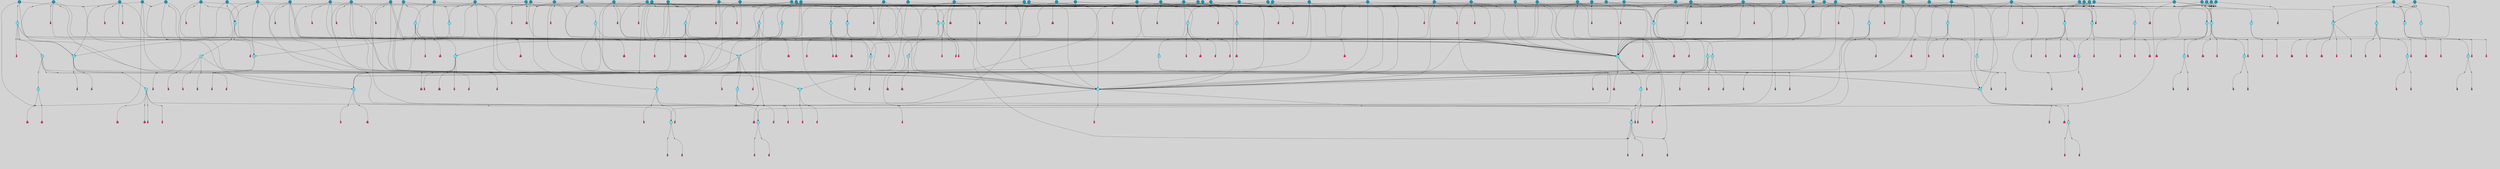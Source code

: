 // File exported with GEGELATI v1.3.1
// On the 2024-04-08 17:51:53
// With the File::TPGGraphDotExporter
digraph{
	graph[pad = "0.212, 0.055" bgcolor = lightgray]
	node[shape=circle style = filled label = ""]
		T3 [fillcolor="#66ddff"]
		T7 [fillcolor="#66ddff"]
		T11 [fillcolor="#66ddff"]
		T59 [fillcolor="#66ddff"]
		T176 [fillcolor="#66ddff"]
		T255 [fillcolor="#66ddff"]
		T267 [fillcolor="#66ddff"]
		T300 [fillcolor="#66ddff"]
		T318 [fillcolor="#66ddff"]
		T319 [fillcolor="#66ddff"]
		T320 [fillcolor="#66ddff"]
		T321 [fillcolor="#66ddff"]
		T322 [fillcolor="#66ddff"]
		T323 [fillcolor="#1199bb"]
		T569 [fillcolor="#66ddff"]
		T601 [fillcolor="#66ddff"]
		T617 [fillcolor="#66ddff"]
		T725 [fillcolor="#66ddff"]
		T726 [fillcolor="#66ddff"]
		T727 [fillcolor="#66ddff"]
		T728 [fillcolor="#66ddff"]
		T730 [fillcolor="#66ddff"]
		T731 [fillcolor="#66ddff"]
		T732 [fillcolor="#66ddff"]
		T782 [fillcolor="#66ddff"]
		T783 [fillcolor="#66ddff"]
		T784 [fillcolor="#66ddff"]
		T785 [fillcolor="#66ddff"]
		T788 [fillcolor="#66ddff"]
		T789 [fillcolor="#66ddff"]
		T838 [fillcolor="#1199bb"]
		T842 [fillcolor="#1199bb"]
		T809 [fillcolor="#66ddff"]
		T734 [fillcolor="#66ddff"]
		T843 [fillcolor="#66ddff"]
		T844 [fillcolor="#66ddff"]
		T845 [fillcolor="#66ddff"]
		T862 [fillcolor="#1199bb"]
		T863 [fillcolor="#1199bb"]
		T879 [fillcolor="#1199bb"]
		T887 [fillcolor="#1199bb"]
		T898 [fillcolor="#1199bb"]
		T899 [fillcolor="#66ddff"]
		T900 [fillcolor="#66ddff"]
		T901 [fillcolor="#66ddff"]
		T93 [fillcolor="#66ddff"]
		T902 [fillcolor="#66ddff"]
		T904 [fillcolor="#66ddff"]
		T912 [fillcolor="#66ddff"]
		T921 [fillcolor="#66ddff"]
		T922 [fillcolor="#66ddff"]
		T927 [fillcolor="#1199bb"]
		T929 [fillcolor="#1199bb"]
		T930 [fillcolor="#66ddff"]
		T931 [fillcolor="#66ddff"]
		T704 [fillcolor="#66ddff"]
		T932 [fillcolor="#66ddff"]
		T933 [fillcolor="#66ddff"]
		T934 [fillcolor="#1199bb"]
		T942 [fillcolor="#1199bb"]
		T944 [fillcolor="#1199bb"]
		T947 [fillcolor="#1199bb"]
		T951 [fillcolor="#1199bb"]
		T953 [fillcolor="#1199bb"]
		T954 [fillcolor="#1199bb"]
		T955 [fillcolor="#1199bb"]
		T959 [fillcolor="#1199bb"]
		T960 [fillcolor="#1199bb"]
		T961 [fillcolor="#1199bb"]
		T963 [fillcolor="#1199bb"]
		T965 [fillcolor="#1199bb"]
		T967 [fillcolor="#1199bb"]
		T968 [fillcolor="#1199bb"]
		T971 [fillcolor="#1199bb"]
		T975 [fillcolor="#66ddff"]
		T976 [fillcolor="#66ddff"]
		T978 [fillcolor="#1199bb"]
		T985 [fillcolor="#66ddff"]
		T986 [fillcolor="#1199bb"]
		T987 [fillcolor="#1199bb"]
		T988 [fillcolor="#1199bb"]
		T991 [fillcolor="#1199bb"]
		T993 [fillcolor="#66ddff"]
		T994 [fillcolor="#1199bb"]
		T995 [fillcolor="#66ddff"]
		T996 [fillcolor="#66ddff"]
		T997 [fillcolor="#66ddff"]
		T998 [fillcolor="#66ddff"]
		T999 [fillcolor="#66ddff"]
		T1000 [fillcolor="#1199bb"]
		T1002 [fillcolor="#1199bb"]
		T1005 [fillcolor="#1199bb"]
		T1007 [fillcolor="#1199bb"]
		T1008 [fillcolor="#1199bb"]
		T1009 [fillcolor="#1199bb"]
		T1010 [fillcolor="#1199bb"]
		T1011 [fillcolor="#66ddff"]
		T1012 [fillcolor="#1199bb"]
		T1013 [fillcolor="#1199bb"]
		T1014 [fillcolor="#1199bb"]
		T1015 [fillcolor="#1199bb"]
		T1016 [fillcolor="#1199bb"]
		T1017 [fillcolor="#1199bb"]
		T1018 [fillcolor="#1199bb"]
		T1019 [fillcolor="#1199bb"]
		T1020 [fillcolor="#1199bb"]
		T1021 [fillcolor="#1199bb"]
		T1022 [fillcolor="#1199bb"]
		T1023 [fillcolor="#1199bb"]
		T1024 [fillcolor="#1199bb"]
		T1025 [fillcolor="#1199bb"]
		T1026 [fillcolor="#1199bb"]
		T1027 [fillcolor="#1199bb"]
		T1028 [fillcolor="#1199bb"]
		T1029 [fillcolor="#1199bb"]
		T1030 [fillcolor="#1199bb"]
		T923 [fillcolor="#1199bb"]
		T1031 [fillcolor="#1199bb"]
		T1032 [fillcolor="#1199bb"]
		T1033 [fillcolor="#1199bb"]
		T1034 [fillcolor="#1199bb"]
		T1035 [fillcolor="#1199bb"]
		T1036 [fillcolor="#1199bb"]
		T1037 [fillcolor="#1199bb"]
		T1038 [fillcolor="#1199bb"]
		T1039 [fillcolor="#1199bb"]
		T1040 [fillcolor="#1199bb"]
		T1041 [fillcolor="#1199bb"]
		T1042 [fillcolor="#1199bb"]
		T1043 [fillcolor="#1199bb"]
		T1044 [fillcolor="#1199bb"]
		T1045 [fillcolor="#1199bb"]
		T1046 [fillcolor="#1199bb"]
		T1047 [fillcolor="#1199bb"]
		T1048 [fillcolor="#1199bb"]
		P16670 [fillcolor="#cccccc" shape=point] //6|
		I16670 [shape=box style=invis label="6|1&2|6#1|7&#92;n10|7&2|0#1|5&#92;n9|4&0|1#2|2&#92;n8|6&0|0#1|0&#92;n"]
		P16670 -> I16670[style=invis]
		A11042 [fillcolor="#ff3366" shape=box margin=0.03 width=0 height=0 label="3"]
		T3 -> P16670 -> A11042
		P16671 [fillcolor="#cccccc" shape=point] //3|
		I16671 [shape=box style=invis label="7|6&2|4#0|2&#92;n10|3&2|7#1|4&#92;n11|6&0|4#0|1&#92;n7|1&0|0#2|6&#92;n7|6&0|3#2|6&#92;n4|0&2|6#0|1&#92;n4|4&2|5#0|2&#92;n4|6&0|4#2|7&#92;n10|0&2|3#1|5&#92;n2|6&0|5#0|2&#92;n1|0&2|3#0|7&#92;n1|6&2|0#0|5&#92;n6|2&0|1#0|7&#92;n9|2&0|3#2|7&#92;n5|3&0|6#0|6&#92;n1|7&2|5#2|3&#92;n8|1&2|7#0|6&#92;n1|0&2|5#2|1&#92;n7|1&2|2#2|5&#92;n7|4&2|6#0|3&#92;n"]
		P16671 -> I16671[style=invis]
		A11043 [fillcolor="#ff3366" shape=box margin=0.03 width=0 height=0 label="4"]
		T3 -> P16671 -> A11043
		P16672 [fillcolor="#cccccc" shape=point] //-3|
		I16672 [shape=box style=invis label="1|6&2|7#0|7&#92;n10|2&0|7#1|3&#92;n9|6&2|7#2|2&#92;n5|3&0|7#0|7&#92;n1|6&2|3#0|0&#92;n2|3&2|3#2|2&#92;n5|1&2|6#0|6&#92;n"]
		P16672 -> I16672[style=invis]
		A11044 [fillcolor="#ff3366" shape=box margin=0.03 width=0 height=0 label="7"]
		T7 -> P16672 -> A11044
		P16673 [fillcolor="#cccccc" shape=point] //5|
		I16673 [shape=box style=invis label="0|5&2|3#0|1&#92;n0|6&2|1#2|4&#92;n6|2&2|6#0|7&#92;n7|4&0|3#0|1&#92;n5|4&0|7#1|6&#92;n9|1&0|5#2|2&#92;n6|3&2|3#1|7&#92;n11|7&2|4#1|6&#92;n2|5&0|1#0|0&#92;n4|7&0|0#0|2&#92;n6|2&0|6#0|0&#92;n2|1&2|6#2|4&#92;n10|0&2|0#1|0&#92;n6|6&2|4#0|6&#92;n"]
		P16673 -> I16673[style=invis]
		A11045 [fillcolor="#ff3366" shape=box margin=0.03 width=0 height=0 label="8"]
		T7 -> P16673 -> A11045
		P16674 [fillcolor="#cccccc" shape=point] //6|
		I16674 [shape=box style=invis label="3|0&2|7#2|2&#92;n3|2&0|4#2|5&#92;n5|1&0|2#1|0&#92;n8|7&0|1#2|0&#92;n8|5&0|3#0|6&#92;n0|2&0|2#2|3&#92;n1|5&2|5#0|5&#92;n5|6&0|6#0|7&#92;n6|7&0|0#2|6&#92;n1|2&2|3#0|0&#92;n7|7&2|3#0|4&#92;n0|7&2|7#0|6&#92;n1|0&2|2#2|7&#92;n4|4&0|1#0|0&#92;n"]
		P16674 -> I16674[style=invis]
		A11046 [fillcolor="#ff3366" shape=box margin=0.03 width=0 height=0 label="11"]
		T11 -> P16674 -> A11046
		P16675 [fillcolor="#cccccc" shape=point] //-4|
		I16675 [shape=box style=invis label="4|1&0|4#2|6&#92;n1|2&2|2#2|0&#92;n1|2&2|0#0|6&#92;n8|4&2|3#2|5&#92;n5|5&2|1#1|0&#92;n"]
		P16675 -> I16675[style=invis]
		A11047 [fillcolor="#ff3366" shape=box margin=0.03 width=0 height=0 label="12"]
		T11 -> P16675 -> A11047
		P16676 [fillcolor="#cccccc" shape=point] //8|
		I16676 [shape=box style=invis label="9|0&0|1#2|0&#92;n10|1&2|5#1|4&#92;n8|2&2|6#0|4&#92;n4|5&0|3#0|1&#92;n2|4&2|5#2|3&#92;n4|2&2|2#0|2&#92;n7|5&0|2#0|0&#92;n8|2&2|1#1|3&#92;n8|7&0|7#2|1&#92;n1|1&0|0#0|7&#92;n5|6&2|5#1|0&#92;n6|3&2|5#0|0&#92;n11|4&0|3#2|6&#92;n1|2&2|4#0|7&#92;n5|6&0|1#2|0&#92;n11|3&0|2#0|7&#92;n"]
		P16676 -> I16676[style=invis]
		A11048 [fillcolor="#ff3366" shape=box margin=0.03 width=0 height=0 label="6"]
		T59 -> P16676 -> A11048
		P16677 [fillcolor="#cccccc" shape=point] //5|
		I16677 [shape=box style=invis label="3|0&2|0#0|1&#92;n3|0&0|7#0|1&#92;n5|3&0|2#2|6&#92;n4|4&2|4#2|6&#92;n11|2&0|7#1|6&#92;n2|7&2|2#2|5&#92;n9|3&2|6#2|7&#92;n7|7&0|0#0|4&#92;n6|1&2|4#2|3&#92;n5|4&2|0#1|6&#92;n1|3&0|7#0|4&#92;n"]
		P16677 -> I16677[style=invis]
		A11049 [fillcolor="#ff3366" shape=box margin=0.03 width=0 height=0 label="7"]
		T59 -> P16677 -> A11049
		P16678 [fillcolor="#cccccc" shape=point] //-6|
		I16678 [shape=box style=invis label="11|1&0|7#2|0&#92;n10|4&0|1#1|0&#92;n4|3&2|4#2|1&#92;n0|5&2|0#0|0&#92;n6|1&0|0#0|3&#92;n8|2&2|0#0|4&#92;n11|4&2|0#1|6&#92;n7|0&2|6#2|3&#92;n5|3&2|6#2|0&#92;n2|0&2|0#0|4&#92;n"]
		P16678 -> I16678[style=invis]
		A11050 [fillcolor="#ff3366" shape=box margin=0.03 width=0 height=0 label="9"]
		T59 -> P16678 -> A11050
		T59 -> P16677
		P16679 [fillcolor="#cccccc" shape=point] //3|
		I16679 [shape=box style=invis label="4|7&0|7#2|7&#92;n11|5&2|6#0|2&#92;n5|5&2|6#2|0&#92;n3|2&0|6#0|3&#92;n10|2&2|5#1|5&#92;n9|4&2|3#1|5&#92;n2|5&2|7#2|4&#92;n11|3&2|5#1|0&#92;n7|0&0|7#2|1&#92;n1|2&0|5#0|1&#92;n"]
		P16679 -> I16679[style=invis]
		A11051 [fillcolor="#ff3366" shape=box margin=0.03 width=0 height=0 label="5"]
		T176 -> P16679 -> A11051
		P16680 [fillcolor="#cccccc" shape=point] //2|
		I16680 [shape=box style=invis label="7|1&0|6#0|1&#92;n5|2&2|5#1|6&#92;n10|1&2|1#1|1&#92;n4|7&0|4#2|2&#92;n11|7&0|4#2|7&#92;n5|0&0|5#1|7&#92;n8|2&0|5#2|4&#92;n10|0&2|6#1|6&#92;n5|1&0|1#2|3&#92;n1|6&2|0#0|1&#92;n9|6&2|2#1|4&#92;n3|4&2|3#0|0&#92;n10|1&0|1#1|0&#92;n2|2&0|1#2|1&#92;n3|1&2|7#0|3&#92;n"]
		P16680 -> I16680[style=invis]
		A11052 [fillcolor="#ff3366" shape=box margin=0.03 width=0 height=0 label="10"]
		T176 -> P16680 -> A11052
		P16681 [fillcolor="#cccccc" shape=point] //-1|
		I16681 [shape=box style=invis label="1|7&2|1#0|6&#92;n8|1&2|3#0|5&#92;n10|6&2|7#1|0&#92;n1|7&2|5#0|2&#92;n0|3&0|3#2|2&#92;n3|5&0|1#0|0&#92;n3|5&0|2#0|3&#92;n1|5&2|0#0|4&#92;n5|7&2|2#2|5&#92;n4|0&2|3#0|3&#92;n"]
		P16681 -> I16681[style=invis]
		T176 -> P16681 -> T3
		P16682 [fillcolor="#cccccc" shape=point] //-3|
		I16682 [shape=box style=invis label="6|3&2|4#1|4&#92;n5|3&0|1#1|7&#92;n2|1&0|2#2|3&#92;n8|7&0|6#0|4&#92;n2|1&2|0#0|1&#92;n0|0&2|2#2|3&#92;n6|1&0|7#2|6&#92;n5|7&0|2#0|4&#92;n0|3&0|4#2|0&#92;n11|0&2|0#2|5&#92;n6|0&2|0#1|4&#92;n8|6&0|2#2|5&#92;n5|4&2|1#0|3&#92;n9|7&2|5#0|3&#92;n5|4&2|7#0|4&#92;n"]
		P16682 -> I16682[style=invis]
		A11053 [fillcolor="#ff3366" shape=box margin=0.03 width=0 height=0 label="10"]
		T176 -> P16682 -> A11053
		P16683 [fillcolor="#cccccc" shape=point] //4|
		I16683 [shape=box style=invis label="7|1&0|6#0|1&#92;n5|2&2|5#1|6&#92;n10|1&2|1#1|1&#92;n9|6&2|2#1|4&#92;n4|7&0|4#2|2&#92;n9|6&0|4#1|1&#92;n10|0&2|6#1|6&#92;n5|1&0|1#2|3&#92;n1|6&2|0#0|1&#92;n8|2&0|5#2|4&#92;n3|4&2|3#0|0&#92;n10|1&0|5#1|0&#92;n2|2&0|1#2|1&#92;n3|1&2|7#0|3&#92;n"]
		P16683 -> I16683[style=invis]
		A11054 [fillcolor="#ff3366" shape=box margin=0.03 width=0 height=0 label="10"]
		T176 -> P16683 -> A11054
		T255 -> P16681
		P16684 [fillcolor="#cccccc" shape=point] //-9|
		I16684 [shape=box style=invis label="7|1&0|0#2|6&#92;n1|6&0|4#2|7&#92;n7|6&2|4#0|2&#92;n10|7&2|1#1|3&#92;n7|6&0|3#2|6&#92;n4|0&2|2#2|1&#92;n1|0&0|5#2|3&#92;n6|1&2|6#1|1&#92;n7|4&2|6#1|0&#92;n9|5&0|1#0|2&#92;n9|2&0|3#0|7&#92;n6|0&2|7#0|6&#92;n10|5&2|3#1|5&#92;n10|0&2|7#1|4&#92;n1|0&2|3#0|7&#92;n5|2&0|6#0|6&#92;n2|6&0|1#0|2&#92;n7|4&2|5#0|3&#92;n3|6&2|4#0|5&#92;n1|6&2|0#0|5&#92;n"]
		P16684 -> I16684[style=invis]
		A11055 [fillcolor="#ff3366" shape=box margin=0.03 width=0 height=0 label="4"]
		T255 -> P16684 -> A11055
		P16685 [fillcolor="#cccccc" shape=point] //7|
		I16685 [shape=box style=invis label="9|6&2|6#1|3&#92;n9|7&2|0#1|7&#92;n3|0&2|0#0|0&#92;n1|6&0|0#0|4&#92;n7|4&0|3#0|1&#92;n"]
		P16685 -> I16685[style=invis]
		A11056 [fillcolor="#ff3366" shape=box margin=0.03 width=0 height=0 label="12"]
		T255 -> P16685 -> A11056
		P16686 [fillcolor="#cccccc" shape=point] //-9|
		I16686 [shape=box style=invis label="11|5&0|0#2|6&#92;n8|5&2|3#2|1&#92;n7|1&0|6#1|3&#92;n11|4&0|2#0|1&#92;n9|0&2|7#1|6&#92;n10|1&0|3#1|6&#92;n0|3&0|4#2|5&#92;n5|7&2|3#1|6&#92;n2|0&2|1#0|7&#92;n"]
		P16686 -> I16686[style=invis]
		A11057 [fillcolor="#ff3366" shape=box margin=0.03 width=0 height=0 label="2"]
		T255 -> P16686 -> A11057
		P16687 [fillcolor="#cccccc" shape=point] //-7|
		I16687 [shape=box style=invis label="9|1&2|7#2|1&#92;n7|0&2|0#2|7&#92;n2|3&2|3#2|2&#92;n8|5&2|1#0|3&#92;n5|5&0|7#0|1&#92;n1|6&2|7#0|7&#92;n10|2&0|7#1|3&#92;n6|4&2|2#2|4&#92;n0|6&2|5#0|2&#92;n"]
		P16687 -> I16687[style=invis]
		A11058 [fillcolor="#ff3366" shape=box margin=0.03 width=0 height=0 label="7"]
		T255 -> P16687 -> A11058
		P16688 [fillcolor="#cccccc" shape=point] //-9|
		I16688 [shape=box style=invis label="4|7&2|6#0|5&#92;n11|3&0|2#2|6&#92;n10|2&2|4#1|6&#92;n3|0&2|6#2|7&#92;n4|3&0|5#0|7&#92;n2|3&0|7#0|7&#92;n10|6&0|7#1|5&#92;n10|1&2|2#1|1&#92;n1|7&0|3#2|6&#92;n"]
		P16688 -> I16688[style=invis]
		A11059 [fillcolor="#ff3366" shape=box margin=0.03 width=0 height=0 label="4"]
		T267 -> P16688 -> A11059
		T267 -> P16677
		P16689 [fillcolor="#cccccc" shape=point] //-10|
		I16689 [shape=box style=invis label="4|2&2|0#2|4&#92;n7|3&2|7#0|0&#92;n11|5&2|2#0|2&#92;n9|6&2|3#0|1&#92;n0|0&2|2#0|5&#92;n2|3&2|1#2|0&#92;n"]
		P16689 -> I16689[style=invis]
		A11060 [fillcolor="#ff3366" shape=box margin=0.03 width=0 height=0 label="2"]
		T267 -> P16689 -> A11060
		P16690 [fillcolor="#cccccc" shape=point] //-2|
		I16690 [shape=box style=invis label="5|2&2|0#2|4&#92;n9|1&2|3#0|1&#92;n3|6&2|5#2|7&#92;n7|0&2|1#0|4&#92;n1|2&0|3#0|5&#92;n7|3&2|7#0|0&#92;n"]
		P16690 -> I16690[style=invis]
		A11061 [fillcolor="#ff3366" shape=box margin=0.03 width=0 height=0 label="2"]
		T267 -> P16690 -> A11061
		P16691 [fillcolor="#cccccc" shape=point] //-9|
		I16691 [shape=box style=invis label="4|1&0|4#2|6&#92;n11|0&2|0#0|6&#92;n8|4&2|3#2|5&#92;n6|0&0|3#0|1&#92;n"]
		P16691 -> I16691[style=invis]
		T267 -> P16691 -> T11
		P16692 [fillcolor="#cccccc" shape=point] //-2|
		I16692 [shape=box style=invis label="8|4&2|1#2|5&#92;n5|7&2|3#1|2&#92;n10|4&2|5#1|7&#92;n10|0&2|6#1|3&#92;n11|1&2|4#2|6&#92;n9|5&2|4#0|4&#92;n2|4&0|5#0|7&#92;n4|5&2|7#0|6&#92;n1|4&2|6#0|3&#92;n2|7&2|7#2|6&#92;n3|0&0|6#0|2&#92;n0|7&0|5#0|1&#92;n0|4&2|1#0|0&#92;n4|4&2|6#0|7&#92;n7|2&2|6#2|6&#92;n11|5&2|6#0|3&#92;n9|7&0|3#1|4&#92;n5|6&0|7#1|2&#92;n10|6&2|0#1|4&#92;n4|0&0|4#2|4&#92;n"]
		P16692 -> I16692[style=invis]
		T300 -> P16692 -> T59
		P16693 [fillcolor="#cccccc" shape=point] //10|
		I16693 [shape=box style=invis label="2|6&2|4#0|0&#92;n1|7&2|3#0|6&#92;n3|5&2|2#0|3&#92;n10|3&0|4#1|4&#92;n7|1&0|4#2|6&#92;n10|2&0|3#1|7&#92;n9|5&2|0#0|4&#92;n4|0&0|3#2|7&#92;n11|4&2|6#1|2&#92;n5|4&2|7#0|2&#92;n4|5&2|7#2|1&#92;n6|5&0|7#2|1&#92;n5|3&2|3#1|6&#92;n10|7&2|0#1|2&#92;n"]
		P16693 -> I16693[style=invis]
		A11062 [fillcolor="#ff3366" shape=box margin=0.03 width=0 height=0 label="5"]
		T300 -> P16693 -> A11062
		T300 -> P16688
		P16694 [fillcolor="#cccccc" shape=point] //-4|
		I16694 [shape=box style=invis label="4|1&0|4#2|6&#92;n1|2&2|2#2|0&#92;n1|2&2|0#0|6&#92;n8|4&2|3#2|5&#92;n5|5&2|1#1|0&#92;n"]
		P16694 -> I16694[style=invis]
		A11063 [fillcolor="#ff3366" shape=box margin=0.03 width=0 height=0 label="12"]
		T321 -> P16694 -> A11063
		P16695 [fillcolor="#cccccc" shape=point] //6|
		I16695 [shape=box style=invis label="3|0&2|7#2|2&#92;n3|2&0|4#2|5&#92;n5|1&0|2#1|0&#92;n8|7&0|1#2|0&#92;n8|5&0|3#0|6&#92;n0|2&0|2#2|3&#92;n1|5&2|5#0|5&#92;n5|6&0|6#0|7&#92;n6|7&0|0#2|6&#92;n1|2&2|3#0|0&#92;n7|7&2|3#0|4&#92;n0|7&2|7#0|6&#92;n1|0&2|2#2|7&#92;n4|4&0|1#0|0&#92;n"]
		P16695 -> I16695[style=invis]
		A11064 [fillcolor="#ff3366" shape=box margin=0.03 width=0 height=0 label="11"]
		T321 -> P16695 -> A11064
		P16696 [fillcolor="#cccccc" shape=point] //2|
		I16696 [shape=box style=invis label="4|1&0|4#2|6&#92;n5|5&2|1#1|0&#92;n1|0&2|0#0|6&#92;n8|4&2|3#2|5&#92;n"]
		P16696 -> I16696[style=invis]
		T323 -> P16696 -> T321
		P16697 [fillcolor="#cccccc" shape=point] //-3|
		I16697 [shape=box style=invis label="8|1&2|3#0|5&#92;n0|6&0|5#0|5&#92;n3|7&2|1#0|6&#92;n3|5&0|1#0|0&#92;n9|5&2|0#0|4&#92;n3|5&0|2#0|3&#92;n10|6&2|4#1|0&#92;n9|4&2|7#2|6&#92;n1|7&2|5#2|2&#92;n"]
		P16697 -> I16697[style=invis]
		A11065 [fillcolor="#ff3366" shape=box margin=0.03 width=0 height=0 label="5"]
		T318 -> P16697 -> A11065
		P16698 [fillcolor="#cccccc" shape=point] //0|
		I16698 [shape=box style=invis label="2|5&0|1#0|6&#92;n6|1&2|2#2|7&#92;n8|0&0|3#1|4&#92;n4|3&2|5#2|4&#92;n8|1&2|4#0|0&#92;n6|6&0|1#2|6&#92;n11|7&2|4#2|5&#92;n6|2&2|4#0|2&#92;n8|5&2|4#2|4&#92;n2|1&2|1#2|2&#92;n2|7&2|5#2|6&#92;n9|7&0|5#0|4&#92;n1|2&0|5#2|6&#92;n4|2&2|3#2|7&#92;n3|3&2|1#0|2&#92;n"]
		P16698 -> I16698[style=invis]
		A11066 [fillcolor="#ff3366" shape=box margin=0.03 width=0 height=0 label="5"]
		T318 -> P16698 -> A11066
		P16699 [fillcolor="#cccccc" shape=point] //-2|
		I16699 [shape=box style=invis label="11|7&2|0#1|7&#92;n4|3&0|1#2|5&#92;n0|4&2|4#2|7&#92;n1|6&0|0#0|4&#92;n4|0&0|0#0|5&#92;n0|6&2|3#2|0&#92;n9|6&2|5#1|3&#92;n0|7&2|1#2|5&#92;n4|4&0|5#0|1&#92;n10|4&0|0#1|0&#92;n"]
		P16699 -> I16699[style=invis]
		A11067 [fillcolor="#ff3366" shape=box margin=0.03 width=0 height=0 label="12"]
		T323 -> P16699 -> A11067
		P16700 [fillcolor="#cccccc" shape=point] //5|
		I16700 [shape=box style=invis label="8|1&2|6#0|6&#92;n3|0&0|7#0|1&#92;n11|3&0|2#2|6&#92;n4|4&2|4#2|6&#92;n11|2&0|7#1|6&#92;n2|7&2|2#2|5&#92;n7|7&0|0#0|4&#92;n6|1&2|4#2|3&#92;n5|4&2|0#1|6&#92;n3|0&2|0#0|1&#92;n1|3&0|7#0|4&#92;n"]
		P16700 -> I16700[style=invis]
		A11068 [fillcolor="#ff3366" shape=box margin=0.03 width=0 height=0 label="7"]
		T319 -> P16700 -> A11068
		P16701 [fillcolor="#cccccc" shape=point] //7|
		I16701 [shape=box style=invis label="7|0&2|1#2|0&#92;n9|7&2|1#1|7&#92;n8|2&0|1#1|0&#92;n6|6&0|2#1|1&#92;n2|2&0|5#0|0&#92;n5|7&0|0#2|1&#92;n5|1&2|5#1|5&#92;n4|7&2|4#2|3&#92;n10|5&2|2#1|5&#92;n1|3&2|2#2|0&#92;n10|2&2|6#1|5&#92;n"]
		P16701 -> I16701[style=invis]
		A11069 [fillcolor="#ff3366" shape=box margin=0.03 width=0 height=0 label="1"]
		T319 -> P16701 -> A11069
		P16702 [fillcolor="#cccccc" shape=point] //-2|
		I16702 [shape=box style=invis label="4|1&0|4#0|3&#92;n4|2&0|5#2|0&#92;n5|5&2|6#0|5&#92;n1|4&0|1#0|2&#92;n6|3&2|7#1|5&#92;n0|4&2|0#0|3&#92;n8|5&2|5#1|2&#92;n10|7&2|7#1|1&#92;n3|4&0|0#2|1&#92;n3|6&2|5#2|5&#92;n8|3&0|1#0|7&#92;n10|0&2|7#1|3&#92;n4|1&2|4#0|1&#92;n9|3&2|0#0|4&#92;n3|6&2|0#0|4&#92;n1|2&0|6#2|1&#92;n4|0&2|1#2|2&#92;n"]
		P16702 -> I16702[style=invis]
		A11070 [fillcolor="#ff3366" shape=box margin=0.03 width=0 height=0 label="14"]
		T320 -> P16702 -> A11070
		P16703 [fillcolor="#cccccc" shape=point] //-3|
		I16703 [shape=box style=invis label="3|7&0|0#0|2&#92;n11|5&0|1#1|1&#92;n4|1&0|6#2|6&#92;n4|0&0|1#0|5&#92;n"]
		P16703 -> I16703[style=invis]
		T319 -> P16703 -> T320
		P16704 [fillcolor="#cccccc" shape=point] //-3|
		I16704 [shape=box style=invis label="1|6&2|7#0|7&#92;n10|2&0|7#1|3&#92;n9|6&2|7#2|2&#92;n5|3&0|7#0|7&#92;n1|6&2|3#0|0&#92;n2|3&2|3#2|2&#92;n5|1&2|6#0|6&#92;n"]
		P16704 -> I16704[style=invis]
		A11071 [fillcolor="#ff3366" shape=box margin=0.03 width=0 height=0 label="7"]
		T322 -> P16704 -> A11071
		P16705 [fillcolor="#cccccc" shape=point] //-3|
		I16705 [shape=box style=invis label="7|2&2|4#0|2&#92;n4|1&2|6#0|1&#92;n11|6&0|4#0|1&#92;n7|1&0|0#2|6&#92;n6|2&0|1#0|7&#92;n10|3&2|7#1|4&#92;n3|5&2|3#0|1&#92;n4|4&2|5#0|2&#92;n4|6&0|4#2|7&#92;n2|5&0|5#0|2&#92;n10|0&2|3#1|4&#92;n0|1&2|7#0|6&#92;n7|6&0|3#2|6&#92;n1|3&0|6#2|0&#92;n5|3&0|6#0|6&#92;n1|4&2|5#2|3&#92;n1|6&2|0#0|5&#92;n9|2&0|3#2|7&#92;n7|1&2|2#2|5&#92;n"]
		P16705 -> I16705[style=invis]
		T323 -> P16705 -> T319
		P16706 [fillcolor="#cccccc" shape=point] //1|
		I16706 [shape=box style=invis label="5|1&0|6#2|7&#92;n2|4&0|4#2|2&#92;n0|6&0|5#0|4&#92;n10|6&2|5#1|6&#92;n9|3&0|1#1|7&#92;n10|3&2|2#1|0&#92;n5|0&0|0#2|1&#92;n11|3&2|3#1|5&#92;n10|3&0|1#1|0&#92;n2|4&0|1#0|1&#92;n0|2&0|3#2|4&#92;n9|2&2|1#2|5&#92;n11|7&2|6#2|6&#92;n"]
		P16706 -> I16706[style=invis]
		T320 -> P16706 -> T322
		P16707 [fillcolor="#cccccc" shape=point] //5|
		I16707 [shape=box style=invis label="0|5&2|3#0|1&#92;n0|6&2|1#2|4&#92;n6|2&2|6#0|7&#92;n7|4&0|3#0|1&#92;n5|4&0|7#1|6&#92;n9|1&0|5#2|2&#92;n6|3&2|3#1|7&#92;n11|7&2|4#1|6&#92;n2|5&0|1#0|0&#92;n4|7&0|0#0|2&#92;n6|2&0|6#0|0&#92;n2|1&2|6#2|4&#92;n10|0&2|0#1|0&#92;n6|6&2|4#0|6&#92;n"]
		P16707 -> I16707[style=invis]
		A11072 [fillcolor="#ff3366" shape=box margin=0.03 width=0 height=0 label="8"]
		T322 -> P16707 -> A11072
		P16708 [fillcolor="#cccccc" shape=point] //5|
		I16708 [shape=box style=invis label="3|0&2|0#0|1&#92;n3|0&0|7#0|1&#92;n5|3&0|2#2|6&#92;n4|4&2|4#2|6&#92;n11|2&0|7#1|6&#92;n2|7&2|2#2|5&#92;n9|3&2|6#2|7&#92;n7|7&0|0#0|4&#92;n6|1&2|4#2|3&#92;n5|4&2|0#1|6&#92;n1|3&0|7#0|4&#92;n"]
		P16708 -> I16708[style=invis]
		A11073 [fillcolor="#ff3366" shape=box margin=0.03 width=0 height=0 label="7"]
		T320 -> P16708 -> A11073
		P16709 [fillcolor="#cccccc" shape=point] //5|
		I16709 [shape=box style=invis label="10|4&2|6#1|2&#92;n8|4&0|1#1|0&#92;n0|4&2|6#0|0&#92;n8|4&2|5#2|1&#92;n7|5&2|5#1|0&#92;n3|6&0|6#2|2&#92;n1|7&0|7#0|5&#92;n2|0&0|7#2|4&#92;n9|4&2|6#2|7&#92;n2|6&2|2#0|0&#92;n11|7&2|7#0|7&#92;n5|5&0|0#0|1&#92;n10|1&0|0#1|0&#92;n7|3&0|1#2|5&#92;n9|2&2|7#1|5&#92;n9|0&2|5#1|2&#92;n1|6&2|4#2|2&#92;n3|3&2|2#0|7&#92;n1|6&2|0#0|0&#92;n6|4&2|6#1|0&#92;n"]
		P16709 -> I16709[style=invis]
		A11074 [fillcolor="#ff3366" shape=box margin=0.03 width=0 height=0 label="1"]
		T319 -> P16709 -> A11074
		P16710 [fillcolor="#cccccc" shape=point] //7|
		I16710 [shape=box style=invis label="6|1&2|6#2|7&#92;n7|0&2|4#2|3&#92;n3|3&0|7#0|6&#92;n5|4&0|2#2|4&#92;n8|5&2|6#2|7&#92;n0|0&2|3#0|3&#92;n5|4&2|4#2|6&#92;n"]
		P16710 -> I16710[style=invis]
		T319 -> P16710 -> T318
		P16711 [fillcolor="#cccccc" shape=point] //7|
		I16711 [shape=box style=invis label="0|2&2|4#2|6&#92;n5|3&0|6#0|1&#92;n4|7&2|6#0|5&#92;n7|6&0|7#0|5&#92;n10|7&2|2#1|1&#92;n"]
		P16711 -> I16711[style=invis]
		A11075 [fillcolor="#ff3366" shape=box margin=0.03 width=0 height=0 label="4"]
		T318 -> P16711 -> A11075
		P16712 [fillcolor="#cccccc" shape=point] //-4|
		I16712 [shape=box style=invis label="4|7&2|2#0|7&#92;n11|6&2|2#0|7&#92;n5|3&0|2#2|4&#92;n9|1&0|3#1|7&#92;n5|3&0|2#2|0&#92;n1|1&0|3#0|4&#92;n2|7&2|2#2|5&#92;n5|2&2|6#2|6&#92;n0|0&2|0#2|1&#92;n9|1&0|3#2|2&#92;n0|5&2|3#0|6&#92;n11|7&0|7#2|1&#92;n"]
		P16712 -> I16712[style=invis]
		A11076 [fillcolor="#ff3366" shape=box margin=0.03 width=0 height=0 label="7"]
		T569 -> P16712 -> A11076
		P16713 [fillcolor="#cccccc" shape=point] //9|
		I16713 [shape=box style=invis label="7|5&2|6#2|2&#92;n1|7&0|1#2|3&#92;n2|0&2|0#2|4&#92;n6|4&0|4#1|6&#92;n10|3&2|4#1|6&#92;n"]
		P16713 -> I16713[style=invis]
		T569 -> P16713 -> T300
		P16714 [fillcolor="#cccccc" shape=point] //7|
		I16714 [shape=box style=invis label="7|4&2|7#0|4&#92;n5|0&2|1#2|2&#92;n2|1&2|3#0|0&#92;n4|3&2|0#0|1&#92;n0|0&2|7#2|7&#92;n0|7&0|5#2|3&#92;n4|6&0|1#2|0&#92;n1|4&2|5#0|4&#92;n4|4&0|7#0|0&#92;n10|0&0|4#1|2&#92;n"]
		P16714 -> I16714[style=invis]
		A11077 [fillcolor="#ff3366" shape=box margin=0.03 width=0 height=0 label="0"]
		T569 -> P16714 -> A11077
		P16715 [fillcolor="#cccccc" shape=point] //-2|
		I16715 [shape=box style=invis label="5|2&0|6#0|6&#92;n7|6&2|4#0|2&#92;n10|7&2|1#1|3&#92;n1|0&0|5#2|3&#92;n4|0&2|2#2|1&#92;n7|6&0|3#2|6&#92;n6|1&2|6#1|1&#92;n8|5&2|1#2|7&#92;n7|4&2|6#1|0&#92;n7|4&2|5#0|3&#92;n9|2&0|3#0|7&#92;n6|0&2|7#0|7&#92;n10|5&2|3#1|5&#92;n10|0&2|7#1|4&#92;n1|0&0|3#0|7&#92;n1|6&0|1#2|7&#92;n2|6&0|1#0|2&#92;n9|5&0|1#0|2&#92;n3|6&2|4#0|5&#92;n1|6&2|0#0|5&#92;n"]
		P16715 -> I16715[style=invis]
		A11078 [fillcolor="#ff3366" shape=box margin=0.03 width=0 height=0 label="4"]
		T569 -> P16715 -> A11078
		P16716 [fillcolor="#cccccc" shape=point] //7|
		I16716 [shape=box style=invis label="1|6&0|4#0|1&#92;n10|6&2|7#1|2&#92;n6|3&0|5#0|7&#92;n4|6&2|7#0|0&#92;n11|5&2|2#2|0&#92;n0|2&2|6#2|5&#92;n1|6&0|7#0|7&#92;n9|4&2|4#2|4&#92;n1|0&2|6#0|4&#92;n7|1&2|3#2|0&#92;n"]
		P16716 -> I16716[style=invis]
		A11079 [fillcolor="#ff3366" shape=box margin=0.03 width=0 height=0 label="4"]
		T601 -> P16716 -> A11079
		T601 -> P16713
		P16717 [fillcolor="#cccccc" shape=point] //1|
		I16717 [shape=box style=invis label="5|1&0|6#2|7&#92;n2|4&0|4#2|2&#92;n0|6&0|5#0|4&#92;n10|6&2|5#1|6&#92;n9|3&0|1#1|7&#92;n10|3&2|2#1|0&#92;n5|0&0|0#2|1&#92;n11|3&2|3#1|5&#92;n10|3&0|1#1|0&#92;n2|4&0|1#0|1&#92;n0|2&0|3#2|4&#92;n9|2&2|1#2|5&#92;n11|7&2|6#2|6&#92;n"]
		P16717 -> I16717[style=invis]
		T601 -> P16717 -> T7
		P16718 [fillcolor="#cccccc" shape=point] //8|
		I16718 [shape=box style=invis label="0|4&2|6#2|2&#92;n3|2&2|2#0|3&#92;n7|5&2|5#1|6&#92;n6|4&0|3#2|7&#92;n8|5&0|2#1|1&#92;n9|5&2|6#2|7&#92;n8|4&0|1#1|0&#92;n1|6&2|4#2|4&#92;n1|7&0|7#0|5&#92;n0|7&2|7#0|7&#92;n2|0&0|7#2|4&#92;n2|6&2|2#0|0&#92;n4|5&0|0#0|1&#92;n1|3&2|6#0|0&#92;n6|4&2|1#2|1&#92;n8|4&2|5#2|1&#92;n10|1&0|0#1|0&#92;n3|3&2|2#2|7&#92;n7|3&0|1#2|5&#92;n4|1&2|7#0|4&#92;n"]
		P16718 -> I16718[style=invis]
		T601 -> P16718 -> T569
		T617 -> P16681
		P16719 [fillcolor="#cccccc" shape=point] //-2|
		I16719 [shape=box style=invis label="7|1&0|0#2|6&#92;n5|2&0|6#0|6&#92;n7|6&2|4#0|2&#92;n10|7&2|1#1|3&#92;n7|6&0|3#2|6&#92;n4|0&2|2#2|1&#92;n1|0&0|5#2|3&#92;n6|1&2|6#1|1&#92;n7|4&2|6#1|0&#92;n7|4&2|5#0|3&#92;n9|2&0|3#0|7&#92;n6|0&2|7#0|7&#92;n10|5&2|3#1|5&#92;n10|0&2|7#1|4&#92;n1|0&2|3#0|7&#92;n1|6&0|1#2|7&#92;n2|6&0|1#0|2&#92;n9|5&0|1#0|2&#92;n3|6&2|4#0|5&#92;n1|6&2|0#0|5&#92;n"]
		P16719 -> I16719[style=invis]
		A11080 [fillcolor="#ff3366" shape=box margin=0.03 width=0 height=0 label="4"]
		T617 -> P16719 -> A11080
		T617 -> P16687
		P16720 [fillcolor="#cccccc" shape=point] //0|
		I16720 [shape=box style=invis label="2|3&0|1#0|2&#92;n1|1&0|5#2|3&#92;n6|0&2|7#0|6&#92;n10|7&2|1#1|3&#92;n7|4&2|6#1|0&#92;n1|6&0|2#2|7&#92;n4|0&2|2#2|1&#92;n6|1&2|6#1|1&#92;n7|6&0|3#2|6&#92;n9|5&0|1#0|2&#92;n9|2&0|3#0|7&#92;n7|6&0|4#0|2&#92;n10|5&2|3#1|5&#92;n10|0&2|7#1|4&#92;n1|0&2|3#0|7&#92;n5|2&0|6#0|6&#92;n7|1&0|0#2|6&#92;n4|4&2|5#0|3&#92;n3|6&2|4#0|5&#92;n1|6&2|0#0|5&#92;n"]
		P16720 -> I16720[style=invis]
		A11081 [fillcolor="#ff3366" shape=box margin=0.03 width=0 height=0 label="4"]
		T617 -> P16720 -> A11081
		T617 -> P16713
		P16721 [fillcolor="#cccccc" shape=point] //4|
		I16721 [shape=box style=invis label="4|3&0|6#0|3&#92;n5|7&2|3#2|2&#92;n5|6&0|7#1|2&#92;n1|4&2|6#0|3&#92;n8|4&2|1#2|5&#92;n9|5&2|4#1|4&#92;n2|4&0|5#0|7&#92;n10|0&0|6#1|3&#92;n3|0&0|6#0|2&#92;n2|7&2|7#2|6&#92;n5|2&0|5#1|5&#92;n10|4&2|5#1|7&#92;n4|0&0|4#2|4&#92;n11|1&0|4#2|6&#92;n10|6&2|0#1|4&#92;n9|7&0|3#1|4&#92;n4|5&2|7#0|6&#92;n11|5&2|6#2|3&#92;n0|3&0|5#0|1&#92;n"]
		P16721 -> I16721[style=invis]
		A11082 [fillcolor="#ff3366" shape=box margin=0.03 width=0 height=0 label="13"]
		T732 -> P16721 -> A11082
		P16722 [fillcolor="#cccccc" shape=point] //7|
		I16722 [shape=box style=invis label="0|3&2|7#2|1&#92;n3|7&0|1#0|3&#92;n3|1&0|3#2|1&#92;n5|0&0|0#0|2&#92;n9|0&2|2#0|7&#92;n2|5&2|6#0|0&#92;n9|4&2|7#2|6&#92;n8|4&2|6#0|2&#92;n9|5&2|1#0|2&#92;n8|1&2|5#0|5&#92;n9|5&2|0#2|4&#92;n11|2&0|3#0|4&#92;n"]
		P16722 -> I16722[style=invis]
		A11083 [fillcolor="#ff3366" shape=box margin=0.03 width=0 height=0 label="5"]
		T725 -> P16722 -> A11083
		P16723 [fillcolor="#cccccc" shape=point] //-7|
		I16723 [shape=box style=invis label="6|1&0|2#0|3&#92;n1|2&0|1#2|0&#92;n10|3&2|2#1|1&#92;n0|1&0|2#0|7&#92;n4|6&2|7#2|4&#92;n6|0&2|7#0|6&#92;n"]
		P16723 -> I16723[style=invis]
		A11084 [fillcolor="#ff3366" shape=box margin=0.03 width=0 height=0 label="7"]
		T732 -> P16723 -> A11084
		P16724 [fillcolor="#cccccc" shape=point] //7|
		I16724 [shape=box style=invis label="10|5&0|6#1|7&#92;n4|3&2|6#0|3&#92;n8|4&0|6#1|2&#92;n3|0&2|0#2|3&#92;n5|6&2|3#0|4&#92;n0|7&2|1#0|5&#92;n8|7&2|2#2|5&#92;n9|1&0|0#1|0&#92;n10|1&2|1#1|4&#92;n3|3&2|7#0|4&#92;n5|2&2|3#0|4&#92;n2|0&2|6#2|2&#92;n1|7&0|1#0|7&#92;n"]
		P16724 -> I16724[style=invis]
		T725 -> P16724 -> T731
		P16725 [fillcolor="#cccccc" shape=point] //6|
		I16725 [shape=box style=invis label="4|4&0|7#2|7&#92;n10|6&0|1#1|3&#92;n7|5&0|2#0|7&#92;n10|7&0|1#1|5&#92;n9|0&2|1#1|0&#92;n"]
		P16725 -> I16725[style=invis]
		A11085 [fillcolor="#ff3366" shape=box margin=0.03 width=0 height=0 label="7"]
		T725 -> P16725 -> A11085
		P16726 [fillcolor="#cccccc" shape=point] //-4|
		I16726 [shape=box style=invis label="4|1&0|4#2|6&#92;n1|2&2|2#2|0&#92;n1|2&2|0#0|6&#92;n8|4&2|3#2|5&#92;n5|5&2|1#1|0&#92;n"]
		P16726 -> I16726[style=invis]
		A11086 [fillcolor="#ff3366" shape=box margin=0.03 width=0 height=0 label="12"]
		T726 -> P16726 -> A11086
		P16727 [fillcolor="#cccccc" shape=point] //-1|
		I16727 [shape=box style=invis label="6|4&0|4#2|4&#92;n4|5&2|5#2|4&#92;n9|7&2|5#0|3&#92;n3|7&2|6#0|6&#92;n8|7&0|6#0|4&#92;n2|1&2|0#0|1&#92;n8|6&0|0#2|5&#92;n2|1&0|2#0|3&#92;n6|1&0|7#2|6&#92;n6|3&0|1#1|6&#92;n5|4&2|7#0|4&#92;n0|7&0|4#2|0&#92;n11|0&2|0#2|5&#92;n3|7&2|0#2|7&#92;n8|3&2|7#1|4&#92;n5|7&0|6#0|4&#92;n0|0&2|3#2|3&#92;n5|4&2|1#0|3&#92;n0|4&0|3#2|5&#92;n"]
		P16727 -> I16727[style=invis]
		A11087 [fillcolor="#ff3366" shape=box margin=0.03 width=0 height=0 label="10"]
		T732 -> P16727 -> A11087
		P16728 [fillcolor="#cccccc" shape=point] //-5|
		I16728 [shape=box style=invis label="0|7&0|6#2|1&#92;n3|5&0|7#2|7&#92;n1|0&0|7#0|4&#92;n0|5&0|3#2|4&#92;n2|1&2|4#0|4&#92;n6|5&2|4#1|4&#92;n11|7&2|2#2|2&#92;n"]
		P16728 -> I16728[style=invis]
		T730 -> P16728 -> T727
		P16729 [fillcolor="#cccccc" shape=point] //-3|
		I16729 [shape=box style=invis label="1|6&2|7#0|7&#92;n10|2&0|7#1|3&#92;n9|6&2|7#2|2&#92;n5|3&0|7#0|7&#92;n1|6&2|3#0|0&#92;n2|3&2|3#2|2&#92;n5|1&2|6#0|6&#92;n"]
		P16729 -> I16729[style=invis]
		A11088 [fillcolor="#ff3366" shape=box margin=0.03 width=0 height=0 label="7"]
		T727 -> P16729 -> A11088
		P16730 [fillcolor="#cccccc" shape=point] //5|
		I16730 [shape=box style=invis label="0|5&2|3#0|1&#92;n0|6&2|1#2|4&#92;n6|2&2|6#0|7&#92;n7|4&0|3#0|1&#92;n5|4&0|7#1|6&#92;n9|1&0|5#2|2&#92;n6|3&2|3#1|7&#92;n11|7&2|4#1|6&#92;n2|5&0|1#0|0&#92;n4|7&0|0#0|2&#92;n6|2&0|6#0|0&#92;n2|1&2|6#2|4&#92;n10|0&2|0#1|0&#92;n6|6&2|4#0|6&#92;n"]
		P16730 -> I16730[style=invis]
		A11089 [fillcolor="#ff3366" shape=box margin=0.03 width=0 height=0 label="8"]
		T727 -> P16730 -> A11089
		P16731 [fillcolor="#cccccc" shape=point] //-6|
		I16731 [shape=box style=invis label="11|7&0|1#0|6&#92;n3|5&0|1#0|3&#92;n1|5&0|5#0|6&#92;n1|7&2|5#2|2&#92;n0|0&0|2#2|2&#92;n4|4&0|1#0|5&#92;n6|4&2|2#0|2&#92;n0|6&2|5#0|5&#92;n0|3&2|2#2|6&#92;n"]
		P16731 -> I16731[style=invis]
		A11090 [fillcolor="#ff3366" shape=box margin=0.03 width=0 height=0 label="5"]
		T732 -> P16731 -> A11090
		P16732 [fillcolor="#cccccc" shape=point] //2|
		I16732 [shape=box style=invis label="11|2&2|1#2|2&#92;n0|1&0|0#0|6&#92;n9|2&0|4#2|2&#92;n9|7&2|0#0|0&#92;n4|5&0|6#2|7&#92;n6|7&0|2#0|1&#92;n5|6&0|2#1|0&#92;n11|6&2|1#2|1&#92;n11|0&0|0#2|3&#92;n8|4&0|7#1|1&#92;n11|3&0|7#1|6&#92;n9|2&2|1#2|5&#92;n11|7&0|2#0|2&#92;n"]
		P16732 -> I16732[style=invis]
		T731 -> P16732 -> T728
		P16733 [fillcolor="#cccccc" shape=point] //-2|
		I16733 [shape=box style=invis label="9|0&2|5#0|2&#92;n3|4&2|2#2|2&#92;n11|5&2|5#2|7&#92;n3|5&2|2#0|3&#92;n0|0&2|1#0|0&#92;n"]
		P16733 -> I16733[style=invis]
		A11091 [fillcolor="#ff3366" shape=box margin=0.03 width=0 height=0 label="7"]
		T730 -> P16733 -> A11091
		P16734 [fillcolor="#cccccc" shape=point] //3|
		I16734 [shape=box style=invis label="4|7&0|7#2|7&#92;n11|5&2|6#0|2&#92;n5|5&2|6#2|0&#92;n3|2&0|6#0|3&#92;n10|2&2|5#1|5&#92;n9|4&2|3#1|5&#92;n2|5&2|7#2|4&#92;n11|3&2|5#1|0&#92;n7|0&0|7#2|1&#92;n1|2&0|5#0|1&#92;n"]
		P16734 -> I16734[style=invis]
		A11092 [fillcolor="#ff3366" shape=box margin=0.03 width=0 height=0 label="5"]
		T731 -> P16734 -> A11092
		P16735 [fillcolor="#cccccc" shape=point] //7|
		I16735 [shape=box style=invis label="10|5&0|6#1|7&#92;n4|3&2|6#0|3&#92;n8|4&0|6#1|2&#92;n3|0&2|0#2|3&#92;n5|6&2|3#0|4&#92;n0|7&2|1#0|5&#92;n8|7&2|2#2|5&#92;n9|1&0|0#1|0&#92;n10|1&2|1#1|4&#92;n3|3&2|7#0|4&#92;n5|2&2|3#0|4&#92;n2|0&2|6#2|2&#92;n1|7&0|1#0|7&#92;n"]
		P16735 -> I16735[style=invis]
		T730 -> P16735 -> T731
		P16736 [fillcolor="#cccccc" shape=point] //6|
		I16736 [shape=box style=invis label="3|0&2|7#2|2&#92;n3|2&0|4#2|5&#92;n5|1&0|2#1|0&#92;n8|7&0|1#2|0&#92;n8|5&0|3#0|6&#92;n0|2&0|2#2|3&#92;n1|5&2|5#0|5&#92;n5|6&0|6#0|7&#92;n6|7&0|0#2|6&#92;n1|2&2|3#0|0&#92;n7|7&2|3#0|4&#92;n0|7&2|7#0|6&#92;n1|0&2|2#2|7&#92;n4|4&0|1#0|0&#92;n"]
		P16736 -> I16736[style=invis]
		A11093 [fillcolor="#ff3366" shape=box margin=0.03 width=0 height=0 label="11"]
		T726 -> P16736 -> A11093
		P16737 [fillcolor="#cccccc" shape=point] //6|
		I16737 [shape=box style=invis label="6|1&2|6#1|7&#92;n10|7&2|0#1|5&#92;n9|4&0|1#2|2&#92;n8|6&0|0#1|0&#92;n"]
		P16737 -> I16737[style=invis]
		A11094 [fillcolor="#ff3366" shape=box margin=0.03 width=0 height=0 label="3"]
		T728 -> P16737 -> A11094
		P16738 [fillcolor="#cccccc" shape=point] //0|
		I16738 [shape=box style=invis label="2|5&0|1#0|6&#92;n6|1&2|2#2|7&#92;n8|0&0|3#1|4&#92;n4|3&2|5#2|4&#92;n8|1&2|4#0|0&#92;n6|6&0|1#2|6&#92;n11|7&2|4#2|5&#92;n6|2&2|4#0|2&#92;n8|5&2|4#2|4&#92;n2|1&2|1#2|2&#92;n2|7&2|5#2|6&#92;n9|7&0|5#0|4&#92;n1|2&0|5#2|6&#92;n4|2&2|3#2|7&#92;n3|3&2|1#0|2&#92;n"]
		P16738 -> I16738[style=invis]
		A11095 [fillcolor="#ff3366" shape=box margin=0.03 width=0 height=0 label="5"]
		T732 -> P16738 -> A11095
		P16739 [fillcolor="#cccccc" shape=point] //2|
		I16739 [shape=box style=invis label="0|2&2|6#2|6&#92;n7|0&2|7#1|7&#92;n10|7&0|5#1|6&#92;n0|5&2|7#0|4&#92;n3|1&0|1#2|6&#92;n4|7&0|2#0|6&#92;n"]
		P16739 -> I16739[style=invis]
		T725 -> P16739 -> T732
		P16740 [fillcolor="#cccccc" shape=point] //3|
		I16740 [shape=box style=invis label="7|6&2|4#0|2&#92;n10|3&2|7#1|4&#92;n11|6&0|4#0|1&#92;n7|1&0|0#2|6&#92;n7|6&0|3#2|6&#92;n4|0&2|6#0|1&#92;n4|4&2|5#0|2&#92;n4|6&0|4#2|7&#92;n10|0&2|3#1|5&#92;n2|6&0|5#0|2&#92;n1|0&2|3#0|7&#92;n1|6&2|0#0|5&#92;n6|2&0|1#0|7&#92;n9|2&0|3#2|7&#92;n5|3&0|6#0|6&#92;n1|7&2|5#2|3&#92;n8|1&2|7#0|6&#92;n1|0&2|5#2|1&#92;n7|1&2|2#2|5&#92;n7|4&2|6#0|3&#92;n"]
		P16740 -> I16740[style=invis]
		A11096 [fillcolor="#ff3366" shape=box margin=0.03 width=0 height=0 label="4"]
		T728 -> P16740 -> A11096
		P16741 [fillcolor="#cccccc" shape=point] //4|
		I16741 [shape=box style=invis label="7|1&0|6#0|1&#92;n6|7&2|7#1|7&#92;n10|1&2|1#1|1&#92;n9|6&2|2#1|4&#92;n4|7&0|4#2|2&#92;n9|6&0|5#1|1&#92;n10|0&2|6#1|6&#92;n5|1&0|1#2|3&#92;n10|1&0|5#1|0&#92;n3|4&2|3#0|0&#92;n8|2&0|5#2|4&#92;n1|6&2|0#0|0&#92;n2|3&0|1#2|6&#92;n5|2&2|2#1|6&#92;n2|2&0|1#2|1&#92;n3|1&2|7#0|3&#92;n6|7&2|3#0|4&#92;n"]
		P16741 -> I16741[style=invis]
		A11097 [fillcolor="#ff3366" shape=box margin=0.03 width=0 height=0 label="10"]
		T731 -> P16741 -> A11097
		P16742 [fillcolor="#cccccc" shape=point] //2|
		I16742 [shape=box style=invis label="4|1&0|4#2|6&#92;n5|5&2|1#1|0&#92;n1|0&2|0#0|6&#92;n8|4&2|3#2|5&#92;n"]
		P16742 -> I16742[style=invis]
		T730 -> P16742 -> T726
		P16743 [fillcolor="#cccccc" shape=point] //4|
		I16743 [shape=box style=invis label="4|3&0|6#0|3&#92;n5|7&2|3#2|2&#92;n5|6&0|7#1|2&#92;n1|4&2|6#0|3&#92;n8|4&2|1#2|5&#92;n9|5&2|4#1|4&#92;n2|4&0|5#0|7&#92;n10|0&0|6#1|3&#92;n3|0&0|6#0|2&#92;n2|7&2|7#2|6&#92;n5|2&0|5#1|5&#92;n10|4&2|5#1|7&#92;n4|0&0|4#2|4&#92;n11|1&0|4#2|6&#92;n10|6&2|0#1|4&#92;n9|7&0|3#1|4&#92;n4|5&2|7#0|6&#92;n11|5&2|6#2|3&#92;n0|3&0|5#0|1&#92;n"]
		P16743 -> I16743[style=invis]
		A11098 [fillcolor="#ff3366" shape=box margin=0.03 width=0 height=0 label="13"]
		T789 -> P16743 -> A11098
		P16744 [fillcolor="#cccccc" shape=point] //7|
		I16744 [shape=box style=invis label="0|3&2|7#2|1&#92;n3|7&0|1#0|3&#92;n3|1&0|3#2|1&#92;n5|0&0|0#0|2&#92;n9|0&2|2#0|7&#92;n2|5&2|6#0|0&#92;n9|4&2|7#2|6&#92;n8|4&2|6#0|2&#92;n9|5&2|1#0|2&#92;n8|1&2|5#0|5&#92;n9|5&2|0#2|4&#92;n11|2&0|3#0|4&#92;n"]
		P16744 -> I16744[style=invis]
		A11099 [fillcolor="#ff3366" shape=box margin=0.03 width=0 height=0 label="5"]
		T782 -> P16744 -> A11099
		P16745 [fillcolor="#cccccc" shape=point] //-7|
		I16745 [shape=box style=invis label="6|1&0|2#0|3&#92;n1|2&0|1#2|0&#92;n10|3&2|2#1|1&#92;n0|1&0|2#0|7&#92;n4|6&2|7#2|4&#92;n6|0&2|7#0|6&#92;n"]
		P16745 -> I16745[style=invis]
		A11100 [fillcolor="#ff3366" shape=box margin=0.03 width=0 height=0 label="7"]
		T789 -> P16745 -> A11100
		P16746 [fillcolor="#cccccc" shape=point] //7|
		I16746 [shape=box style=invis label="10|5&0|6#1|7&#92;n4|3&2|6#0|3&#92;n8|4&0|6#1|2&#92;n3|0&2|0#2|3&#92;n5|6&2|3#0|4&#92;n0|7&2|1#0|5&#92;n8|7&2|2#2|5&#92;n9|1&0|0#1|0&#92;n10|1&2|1#1|4&#92;n3|3&2|7#0|4&#92;n5|2&2|3#0|4&#92;n2|0&2|6#2|2&#92;n1|7&0|1#0|7&#92;n"]
		P16746 -> I16746[style=invis]
		T782 -> P16746 -> T788
		P16747 [fillcolor="#cccccc" shape=point] //6|
		I16747 [shape=box style=invis label="4|4&0|7#2|7&#92;n10|6&0|1#1|3&#92;n7|5&0|2#0|7&#92;n10|7&0|1#1|5&#92;n9|0&2|1#1|0&#92;n"]
		P16747 -> I16747[style=invis]
		A11101 [fillcolor="#ff3366" shape=box margin=0.03 width=0 height=0 label="7"]
		T782 -> P16747 -> A11101
		P16748 [fillcolor="#cccccc" shape=point] //-4|
		I16748 [shape=box style=invis label="4|1&0|4#2|6&#92;n1|2&2|2#2|0&#92;n1|2&2|0#0|6&#92;n8|4&2|3#2|5&#92;n5|5&2|1#1|0&#92;n"]
		P16748 -> I16748[style=invis]
		A11102 [fillcolor="#ff3366" shape=box margin=0.03 width=0 height=0 label="12"]
		T783 -> P16748 -> A11102
		P16749 [fillcolor="#cccccc" shape=point] //-1|
		I16749 [shape=box style=invis label="6|4&0|4#2|4&#92;n4|5&2|5#2|4&#92;n9|7&2|5#0|3&#92;n3|7&2|6#0|6&#92;n8|7&0|6#0|4&#92;n2|1&2|0#0|1&#92;n8|6&0|0#2|5&#92;n2|1&0|2#0|3&#92;n6|1&0|7#2|6&#92;n6|3&0|1#1|6&#92;n5|4&2|7#0|4&#92;n0|7&0|4#2|0&#92;n11|0&2|0#2|5&#92;n3|7&2|0#2|7&#92;n8|3&2|7#1|4&#92;n5|7&0|6#0|4&#92;n0|0&2|3#2|3&#92;n5|4&2|1#0|3&#92;n0|4&0|3#2|5&#92;n"]
		P16749 -> I16749[style=invis]
		A11103 [fillcolor="#ff3366" shape=box margin=0.03 width=0 height=0 label="10"]
		T789 -> P16749 -> A11103
		P16750 [fillcolor="#cccccc" shape=point] //-3|
		I16750 [shape=box style=invis label="1|6&2|7#0|7&#92;n10|2&0|7#1|3&#92;n9|6&2|7#2|2&#92;n5|3&0|7#0|7&#92;n1|6&2|3#0|0&#92;n2|3&2|3#2|2&#92;n5|1&2|6#0|6&#92;n"]
		P16750 -> I16750[style=invis]
		A11104 [fillcolor="#ff3366" shape=box margin=0.03 width=0 height=0 label="7"]
		T784 -> P16750 -> A11104
		P16751 [fillcolor="#cccccc" shape=point] //5|
		I16751 [shape=box style=invis label="0|5&2|3#0|1&#92;n0|6&2|1#2|4&#92;n6|2&2|6#0|7&#92;n7|4&0|3#0|1&#92;n5|4&0|7#1|6&#92;n9|1&0|5#2|2&#92;n6|3&2|3#1|7&#92;n11|7&2|4#1|6&#92;n2|5&0|1#0|0&#92;n4|7&0|0#0|2&#92;n6|2&0|6#0|0&#92;n2|1&2|6#2|4&#92;n10|0&2|0#1|0&#92;n6|6&2|4#0|6&#92;n"]
		P16751 -> I16751[style=invis]
		A11105 [fillcolor="#ff3366" shape=box margin=0.03 width=0 height=0 label="8"]
		T784 -> P16751 -> A11105
		P16752 [fillcolor="#cccccc" shape=point] //-6|
		I16752 [shape=box style=invis label="11|7&0|1#0|6&#92;n3|5&0|1#0|3&#92;n1|5&0|5#0|6&#92;n1|7&2|5#2|2&#92;n0|0&0|2#2|2&#92;n4|4&0|1#0|5&#92;n6|4&2|2#0|2&#92;n0|6&2|5#0|5&#92;n0|3&2|2#2|6&#92;n"]
		P16752 -> I16752[style=invis]
		A11106 [fillcolor="#ff3366" shape=box margin=0.03 width=0 height=0 label="5"]
		T789 -> P16752 -> A11106
		P16753 [fillcolor="#cccccc" shape=point] //2|
		I16753 [shape=box style=invis label="11|2&2|1#2|2&#92;n0|1&0|0#0|6&#92;n9|2&0|4#2|2&#92;n9|7&2|0#0|0&#92;n4|5&0|6#2|7&#92;n6|7&0|2#0|1&#92;n5|6&0|2#1|0&#92;n11|6&2|1#2|1&#92;n11|0&0|0#2|3&#92;n8|4&0|7#1|1&#92;n11|3&0|7#1|6&#92;n9|2&2|1#2|5&#92;n11|7&0|2#0|2&#92;n"]
		P16753 -> I16753[style=invis]
		T788 -> P16753 -> T785
		P16754 [fillcolor="#cccccc" shape=point] //3|
		I16754 [shape=box style=invis label="4|7&0|7#2|7&#92;n11|5&2|6#0|2&#92;n5|5&2|6#2|0&#92;n3|2&0|6#0|3&#92;n10|2&2|5#1|5&#92;n9|4&2|3#1|5&#92;n2|5&2|7#2|4&#92;n11|3&2|5#1|0&#92;n7|0&0|7#2|1&#92;n1|2&0|5#0|1&#92;n"]
		P16754 -> I16754[style=invis]
		A11107 [fillcolor="#ff3366" shape=box margin=0.03 width=0 height=0 label="5"]
		T788 -> P16754 -> A11107
		P16755 [fillcolor="#cccccc" shape=point] //6|
		I16755 [shape=box style=invis label="3|0&2|7#2|2&#92;n3|2&0|4#2|5&#92;n5|1&0|2#1|0&#92;n8|7&0|1#2|0&#92;n8|5&0|3#0|6&#92;n0|2&0|2#2|3&#92;n1|5&2|5#0|5&#92;n5|6&0|6#0|7&#92;n6|7&0|0#2|6&#92;n1|2&2|3#0|0&#92;n7|7&2|3#0|4&#92;n0|7&2|7#0|6&#92;n1|0&2|2#2|7&#92;n4|4&0|1#0|0&#92;n"]
		P16755 -> I16755[style=invis]
		A11108 [fillcolor="#ff3366" shape=box margin=0.03 width=0 height=0 label="11"]
		T783 -> P16755 -> A11108
		P16756 [fillcolor="#cccccc" shape=point] //6|
		I16756 [shape=box style=invis label="6|1&2|6#1|7&#92;n10|7&2|0#1|5&#92;n9|4&0|1#2|2&#92;n8|6&0|0#1|0&#92;n"]
		P16756 -> I16756[style=invis]
		A11109 [fillcolor="#ff3366" shape=box margin=0.03 width=0 height=0 label="3"]
		T785 -> P16756 -> A11109
		P16757 [fillcolor="#cccccc" shape=point] //0|
		I16757 [shape=box style=invis label="2|5&0|1#0|6&#92;n6|1&2|2#2|7&#92;n8|0&0|3#1|4&#92;n4|3&2|5#2|4&#92;n8|1&2|4#0|0&#92;n6|6&0|1#2|6&#92;n11|7&2|4#2|5&#92;n6|2&2|4#0|2&#92;n8|5&2|4#2|4&#92;n2|1&2|1#2|2&#92;n2|7&2|5#2|6&#92;n9|7&0|5#0|4&#92;n1|2&0|5#2|6&#92;n4|2&2|3#2|7&#92;n3|3&2|1#0|2&#92;n"]
		P16757 -> I16757[style=invis]
		A11110 [fillcolor="#ff3366" shape=box margin=0.03 width=0 height=0 label="5"]
		T789 -> P16757 -> A11110
		P16758 [fillcolor="#cccccc" shape=point] //2|
		I16758 [shape=box style=invis label="0|2&2|6#2|6&#92;n7|0&2|7#1|7&#92;n10|7&0|5#1|6&#92;n0|5&2|7#0|4&#92;n3|1&0|1#2|6&#92;n4|7&0|2#0|6&#92;n"]
		P16758 -> I16758[style=invis]
		T782 -> P16758 -> T789
		P16759 [fillcolor="#cccccc" shape=point] //3|
		I16759 [shape=box style=invis label="7|6&2|4#0|2&#92;n10|3&2|7#1|4&#92;n11|6&0|4#0|1&#92;n7|1&0|0#2|6&#92;n7|6&0|3#2|6&#92;n4|0&2|6#0|1&#92;n4|4&2|5#0|2&#92;n4|6&0|4#2|7&#92;n10|0&2|3#1|5&#92;n2|6&0|5#0|2&#92;n1|0&2|3#0|7&#92;n1|6&2|0#0|5&#92;n6|2&0|1#0|7&#92;n9|2&0|3#2|7&#92;n5|3&0|6#0|6&#92;n1|7&2|5#2|3&#92;n8|1&2|7#0|6&#92;n1|0&2|5#2|1&#92;n7|1&2|2#2|5&#92;n7|4&2|6#0|3&#92;n"]
		P16759 -> I16759[style=invis]
		A11111 [fillcolor="#ff3366" shape=box margin=0.03 width=0 height=0 label="4"]
		T785 -> P16759 -> A11111
		P16760 [fillcolor="#cccccc" shape=point] //4|
		I16760 [shape=box style=invis label="7|1&0|6#0|1&#92;n6|7&2|7#1|7&#92;n10|1&2|1#1|1&#92;n9|6&2|2#1|4&#92;n4|7&0|4#2|2&#92;n9|6&0|5#1|1&#92;n10|0&2|6#1|6&#92;n5|1&0|1#2|3&#92;n10|1&0|5#1|0&#92;n3|4&2|3#0|0&#92;n8|2&0|5#2|4&#92;n1|6&2|0#0|0&#92;n2|3&0|1#2|6&#92;n5|2&2|2#1|6&#92;n2|2&0|1#2|1&#92;n3|1&2|7#0|3&#92;n6|7&2|3#0|4&#92;n"]
		P16760 -> I16760[style=invis]
		A11112 [fillcolor="#ff3366" shape=box margin=0.03 width=0 height=0 label="10"]
		T788 -> P16760 -> A11112
		P16761 [fillcolor="#cccccc" shape=point] //-2|
		I16761 [shape=box style=invis label="6|1&2|6#2|7&#92;n7|0&2|4#2|3&#92;n3|3&0|7#0|1&#92;n8|5&2|6#2|7&#92;n5|4&0|2#2|4&#92;n0|0&2|3#0|3&#92;n"]
		P16761 -> I16761[style=invis]
		T838 -> P16761 -> T318
		P16762 [fillcolor="#cccccc" shape=point] //-9|
		I16762 [shape=box style=invis label="2|0&2|0#2|1&#92;n4|4&2|4#2|6&#92;n9|1&0|3#1|7&#92;n5|3&0|2#2|6&#92;n2|7&2|2#2|5&#92;n5|4&2|0#1|6&#92;n3|0&0|7#0|1&#92;n1|3&0|7#0|4&#92;n11|0&0|7#1|6&#92;n7|7&0|0#0|4&#92;n5|4&0|5#2|6&#92;n11|6&2|2#0|7&#92;n9|3&2|7#2|7&#92;n"]
		P16762 -> I16762[style=invis]
		T838 -> P16762 -> T255
		T838 -> P16713
		P16763 [fillcolor="#cccccc" shape=point] //9|
		I16763 [shape=box style=invis label="1|1&2|1#2|3&#92;n9|5&0|5#2|6&#92;n0|0&2|1#2|2&#92;n5|6&2|6#0|7&#92;n1|4&0|5#2|1&#92;n10|3&2|4#1|6&#92;n2|0&0|0#2|4&#92;n7|5&2|6#2|2&#92;n"]
		P16763 -> I16763[style=invis]
		T838 -> P16763 -> T300
		P16764 [fillcolor="#cccccc" shape=point] //8|
		I16764 [shape=box style=invis label="3|6&2|6#0|5&#92;n8|6&0|0#0|4&#92;n5|2&2|2#1|0&#92;n8|3&2|1#0|3&#92;n0|1&2|6#0|6&#92;n3|0&2|0#0|1&#92;n11|2&0|3#1|6&#92;n11|3&0|2#2|6&#92;n2|7&2|2#2|6&#92;n10|2&2|2#1|1&#92;n3|3&0|7#0|1&#92;n"]
		P16764 -> I16764[style=invis]
		A11113 [fillcolor="#ff3366" shape=box margin=0.03 width=0 height=0 label="7"]
		T838 -> P16764 -> A11113
		P16765 [fillcolor="#cccccc" shape=point] //-2|
		I16765 [shape=box style=invis label="9|1&2|7#2|1&#92;n10|2&2|2#1|6&#92;n7|0&2|6#2|7&#92;n10|2&0|7#1|3&#92;n2|3&2|3#2|2&#92;n5|5&0|7#1|1&#92;n1|6&2|7#0|7&#92;n8|5&2|1#0|3&#92;n0|6&2|5#0|2&#92;n"]
		P16765 -> I16765[style=invis]
		A11114 [fillcolor="#ff3366" shape=box margin=0.03 width=0 height=0 label="7"]
		T809 -> P16765 -> A11114
		P16766 [fillcolor="#cccccc" shape=point] //-9|
		I16766 [shape=box style=invis label="11|5&0|0#2|6&#92;n8|5&2|3#2|1&#92;n7|1&0|6#1|3&#92;n11|4&0|2#0|1&#92;n9|0&2|7#1|6&#92;n10|1&0|3#1|6&#92;n0|3&0|4#2|5&#92;n5|7&2|3#1|6&#92;n2|0&2|1#0|7&#92;n"]
		P16766 -> I16766[style=invis]
		A11115 [fillcolor="#ff3366" shape=box margin=0.03 width=0 height=0 label="2"]
		T809 -> P16766 -> A11115
		P16767 [fillcolor="#cccccc" shape=point] //3|
		I16767 [shape=box style=invis label="7|6&2|4#0|2&#92;n10|3&2|7#1|4&#92;n11|6&0|4#0|1&#92;n7|1&0|0#2|6&#92;n7|6&0|3#2|6&#92;n4|0&2|6#0|1&#92;n4|4&2|5#0|2&#92;n4|6&0|4#2|7&#92;n10|0&2|3#1|5&#92;n2|6&0|5#0|2&#92;n1|0&2|3#0|7&#92;n1|6&2|0#0|5&#92;n6|2&0|1#0|7&#92;n9|2&0|3#2|7&#92;n5|3&0|6#0|6&#92;n1|7&2|5#2|3&#92;n8|1&2|7#0|6&#92;n1|0&2|5#2|1&#92;n7|1&2|2#2|5&#92;n7|4&2|6#0|3&#92;n"]
		P16767 -> I16767[style=invis]
		A11116 [fillcolor="#ff3366" shape=box margin=0.03 width=0 height=0 label="4"]
		T844 -> P16767 -> A11116
		P16768 [fillcolor="#cccccc" shape=point] //6|
		I16768 [shape=box style=invis label="6|1&2|6#1|7&#92;n10|7&2|0#1|5&#92;n9|4&0|1#2|2&#92;n8|6&0|0#1|0&#92;n"]
		P16768 -> I16768[style=invis]
		A11117 [fillcolor="#ff3366" shape=box margin=0.03 width=0 height=0 label="3"]
		T844 -> P16768 -> A11117
		P16769 [fillcolor="#cccccc" shape=point] //-1|
		I16769 [shape=box style=invis label="0|7&2|6#2|1&#92;n8|3&0|5#2|5&#92;n3|5&0|7#2|7&#92;n2|1&2|4#0|4&#92;n0|5&0|3#2|4&#92;n1|0&0|7#0|4&#92;n6|5&2|4#1|4&#92;n11|7&2|2#2|2&#92;n"]
		P16769 -> I16769[style=invis]
		T842 -> P16769 -> T845
		P16770 [fillcolor="#cccccc" shape=point] //-3|
		I16770 [shape=box style=invis label="1|6&2|7#0|7&#92;n10|2&0|7#1|3&#92;n9|6&2|7#2|2&#92;n5|3&0|7#0|7&#92;n1|6&2|3#0|0&#92;n2|3&2|3#2|2&#92;n5|1&2|6#0|6&#92;n"]
		P16770 -> I16770[style=invis]
		A11118 [fillcolor="#ff3366" shape=box margin=0.03 width=0 height=0 label="7"]
		T845 -> P16770 -> A11118
		P16771 [fillcolor="#cccccc" shape=point] //2|
		I16771 [shape=box style=invis label="11|2&2|1#2|2&#92;n0|1&0|0#0|6&#92;n9|2&0|4#2|2&#92;n9|7&2|0#0|0&#92;n4|5&0|6#2|7&#92;n6|7&0|2#0|1&#92;n5|6&0|2#1|0&#92;n11|6&2|1#2|1&#92;n11|0&0|0#2|3&#92;n8|4&0|7#1|1&#92;n11|3&0|7#1|6&#92;n9|2&2|1#2|5&#92;n11|7&0|2#0|2&#92;n"]
		P16771 -> I16771[style=invis]
		T843 -> P16771 -> T734
		P16772 [fillcolor="#cccccc" shape=point] //0|
		I16772 [shape=box style=invis label="9|3&2|3#2|3&#92;n0|3&2|3#0|3&#92;n11|5&0|6#2|7&#92;n6|1&2|6#0|6&#92;n11|6&2|7#0|1&#92;n1|7&0|7#2|0&#92;n8|6&2|0#0|7&#92;n4|0&0|3#2|5&#92;n7|0&2|4#1|2&#92;n6|1&2|0#0|7&#92;n"]
		P16772 -> I16772[style=invis]
		T842 -> P16772 -> T809
		P16773 [fillcolor="#cccccc" shape=point] //5|
		I16773 [shape=box style=invis label="0|5&2|3#0|1&#92;n0|6&2|1#2|4&#92;n6|2&2|6#0|7&#92;n7|4&0|3#0|1&#92;n5|4&0|7#1|6&#92;n9|1&0|5#2|2&#92;n6|3&2|3#1|7&#92;n11|7&2|4#1|6&#92;n2|5&0|1#0|0&#92;n4|7&0|0#0|2&#92;n6|2&0|6#0|0&#92;n2|1&2|6#2|4&#92;n10|0&2|0#1|0&#92;n6|6&2|4#0|6&#92;n"]
		P16773 -> I16773[style=invis]
		A11119 [fillcolor="#ff3366" shape=box margin=0.03 width=0 height=0 label="8"]
		T845 -> P16773 -> A11119
		P16774 [fillcolor="#cccccc" shape=point] //7|
		I16774 [shape=box style=invis label="9|6&2|6#1|3&#92;n9|7&2|0#1|7&#92;n3|0&2|0#0|0&#92;n1|6&0|0#0|4&#92;n7|4&0|3#0|1&#92;n"]
		P16774 -> I16774[style=invis]
		A11120 [fillcolor="#ff3366" shape=box margin=0.03 width=0 height=0 label="12"]
		T809 -> P16774 -> A11120
		P16775 [fillcolor="#cccccc" shape=point] //7|
		I16775 [shape=box style=invis label="10|5&0|6#1|7&#92;n4|3&2|6#0|3&#92;n8|4&0|6#1|2&#92;n3|0&2|0#2|3&#92;n5|6&2|3#0|4&#92;n0|7&2|1#0|5&#92;n8|7&2|2#2|5&#92;n9|1&0|0#1|0&#92;n10|1&2|1#1|4&#92;n3|3&2|7#0|4&#92;n5|2&2|3#0|4&#92;n2|0&2|6#2|2&#92;n1|7&0|1#0|7&#92;n"]
		P16775 -> I16775[style=invis]
		T842 -> P16775 -> T843
		P16776 [fillcolor="#cccccc" shape=point] //6|
		I16776 [shape=box style=invis label="6|1&2|6#1|7&#92;n10|7&2|0#1|5&#92;n9|4&0|1#2|2&#92;n8|6&0|0#1|0&#92;n"]
		P16776 -> I16776[style=invis]
		A11121 [fillcolor="#ff3366" shape=box margin=0.03 width=0 height=0 label="3"]
		T734 -> P16776 -> A11121
		P16777 [fillcolor="#cccccc" shape=point] //3|
		I16777 [shape=box style=invis label="7|6&2|4#0|2&#92;n10|3&2|7#1|4&#92;n11|6&0|4#0|1&#92;n7|1&0|0#2|6&#92;n7|6&0|3#2|6&#92;n4|0&2|6#0|1&#92;n4|4&2|5#0|2&#92;n4|6&0|4#2|7&#92;n10|0&2|3#1|5&#92;n2|6&0|5#0|2&#92;n1|0&2|3#0|7&#92;n1|6&2|0#0|5&#92;n6|2&0|1#0|7&#92;n9|2&0|3#2|7&#92;n5|3&0|6#0|6&#92;n1|7&2|5#2|3&#92;n8|1&2|7#0|6&#92;n1|0&2|5#2|1&#92;n7|1&2|2#2|5&#92;n7|4&2|6#0|3&#92;n"]
		P16777 -> I16777[style=invis]
		A11122 [fillcolor="#ff3366" shape=box margin=0.03 width=0 height=0 label="4"]
		T734 -> P16777 -> A11122
		P16778 [fillcolor="#cccccc" shape=point] //7|
		I16778 [shape=box style=invis label="10|5&0|6#1|7&#92;n4|3&2|6#0|3&#92;n8|4&0|6#1|2&#92;n3|0&2|0#2|3&#92;n5|6&2|3#0|4&#92;n0|7&2|1#0|5&#92;n8|7&2|2#2|5&#92;n9|1&0|0#1|0&#92;n10|1&2|1#1|4&#92;n3|3&2|7#0|4&#92;n5|2&2|3#0|4&#92;n2|0&2|6#2|2&#92;n1|7&0|1#0|7&#92;n"]
		P16778 -> I16778[style=invis]
		T842 -> P16778 -> T843
		P16779 [fillcolor="#cccccc" shape=point] //4|
		I16779 [shape=box style=invis label="7|1&0|6#0|1&#92;n6|7&2|7#1|7&#92;n10|1&2|1#1|1&#92;n9|6&2|2#1|4&#92;n4|7&0|4#2|2&#92;n9|6&0|5#1|1&#92;n10|0&2|6#1|6&#92;n5|1&0|1#2|3&#92;n10|1&0|5#1|0&#92;n3|4&2|3#0|0&#92;n8|2&0|5#2|4&#92;n1|6&2|0#0|0&#92;n2|3&0|1#2|6&#92;n5|2&2|2#1|6&#92;n2|2&0|1#2|1&#92;n3|1&2|7#0|3&#92;n6|7&2|3#0|4&#92;n"]
		P16779 -> I16779[style=invis]
		A11123 [fillcolor="#ff3366" shape=box margin=0.03 width=0 height=0 label="10"]
		T843 -> P16779 -> A11123
		P16780 [fillcolor="#cccccc" shape=point] //-6|
		I16780 [shape=box style=invis label="6|2&2|7#0|5&#92;n6|4&2|2#0|2&#92;n1|7&2|5#2|2&#92;n0|0&0|2#2|2&#92;n8|3&2|2#2|6&#92;n3|2&0|1#0|3&#92;n0|4&2|7#2|6&#92;n4|4&0|1#2|5&#92;n0|6&2|5#0|5&#92;n4|5&0|3#0|5&#92;n11|7&0|1#0|1&#92;n"]
		P16780 -> I16780[style=invis]
		A11124 [fillcolor="#ff3366" shape=box margin=0.03 width=0 height=0 label="5"]
		T842 -> P16780 -> A11124
		P16781 [fillcolor="#cccccc" shape=point] //3|
		I16781 [shape=box style=invis label="4|7&0|7#2|7&#92;n11|5&2|6#0|2&#92;n5|5&2|6#2|0&#92;n3|2&0|6#0|3&#92;n10|2&2|5#1|5&#92;n9|4&2|3#1|5&#92;n2|5&2|7#2|4&#92;n11|3&2|5#1|0&#92;n7|0&0|7#2|1&#92;n1|2&0|5#0|1&#92;n"]
		P16781 -> I16781[style=invis]
		A11125 [fillcolor="#ff3366" shape=box margin=0.03 width=0 height=0 label="5"]
		T843 -> P16781 -> A11125
		P16782 [fillcolor="#cccccc" shape=point] //7|
		I16782 [shape=box style=invis label="7|4&2|1#2|4&#92;n1|1&2|1#0|4&#92;n10|3&0|3#1|2&#92;n8|0&0|4#1|2&#92;n7|6&0|5#0|5&#92;n0|0&2|7#2|7&#92;n6|7&0|2#0|6&#92;n4|3&2|0#0|1&#92;n4|6&0|7#2|5&#92;n7|4&2|7#0|4&#92;n2|0&2|0#2|6&#92;n8|3&0|6#1|5&#92;n"]
		P16782 -> I16782[style=invis]
		A11126 [fillcolor="#ff3366" shape=box margin=0.03 width=0 height=0 label="0"]
		T809 -> P16782 -> A11126
		P16783 [fillcolor="#cccccc" shape=point] //-1|
		I16783 [shape=box style=invis label="1|7&2|1#0|6&#92;n8|1&2|3#0|5&#92;n10|6&2|7#1|0&#92;n1|7&2|5#0|2&#92;n0|3&0|3#2|2&#92;n3|5&0|1#0|0&#92;n3|5&0|2#0|3&#92;n1|5&2|0#0|4&#92;n5|7&2|2#2|5&#92;n4|0&2|3#0|3&#92;n"]
		P16783 -> I16783[style=invis]
		T809 -> P16783 -> T844
		T862 -> P16713
		P16784 [fillcolor="#cccccc" shape=point] //4|
		I16784 [shape=box style=invis label="8|5&2|6#1|4&#92;n9|3&0|1#1|7&#92;n8|0&0|0#0|1&#92;n0|6&0|7#0|4&#92;n2|7&0|1#0|1&#92;n4|7&2|2#2|3&#92;n10|0&2|5#1|3&#92;n6|3&2|5#1|2&#92;n5|4&2|3#0|5&#92;n4|7&2|6#2|6&#92;n11|3&0|7#1|7&#92;n6|1&0|7#1|3&#92;n8|2&2|6#1|5&#92;n"]
		P16784 -> I16784[style=invis]
		T862 -> P16784 -> T7
		T862 -> P16762
		P16785 [fillcolor="#cccccc" shape=point] //-1|
		I16785 [shape=box style=invis label="8|5&2|0#0|1&#92;n4|7&0|5#2|6&#92;n7|0&0|7#2|6&#92;n2|6&2|4#2|7&#92;n10|4&2|0#1|6&#92;n0|1&0|0#0|6&#92;n9|6&2|5#1|7&#92;n0|5&0|4#0|1&#92;n9|2&2|3#1|7&#92;n7|7&2|0#0|4&#92;n11|6&2|2#0|7&#92;n6|6&2|7#1|3&#92;n1|3&0|7#0|4&#92;n2|7&2|2#2|2&#92;n4|6&2|3#0|4&#92;n"]
		P16785 -> I16785[style=invis]
		T863 -> P16785 -> T255
		P16786 [fillcolor="#cccccc" shape=point] //8|
		I16786 [shape=box style=invis label="11|1&0|7#2|0&#92;n5|3&2|6#2|0&#92;n0|5&2|0#0|0&#92;n2|2&0|1#0|6&#92;n8|2&2|0#0|4&#92;n6|1&0|0#0|3&#92;n11|4&2|0#1|6&#92;n3|1&0|4#2|7&#92;n7|0&2|6#2|3&#92;n4|3&2|4#2|1&#92;n10|0&2|0#1|4&#92;n"]
		P16786 -> I16786[style=invis]
		A11127 [fillcolor="#ff3366" shape=box margin=0.03 width=0 height=0 label="9"]
		T863 -> P16786 -> A11127
		P16787 [fillcolor="#cccccc" shape=point] //5|
		I16787 [shape=box style=invis label="9|4&2|3#1|3&#92;n0|4&2|4#0|5&#92;n6|1&2|6#2|5&#92;n4|0&0|5#2|0&#92;n"]
		P16787 -> I16787[style=invis]
		A11128 [fillcolor="#ff3366" shape=box margin=0.03 width=0 height=0 label="7"]
		T863 -> P16787 -> A11128
		T863 -> P16713
		T863 -> P16700
		T879 -> P16769
		T879 -> P16772
		T879 -> P16778
		T879 -> P16780
		P16788 [fillcolor="#cccccc" shape=point] //-10|
		I16788 [shape=box style=invis label="7|3&0|3#1|6&#92;n6|0&2|4#1|1&#92;n9|4&0|3#2|7&#92;n5|7&2|7#1|6&#92;n11|6&0|7#2|4&#92;n"]
		P16788 -> I16788[style=invis]
		T879 -> P16788 -> T176
		P16789 [fillcolor="#cccccc" shape=point] //7|
		I16789 [shape=box style=invis label="10|5&0|6#1|7&#92;n4|3&2|6#0|3&#92;n8|4&0|6#1|2&#92;n3|0&2|0#2|3&#92;n5|6&2|3#0|4&#92;n0|7&2|1#0|5&#92;n8|7&2|2#2|5&#92;n9|1&0|0#1|0&#92;n10|1&2|1#1|4&#92;n3|3&2|7#0|4&#92;n5|2&2|3#0|4&#92;n2|0&2|6#2|2&#92;n1|7&0|1#0|7&#92;n"]
		P16789 -> I16789[style=invis]
		T887 -> P16789 -> T788
		T887 -> P16762
		P16790 [fillcolor="#cccccc" shape=point] //6|
		I16790 [shape=box style=invis label="4|4&2|4#2|6&#92;n3|0&0|7#0|1&#92;n11|2&0|7#1|6&#92;n2|7&2|2#0|5&#92;n7|7&0|0#0|4&#92;n6|1&2|4#2|3&#92;n5|4&0|0#1|6&#92;n8|1&2|6#0|6&#92;n1|3&0|7#0|4&#92;n"]
		P16790 -> I16790[style=invis]
		T887 -> P16790 -> T601
		T887 -> P16733
		P16791 [fillcolor="#cccccc" shape=point] //-2|
		I16791 [shape=box style=invis label="8|1&2|6#0|6&#92;n10|6&2|2#1|5&#92;n3|0&0|7#0|1&#92;n11|2&0|7#1|6&#92;n4|4&2|4#2|6&#92;n11|3&0|2#2|6&#92;n2|7&2|2#2|5&#92;n7|7&0|0#0|4&#92;n6|6&2|4#2|3&#92;n5|4&2|0#1|6&#92;n3|0&2|0#0|1&#92;n1|3&0|7#0|4&#92;n"]
		P16791 -> I16791[style=invis]
		A11129 [fillcolor="#ff3366" shape=box margin=0.03 width=0 height=0 label="7"]
		T887 -> P16791 -> A11129
		P16792 [fillcolor="#cccccc" shape=point] //-3|
		I16792 [shape=box style=invis label="9|3&2|3#2|3&#92;n0|3&2|3#0|3&#92;n1|7&0|7#2|0&#92;n6|1&2|6#0|6&#92;n11|5&0|6#2|7&#92;n8|6&2|0#0|7&#92;n4|0&0|3#2|5&#92;n7|0&2|4#1|5&#92;n6|1&2|0#0|7&#92;n"]
		P16792 -> I16792[style=invis]
		T898 -> P16792 -> T899
		P16793 [fillcolor="#cccccc" shape=point] //7|
		I16793 [shape=box style=invis label="10|5&0|6#1|7&#92;n4|3&2|6#0|3&#92;n8|4&0|6#1|2&#92;n3|0&2|0#2|3&#92;n5|6&2|3#0|4&#92;n0|7&2|1#0|5&#92;n8|7&2|2#2|5&#92;n9|1&0|0#1|0&#92;n10|1&2|1#1|4&#92;n3|3&2|7#0|4&#92;n5|2&2|3#0|4&#92;n2|0&2|6#2|2&#92;n1|7&0|1#0|7&#92;n"]
		P16793 -> I16793[style=invis]
		T898 -> P16793 -> T901
		P16794 [fillcolor="#cccccc" shape=point] //-2|
		I16794 [shape=box style=invis label="9|1&2|7#2|1&#92;n10|2&2|2#1|6&#92;n7|0&2|6#2|7&#92;n10|2&0|7#1|3&#92;n2|3&2|3#2|2&#92;n5|5&0|7#1|1&#92;n1|6&2|7#0|7&#92;n8|5&2|1#0|3&#92;n0|6&2|5#0|2&#92;n"]
		P16794 -> I16794[style=invis]
		A11130 [fillcolor="#ff3366" shape=box margin=0.03 width=0 height=0 label="7"]
		T899 -> P16794 -> A11130
		P16795 [fillcolor="#cccccc" shape=point] //7|
		I16795 [shape=box style=invis label="9|6&2|6#1|3&#92;n9|7&2|0#1|7&#92;n3|0&2|0#0|0&#92;n1|6&0|0#0|4&#92;n7|4&0|3#0|1&#92;n"]
		P16795 -> I16795[style=invis]
		A11131 [fillcolor="#ff3366" shape=box margin=0.03 width=0 height=0 label="12"]
		T899 -> P16795 -> A11131
		P16796 [fillcolor="#cccccc" shape=point] //-9|
		I16796 [shape=box style=invis label="11|5&0|0#2|6&#92;n8|5&2|3#2|1&#92;n7|1&0|6#1|3&#92;n11|4&0|2#0|1&#92;n9|0&2|7#1|6&#92;n10|1&0|3#1|6&#92;n0|3&0|4#2|5&#92;n5|7&2|3#1|6&#92;n2|0&2|1#0|7&#92;n"]
		P16796 -> I16796[style=invis]
		A11132 [fillcolor="#ff3366" shape=box margin=0.03 width=0 height=0 label="2"]
		T899 -> P16796 -> A11132
		P16797 [fillcolor="#cccccc" shape=point] //3|
		I16797 [shape=box style=invis label="7|6&2|4#0|2&#92;n10|3&2|7#1|4&#92;n11|6&0|4#0|1&#92;n7|1&0|0#2|6&#92;n7|6&0|3#2|6&#92;n4|0&2|6#0|1&#92;n4|4&2|5#0|2&#92;n4|6&0|4#2|7&#92;n10|0&2|3#1|5&#92;n2|6&0|5#0|2&#92;n1|0&2|3#0|7&#92;n1|6&2|0#0|5&#92;n6|2&0|1#0|7&#92;n9|2&0|3#2|7&#92;n5|3&0|6#0|6&#92;n1|7&2|5#2|3&#92;n8|1&2|7#0|6&#92;n1|0&2|5#2|1&#92;n7|1&2|2#2|5&#92;n7|4&2|6#0|3&#92;n"]
		P16797 -> I16797[style=invis]
		A11133 [fillcolor="#ff3366" shape=box margin=0.03 width=0 height=0 label="4"]
		T93 -> P16797 -> A11133
		P16798 [fillcolor="#cccccc" shape=point] //6|
		I16798 [shape=box style=invis label="6|1&2|6#1|7&#92;n10|7&2|0#1|5&#92;n9|4&0|1#2|2&#92;n8|6&0|0#1|0&#92;n"]
		P16798 -> I16798[style=invis]
		A11134 [fillcolor="#ff3366" shape=box margin=0.03 width=0 height=0 label="3"]
		T900 -> P16798 -> A11134
		P16799 [fillcolor="#cccccc" shape=point] //6|
		I16799 [shape=box style=invis label="6|1&2|6#1|7&#92;n10|7&2|0#1|5&#92;n9|4&0|1#2|2&#92;n8|6&0|0#1|0&#92;n"]
		P16799 -> I16799[style=invis]
		A11135 [fillcolor="#ff3366" shape=box margin=0.03 width=0 height=0 label="3"]
		T93 -> P16799 -> A11135
		P16800 [fillcolor="#cccccc" shape=point] //-3|
		I16800 [shape=box style=invis label="1|6&2|7#0|7&#92;n10|2&0|7#1|3&#92;n9|6&2|7#2|2&#92;n5|3&0|7#0|7&#92;n1|6&2|3#0|0&#92;n2|3&2|3#2|2&#92;n5|1&2|6#0|6&#92;n"]
		P16800 -> I16800[style=invis]
		A11136 [fillcolor="#ff3366" shape=box margin=0.03 width=0 height=0 label="7"]
		T902 -> P16800 -> A11136
		P16801 [fillcolor="#cccccc" shape=point] //2|
		I16801 [shape=box style=invis label="11|2&2|1#2|2&#92;n0|1&0|0#0|6&#92;n9|2&0|4#2|2&#92;n9|7&2|0#0|0&#92;n4|5&0|6#2|7&#92;n6|7&0|2#0|1&#92;n5|6&0|2#1|0&#92;n11|6&2|1#2|1&#92;n11|0&0|0#2|3&#92;n8|4&0|7#1|1&#92;n11|3&0|7#1|6&#92;n9|2&2|1#2|5&#92;n11|7&0|2#0|2&#92;n"]
		P16801 -> I16801[style=invis]
		T901 -> P16801 -> T900
		P16802 [fillcolor="#cccccc" shape=point] //5|
		I16802 [shape=box style=invis label="0|5&2|3#0|1&#92;n0|6&2|1#2|4&#92;n6|2&2|6#0|7&#92;n7|4&0|3#0|1&#92;n5|4&0|7#1|6&#92;n9|1&0|5#2|2&#92;n6|3&2|3#1|7&#92;n11|7&2|4#1|6&#92;n2|5&0|1#0|0&#92;n4|7&0|0#0|2&#92;n6|2&0|6#0|0&#92;n2|1&2|6#2|4&#92;n10|0&2|0#1|0&#92;n6|6&2|4#0|6&#92;n"]
		P16802 -> I16802[style=invis]
		A11137 [fillcolor="#ff3366" shape=box margin=0.03 width=0 height=0 label="8"]
		T902 -> P16802 -> A11137
		P16803 [fillcolor="#cccccc" shape=point] //-6|
		I16803 [shape=box style=invis label="10|5&0|6#1|7&#92;n1|1&2|1#0|4&#92;n4|4&2|7#2|2&#92;n3|0&2|7#0|4&#92;n0|7&2|1#0|5&#92;n8|7&2|2#2|5&#92;n3|0&2|0#2|3&#92;n9|1&0|0#1|0&#92;n5|6&2|3#0|4&#92;n2|0&0|7#0|7&#92;n8|4&0|6#1|2&#92;n"]
		P16803 -> I16803[style=invis]
		T898 -> P16803 -> T901
		P16804 [fillcolor="#cccccc" shape=point] //3|
		I16804 [shape=box style=invis label="4|7&0|7#2|7&#92;n11|5&2|6#0|2&#92;n5|5&2|6#2|0&#92;n3|2&0|6#0|3&#92;n10|2&2|5#1|5&#92;n9|4&2|3#1|5&#92;n2|5&2|7#2|4&#92;n11|3&2|5#1|0&#92;n7|0&0|7#2|1&#92;n1|2&0|5#0|1&#92;n"]
		P16804 -> I16804[style=invis]
		A11138 [fillcolor="#ff3366" shape=box margin=0.03 width=0 height=0 label="5"]
		T901 -> P16804 -> A11138
		P16805 [fillcolor="#cccccc" shape=point] //3|
		I16805 [shape=box style=invis label="7|6&2|4#0|2&#92;n10|3&2|7#1|4&#92;n11|6&0|4#0|1&#92;n7|1&0|0#2|6&#92;n7|6&0|3#2|6&#92;n4|0&2|6#0|1&#92;n4|4&2|5#0|2&#92;n4|6&0|4#2|7&#92;n10|0&2|3#1|5&#92;n2|6&0|5#0|2&#92;n1|0&2|3#0|7&#92;n1|6&2|0#0|5&#92;n6|2&0|1#0|7&#92;n9|2&0|3#2|7&#92;n5|3&0|6#0|6&#92;n1|7&2|5#2|3&#92;n8|1&2|7#0|6&#92;n1|0&2|5#2|1&#92;n7|1&2|2#2|5&#92;n7|4&2|6#0|3&#92;n"]
		P16805 -> I16805[style=invis]
		A11139 [fillcolor="#ff3366" shape=box margin=0.03 width=0 height=0 label="4"]
		T900 -> P16805 -> A11139
		P16806 [fillcolor="#cccccc" shape=point] //4|
		I16806 [shape=box style=invis label="7|1&0|6#0|1&#92;n6|7&2|7#1|7&#92;n10|1&2|1#1|1&#92;n9|6&2|2#1|4&#92;n4|7&0|4#2|2&#92;n9|6&0|5#1|1&#92;n10|0&2|6#1|6&#92;n5|1&0|1#2|3&#92;n10|1&0|5#1|0&#92;n3|4&2|3#0|0&#92;n8|2&0|5#2|4&#92;n1|6&2|0#0|0&#92;n2|3&0|1#2|6&#92;n5|2&2|2#1|6&#92;n2|2&0|1#2|1&#92;n3|1&2|7#0|3&#92;n6|7&2|3#0|4&#92;n"]
		P16806 -> I16806[style=invis]
		A11140 [fillcolor="#ff3366" shape=box margin=0.03 width=0 height=0 label="10"]
		T901 -> P16806 -> A11140
		P16807 [fillcolor="#cccccc" shape=point] //0|
		I16807 [shape=box style=invis label="9|3&2|3#2|3&#92;n0|3&2|3#0|3&#92;n11|5&0|6#2|7&#92;n6|1&2|6#0|6&#92;n11|6&2|7#0|1&#92;n1|7&0|7#2|0&#92;n8|6&2|0#0|7&#92;n4|0&0|3#2|5&#92;n7|0&2|4#1|2&#92;n6|1&2|0#0|7&#92;n"]
		P16807 -> I16807[style=invis]
		T898 -> P16807 -> T899
		P16808 [fillcolor="#cccccc" shape=point] //-1|
		I16808 [shape=box style=invis label="1|7&2|1#0|6&#92;n8|1&2|3#0|5&#92;n10|6&2|7#1|0&#92;n1|7&2|5#0|2&#92;n0|3&0|3#2|2&#92;n3|5&0|1#0|0&#92;n3|5&0|2#0|3&#92;n1|5&2|0#0|4&#92;n5|7&2|2#2|5&#92;n4|0&2|3#0|3&#92;n"]
		P16808 -> I16808[style=invis]
		T899 -> P16808 -> T93
		P16809 [fillcolor="#cccccc" shape=point] //-1|
		I16809 [shape=box style=invis label="0|7&2|6#2|1&#92;n8|3&0|5#2|5&#92;n3|5&0|7#2|7&#92;n2|1&2|4#0|4&#92;n0|5&0|3#2|4&#92;n1|0&0|7#0|4&#92;n6|5&2|4#1|4&#92;n11|7&2|2#2|2&#92;n"]
		P16809 -> I16809[style=invis]
		T898 -> P16809 -> T902
		P16810 [fillcolor="#cccccc" shape=point] //7|
		I16810 [shape=box style=invis label="7|4&2|1#2|4&#92;n1|1&2|1#0|4&#92;n10|3&0|3#1|2&#92;n8|0&0|4#1|2&#92;n7|6&0|5#0|5&#92;n0|0&2|7#2|7&#92;n6|7&0|2#0|6&#92;n4|3&2|0#0|1&#92;n4|6&0|7#2|5&#92;n7|4&2|7#0|4&#92;n2|0&2|0#2|6&#92;n8|3&0|6#1|5&#92;n"]
		P16810 -> I16810[style=invis]
		A11141 [fillcolor="#ff3366" shape=box margin=0.03 width=0 height=0 label="0"]
		T899 -> P16810 -> A11141
		T904 -> P16785
		T904 -> P16713
		P16811 [fillcolor="#cccccc" shape=point] //-7|
		I16811 [shape=box style=invis label="11|1&0|7#2|0&#92;n10|4&0|1#1|0&#92;n5|3&2|6#2|0&#92;n0|5&2|0#0|0&#92;n11|1&2|7#1|4&#92;n8|2&2|0#0|4&#92;n6|1&0|0#0|3&#92;n4|2&0|4#2|7&#92;n7|0&2|6#2|3&#92;n4|3&2|4#2|1&#92;n10|0&2|0#1|4&#92;n"]
		P16811 -> I16811[style=invis]
		A11142 [fillcolor="#ff3366" shape=box margin=0.03 width=0 height=0 label="9"]
		T904 -> P16811 -> A11142
		P16812 [fillcolor="#cccccc" shape=point] //-2|
		I16812 [shape=box style=invis label="8|4&2|1#2|5&#92;n5|7&2|3#1|2&#92;n10|4&2|5#1|7&#92;n10|0&2|6#1|3&#92;n9|7&0|3#1|4&#92;n9|5&2|4#0|4&#92;n2|4&0|5#0|7&#92;n4|5&2|7#0|6&#92;n1|4&2|6#0|3&#92;n2|7&2|7#2|6&#92;n3|0&0|6#0|2&#92;n0|7&0|5#0|1&#92;n0|4&2|1#0|0&#92;n4|4&2|6#0|7&#92;n7|2&2|6#2|6&#92;n11|5&2|6#0|3&#92;n11|1&2|4#2|6&#92;n10|6&2|0#1|4&#92;n4|0&0|0#2|4&#92;n"]
		P16812 -> I16812[style=invis]
		T904 -> P16812 -> T59
		P16813 [fillcolor="#cccccc" shape=point] //7|
		I16813 [shape=box style=invis label="1|0&2|0#2|3&#92;n7|5&2|6#2|6&#92;n1|3&0|0#2|3&#92;n6|6&2|5#0|7&#92;n5|5&0|2#2|3&#92;n3|3&0|0#2|4&#92;n10|1&0|4#1|6&#92;n8|6&2|1#0|7&#92;n1|5&0|6#2|3&#92;n"]
		P16813 -> I16813[style=invis]
		T904 -> P16813 -> T255
		T912 -> P16713
		T912 -> P16739
		P16814 [fillcolor="#cccccc" shape=point] //-8|
		I16814 [shape=box style=invis label="9|7&0|6#1|0&#92;n6|4&2|7#1|0&#92;n6|0&2|4#1|4&#92;n8|4&0|2#2|5&#92;n3|2&0|3#0|7&#92;n2|2&0|2#0|2&#92;n2|1&0|2#2|3&#92;n6|1&0|7#0|2&#92;n4|3&0|1#2|5&#92;n5|7&0|2#0|4&#92;n8|1&0|5#0|4&#92;n6|4&2|0#1|4&#92;n1|4&0|4#2|7&#92;n9|7&0|5#0|3&#92;n7|6&2|0#0|7&#92;n5|4&0|7#0|4&#92;n8|3&0|1#0|1&#92;n"]
		P16814 -> I16814[style=invis]
		A11143 [fillcolor="#ff3366" shape=box margin=0.03 width=0 height=0 label="10"]
		T912 -> P16814 -> A11143
		P16815 [fillcolor="#cccccc" shape=point] //-7|
		I16815 [shape=box style=invis label="7|1&2|1#2|0&#92;n10|6&2|7#1|2&#92;n9|1&2|5#0|3&#92;n4|6&2|7#0|0&#92;n6|3&0|5#0|7&#92;n1|0&2|6#0|4&#92;n11|5&2|2#0|0&#92;n9|4&2|4#2|4&#92;n0|0&2|2#2|7&#92;n1|3&0|4#0|1&#92;n"]
		P16815 -> I16815[style=invis]
		A11144 [fillcolor="#ff3366" shape=box margin=0.03 width=0 height=0 label="4"]
		T912 -> P16815 -> A11144
		P16816 [fillcolor="#cccccc" shape=point] //8|
		I16816 [shape=box style=invis label="9|7&0|5#2|5&#92;n3|3&2|3#0|2&#92;n9|2&2|2#1|7&#92;n7|7&2|2#2|3&#92;n8|0&2|5#1|3&#92;n4|3&2|0#2|5&#92;n10|5&2|1#1|1&#92;n2|3&0|6#0|3&#92;n6|7&0|6#0|2&#92;n11|3&2|5#1|5&#92;n4|4&2|5#2|7&#92;n4|6&0|1#2|2&#92;n6|1&0|3#2|6&#92;n6|3&2|1#2|2&#92;n11|1&0|3#2|2&#92;n"]
		P16816 -> I16816[style=invis]
		A11145 [fillcolor="#ff3366" shape=box margin=0.03 width=0 height=0 label="14"]
		T912 -> P16816 -> A11145
		T921 -> P16762
		T921 -> P16713
		P16817 [fillcolor="#cccccc" shape=point] //1|
		I16817 [shape=box style=invis label="7|5&2|6#2|2&#92;n6|4&0|4#1|4&#92;n6|7&0|1#2|3&#92;n2|0&2|0#2|4&#92;n6|0&0|2#1|2&#92;n10|3&2|4#1|6&#92;n"]
		P16817 -> I16817[style=invis]
		T921 -> P16817 -> T300
		P16818 [fillcolor="#cccccc" shape=point] //5|
		I16818 [shape=box style=invis label="6|1&2|6#2|5&#92;n4|0&0|1#2|0&#92;n9|4&2|3#1|3&#92;n4|2&2|6#2|3&#92;n"]
		P16818 -> I16818[style=invis]
		A11146 [fillcolor="#ff3366" shape=box margin=0.03 width=0 height=0 label="7"]
		T922 -> P16818 -> A11146
		T922 -> P16713
		T922 -> P16762
		P16819 [fillcolor="#cccccc" shape=point] //-7|
		I16819 [shape=box style=invis label="10|0&2|6#1|0&#92;n8|1&2|3#0|0&#92;n8|4&0|5#0|2&#92;n0|1&2|4#2|2&#92;n0|1&0|6#0|5&#92;n"]
		P16819 -> I16819[style=invis]
		T927 -> P16819 -> T300
		P16820 [fillcolor="#cccccc" shape=point] //-6|
		I16820 [shape=box style=invis label="10|2&0|2#1|1&#92;n4|3&2|7#0|2&#92;n6|0&2|2#2|2&#92;n"]
		P16820 -> I16820[style=invis]
		A11147 [fillcolor="#ff3366" shape=box margin=0.03 width=0 height=0 label="7"]
		T927 -> P16820 -> A11147
		P16821 [fillcolor="#cccccc" shape=point] //-3|
		I16821 [shape=box style=invis label="4|6&2|4#2|6&#92;n5|3&0|2#2|6&#92;n9|3&2|7#2|7&#92;n2|3&0|7#0|4&#92;n5|2&0|5#2|6&#92;n9|1&2|3#1|7&#92;n3|0&0|7#0|1&#92;n8|7&0|1#1|1&#92;n1|3&0|7#0|4&#92;n11|0&0|7#1|6&#92;n0|0&0|2#0|5&#92;n5|6&2|3#2|7&#92;n5|4&2|0#1|6&#92;n2|7&2|2#2|5&#92;n2|7&2|4#2|0&#92;n"]
		P16821 -> I16821[style=invis]
		T927 -> P16821 -> T255
		T927 -> P16789
		P16822 [fillcolor="#cccccc" shape=point] //-10|
		I16822 [shape=box style=invis label="4|2&2|0#2|4&#92;n7|1&0|5#0|6&#92;n7|3&2|7#0|0&#92;n0|0&2|2#0|5&#92;n9|6&2|3#0|1&#92;n11|3&2|2#0|2&#92;n2|3&2|1#2|0&#92;n"]
		P16822 -> I16822[style=invis]
		A11148 [fillcolor="#ff3366" shape=box margin=0.03 width=0 height=0 label="2"]
		T927 -> P16822 -> A11148
		P16823 [fillcolor="#cccccc" shape=point] //-3|
		I16823 [shape=box style=invis label="9|3&2|3#2|3&#92;n0|3&2|3#0|3&#92;n1|7&0|7#2|0&#92;n6|1&2|6#0|6&#92;n11|5&0|6#2|7&#92;n8|6&2|0#0|7&#92;n4|0&0|3#2|5&#92;n7|0&2|4#1|5&#92;n6|1&2|0#0|7&#92;n"]
		P16823 -> I16823[style=invis]
		T929 -> P16823 -> T930
		P16824 [fillcolor="#cccccc" shape=point] //7|
		I16824 [shape=box style=invis label="10|5&0|6#1|7&#92;n4|3&2|6#0|3&#92;n8|4&0|6#1|2&#92;n3|0&2|0#2|3&#92;n5|6&2|3#0|4&#92;n0|7&2|1#0|5&#92;n8|7&2|2#2|5&#92;n9|1&0|0#1|0&#92;n10|1&2|1#1|4&#92;n3|3&2|7#0|4&#92;n5|2&2|3#0|4&#92;n2|0&2|6#2|2&#92;n1|7&0|1#0|7&#92;n"]
		P16824 -> I16824[style=invis]
		T929 -> P16824 -> T704
		P16825 [fillcolor="#cccccc" shape=point] //-2|
		I16825 [shape=box style=invis label="9|1&2|7#2|1&#92;n10|2&2|2#1|6&#92;n7|0&2|6#2|7&#92;n10|2&0|7#1|3&#92;n2|3&2|3#2|2&#92;n5|5&0|7#1|1&#92;n1|6&2|7#0|7&#92;n8|5&2|1#0|3&#92;n0|6&2|5#0|2&#92;n"]
		P16825 -> I16825[style=invis]
		A11149 [fillcolor="#ff3366" shape=box margin=0.03 width=0 height=0 label="7"]
		T930 -> P16825 -> A11149
		P16826 [fillcolor="#cccccc" shape=point] //7|
		I16826 [shape=box style=invis label="9|6&2|6#1|3&#92;n9|7&2|0#1|7&#92;n3|0&2|0#0|0&#92;n1|6&0|0#0|4&#92;n7|4&0|3#0|1&#92;n"]
		P16826 -> I16826[style=invis]
		A11150 [fillcolor="#ff3366" shape=box margin=0.03 width=0 height=0 label="12"]
		T930 -> P16826 -> A11150
		P16827 [fillcolor="#cccccc" shape=point] //-9|
		I16827 [shape=box style=invis label="11|5&0|0#2|6&#92;n8|5&2|3#2|1&#92;n7|1&0|6#1|3&#92;n11|4&0|2#0|1&#92;n9|0&2|7#1|6&#92;n10|1&0|3#1|6&#92;n0|3&0|4#2|5&#92;n5|7&2|3#1|6&#92;n2|0&2|1#0|7&#92;n"]
		P16827 -> I16827[style=invis]
		A11151 [fillcolor="#ff3366" shape=box margin=0.03 width=0 height=0 label="2"]
		T930 -> P16827 -> A11151
		P16828 [fillcolor="#cccccc" shape=point] //3|
		I16828 [shape=box style=invis label="7|6&2|4#0|2&#92;n10|3&2|7#1|4&#92;n11|6&0|4#0|1&#92;n7|1&0|0#2|6&#92;n7|6&0|3#2|6&#92;n4|0&2|6#0|1&#92;n4|4&2|5#0|2&#92;n4|6&0|4#2|7&#92;n10|0&2|3#1|5&#92;n2|6&0|5#0|2&#92;n1|0&2|3#0|7&#92;n1|6&2|0#0|5&#92;n6|2&0|1#0|7&#92;n9|2&0|3#2|7&#92;n5|3&0|6#0|6&#92;n1|7&2|5#2|3&#92;n8|1&2|7#0|6&#92;n1|0&2|5#2|1&#92;n7|1&2|2#2|5&#92;n7|4&2|6#0|3&#92;n"]
		P16828 -> I16828[style=invis]
		A11152 [fillcolor="#ff3366" shape=box margin=0.03 width=0 height=0 label="4"]
		T932 -> P16828 -> A11152
		P16829 [fillcolor="#cccccc" shape=point] //6|
		I16829 [shape=box style=invis label="6|1&2|6#1|7&#92;n10|7&2|0#1|5&#92;n9|4&0|1#2|2&#92;n8|6&0|0#1|0&#92;n"]
		P16829 -> I16829[style=invis]
		A11153 [fillcolor="#ff3366" shape=box margin=0.03 width=0 height=0 label="3"]
		T931 -> P16829 -> A11153
		P16830 [fillcolor="#cccccc" shape=point] //6|
		I16830 [shape=box style=invis label="6|1&2|6#1|7&#92;n10|7&2|0#1|5&#92;n9|4&0|1#2|2&#92;n8|6&0|0#1|0&#92;n"]
		P16830 -> I16830[style=invis]
		A11154 [fillcolor="#ff3366" shape=box margin=0.03 width=0 height=0 label="3"]
		T932 -> P16830 -> A11154
		P16831 [fillcolor="#cccccc" shape=point] //-3|
		I16831 [shape=box style=invis label="1|6&2|7#0|7&#92;n10|2&0|7#1|3&#92;n9|6&2|7#2|2&#92;n5|3&0|7#0|7&#92;n1|6&2|3#0|0&#92;n2|3&2|3#2|2&#92;n5|1&2|6#0|6&#92;n"]
		P16831 -> I16831[style=invis]
		A11155 [fillcolor="#ff3366" shape=box margin=0.03 width=0 height=0 label="7"]
		T933 -> P16831 -> A11155
		P16832 [fillcolor="#cccccc" shape=point] //2|
		I16832 [shape=box style=invis label="11|2&2|1#2|2&#92;n0|1&0|0#0|6&#92;n9|2&0|4#2|2&#92;n9|7&2|0#0|0&#92;n4|5&0|6#2|7&#92;n6|7&0|2#0|1&#92;n5|6&0|2#1|0&#92;n11|6&2|1#2|1&#92;n11|0&0|0#2|3&#92;n8|4&0|7#1|1&#92;n11|3&0|7#1|6&#92;n9|2&2|1#2|5&#92;n11|7&0|2#0|2&#92;n"]
		P16832 -> I16832[style=invis]
		T704 -> P16832 -> T931
		P16833 [fillcolor="#cccccc" shape=point] //5|
		I16833 [shape=box style=invis label="0|5&2|3#0|1&#92;n0|6&2|1#2|4&#92;n6|2&2|6#0|7&#92;n7|4&0|3#0|1&#92;n5|4&0|7#1|6&#92;n9|1&0|5#2|2&#92;n6|3&2|3#1|7&#92;n11|7&2|4#1|6&#92;n2|5&0|1#0|0&#92;n4|7&0|0#0|2&#92;n6|2&0|6#0|0&#92;n2|1&2|6#2|4&#92;n10|0&2|0#1|0&#92;n6|6&2|4#0|6&#92;n"]
		P16833 -> I16833[style=invis]
		A11156 [fillcolor="#ff3366" shape=box margin=0.03 width=0 height=0 label="8"]
		T933 -> P16833 -> A11156
		P16834 [fillcolor="#cccccc" shape=point] //-6|
		I16834 [shape=box style=invis label="10|5&0|6#1|7&#92;n1|1&2|1#0|4&#92;n4|4&2|7#2|2&#92;n3|0&2|7#0|4&#92;n0|7&2|1#0|5&#92;n8|7&2|2#2|5&#92;n3|0&2|0#2|3&#92;n9|1&0|0#1|0&#92;n5|6&2|3#0|4&#92;n2|0&0|7#0|7&#92;n8|4&0|6#1|2&#92;n"]
		P16834 -> I16834[style=invis]
		T929 -> P16834 -> T704
		P16835 [fillcolor="#cccccc" shape=point] //3|
		I16835 [shape=box style=invis label="4|7&0|7#2|7&#92;n11|5&2|6#0|2&#92;n5|5&2|6#2|0&#92;n3|2&0|6#0|3&#92;n10|2&2|5#1|5&#92;n9|4&2|3#1|5&#92;n2|5&2|7#2|4&#92;n11|3&2|5#1|0&#92;n7|0&0|7#2|1&#92;n1|2&0|5#0|1&#92;n"]
		P16835 -> I16835[style=invis]
		A11157 [fillcolor="#ff3366" shape=box margin=0.03 width=0 height=0 label="5"]
		T704 -> P16835 -> A11157
		P16836 [fillcolor="#cccccc" shape=point] //3|
		I16836 [shape=box style=invis label="7|6&2|4#0|2&#92;n10|3&2|7#1|4&#92;n11|6&0|4#0|1&#92;n7|1&0|0#2|6&#92;n7|6&0|3#2|6&#92;n4|0&2|6#0|1&#92;n4|4&2|5#0|2&#92;n4|6&0|4#2|7&#92;n10|0&2|3#1|5&#92;n2|6&0|5#0|2&#92;n1|0&2|3#0|7&#92;n1|6&2|0#0|5&#92;n6|2&0|1#0|7&#92;n9|2&0|3#2|7&#92;n5|3&0|6#0|6&#92;n1|7&2|5#2|3&#92;n8|1&2|7#0|6&#92;n1|0&2|5#2|1&#92;n7|1&2|2#2|5&#92;n7|4&2|6#0|3&#92;n"]
		P16836 -> I16836[style=invis]
		A11158 [fillcolor="#ff3366" shape=box margin=0.03 width=0 height=0 label="4"]
		T931 -> P16836 -> A11158
		P16837 [fillcolor="#cccccc" shape=point] //4|
		I16837 [shape=box style=invis label="7|1&0|6#0|1&#92;n6|7&2|7#1|7&#92;n10|1&2|1#1|1&#92;n9|6&2|2#1|4&#92;n4|7&0|4#2|2&#92;n9|6&0|5#1|1&#92;n10|0&2|6#1|6&#92;n5|1&0|1#2|3&#92;n10|1&0|5#1|0&#92;n3|4&2|3#0|0&#92;n8|2&0|5#2|4&#92;n1|6&2|0#0|0&#92;n2|3&0|1#2|6&#92;n5|2&2|2#1|6&#92;n2|2&0|1#2|1&#92;n3|1&2|7#0|3&#92;n6|7&2|3#0|4&#92;n"]
		P16837 -> I16837[style=invis]
		A11159 [fillcolor="#ff3366" shape=box margin=0.03 width=0 height=0 label="10"]
		T704 -> P16837 -> A11159
		P16838 [fillcolor="#cccccc" shape=point] //0|
		I16838 [shape=box style=invis label="9|3&2|3#2|3&#92;n0|3&2|3#0|3&#92;n11|5&0|6#2|7&#92;n6|1&2|6#0|6&#92;n11|6&2|7#0|1&#92;n1|7&0|7#2|0&#92;n8|6&2|0#0|7&#92;n4|0&0|3#2|5&#92;n7|0&2|4#1|2&#92;n6|1&2|0#0|7&#92;n"]
		P16838 -> I16838[style=invis]
		T929 -> P16838 -> T930
		P16839 [fillcolor="#cccccc" shape=point] //-1|
		I16839 [shape=box style=invis label="1|7&2|1#0|6&#92;n8|1&2|3#0|5&#92;n10|6&2|7#1|0&#92;n1|7&2|5#0|2&#92;n0|3&0|3#2|2&#92;n3|5&0|1#0|0&#92;n3|5&0|2#0|3&#92;n1|5&2|0#0|4&#92;n5|7&2|2#2|5&#92;n4|0&2|3#0|3&#92;n"]
		P16839 -> I16839[style=invis]
		T930 -> P16839 -> T932
		P16840 [fillcolor="#cccccc" shape=point] //-1|
		I16840 [shape=box style=invis label="0|7&2|6#2|1&#92;n8|3&0|5#2|5&#92;n3|5&0|7#2|7&#92;n2|1&2|4#0|4&#92;n0|5&0|3#2|4&#92;n1|0&0|7#0|4&#92;n6|5&2|4#1|4&#92;n11|7&2|2#2|2&#92;n"]
		P16840 -> I16840[style=invis]
		T929 -> P16840 -> T933
		P16841 [fillcolor="#cccccc" shape=point] //7|
		I16841 [shape=box style=invis label="7|4&2|1#2|4&#92;n1|1&2|1#0|4&#92;n10|3&0|3#1|2&#92;n8|0&0|4#1|2&#92;n7|6&0|5#0|5&#92;n0|0&2|7#2|7&#92;n6|7&0|2#0|6&#92;n4|3&2|0#0|1&#92;n4|6&0|7#2|5&#92;n7|4&2|7#0|4&#92;n2|0&2|0#2|6&#92;n8|3&0|6#1|5&#92;n"]
		P16841 -> I16841[style=invis]
		A11160 [fillcolor="#ff3366" shape=box margin=0.03 width=0 height=0 label="0"]
		T930 -> P16841 -> A11160
		P16842 [fillcolor="#cccccc" shape=point] //-9|
		I16842 [shape=box style=invis label="0|0&2|6#2|1&#92;n2|1&2|4#0|4&#92;n3|5&0|7#2|7&#92;n8|3&0|5#2|5&#92;n0|5&0|3#2|4&#92;n6|5&2|4#1|4&#92;n11|7&2|2#2|2&#92;n"]
		P16842 -> I16842[style=invis]
		T934 -> P16842 -> T845
		T934 -> P16772
		T934 -> P16778
		T934 -> P16694
		P16843 [fillcolor="#cccccc" shape=point] //-1|
		I16843 [shape=box style=invis label="8|2&2|0#0|1&#92;n4|7&0|5#2|6&#92;n7|0&0|7#2|6&#92;n2|6&2|4#2|7&#92;n10|4&2|0#1|6&#92;n0|1&0|0#0|6&#92;n9|6&2|5#1|7&#92;n0|5&0|4#0|1&#92;n9|2&2|3#1|7&#92;n11|6&2|2#0|7&#92;n7|7&2|0#0|4&#92;n1|3&0|7#0|4&#92;n2|7&2|2#2|2&#92;n4|6&2|3#0|4&#92;n"]
		P16843 -> I16843[style=invis]
		T934 -> P16843 -> T255
		T942 -> P16823
		T942 -> P16824
		T942 -> P16834
		T942 -> P16840
		P16844 [fillcolor="#cccccc" shape=point] //10|
		I16844 [shape=box style=invis label="7|6&0|3#1|6&#92;n10|3&2|7#1|4&#92;n11|6&0|4#0|1&#92;n7|1&0|0#0|6&#92;n7|1&2|2#2|5&#92;n4|0&2|6#0|1&#92;n4|4&2|5#0|2&#92;n4|6&0|4#2|7&#92;n10|0&2|3#1|5&#92;n5|3&0|6#1|6&#92;n1|0&2|3#0|7&#92;n1|6&2|0#0|5&#92;n6|2&0|1#0|7&#92;n9|2&0|3#2|7&#92;n2|6&0|5#0|2&#92;n1|7&2|5#2|3&#92;n8|1&2|7#0|6&#92;n0|0&0|1#2|2&#92;n7|6&2|4#0|2&#92;n7|4&2|6#0|3&#92;n"]
		P16844 -> I16844[style=invis]
		A11161 [fillcolor="#ff3366" shape=box margin=0.03 width=0 height=0 label="4"]
		T942 -> P16844 -> A11161
		T944 -> P16769
		T944 -> P16772
		T944 -> P16778
		P16845 [fillcolor="#cccccc" shape=point] //-9|
		I16845 [shape=box style=invis label="10|3&0|6#1|7&#92;n7|0&2|6#2|3&#92;n11|3&0|1#1|0&#92;n11|1&0|7#2|0&#92;n8|2&2|0#0|4&#92;n11|4&2|0#1|6&#92;n0|3&2|2#2|5&#92;n4|3&2|5#2|1&#92;n9|1&0|0#0|3&#92;n0|5&0|0#2|0&#92;n11|3&2|6#2|0&#92;n8|0&2|0#1|4&#92;n"]
		P16845 -> I16845[style=invis]
		A11162 [fillcolor="#ff3366" shape=box margin=0.03 width=0 height=0 label="9"]
		T944 -> P16845 -> A11162
		T947 -> P16843
		P16846 [fillcolor="#cccccc" shape=point] //-2|
		I16846 [shape=box style=invis label="0|5&2|0#2|0&#92;n11|4&0|1#1|0&#92;n4|3&2|4#2|1&#92;n6|1&0|0#0|3&#92;n11|4&2|0#1|6&#92;n11|1&0|7#2|0&#92;n4|3&2|3#2|5&#92;n4|2&0|4#2|7&#92;n7|0&2|6#2|3&#92;n5|3&2|6#2|0&#92;n10|0&0|0#1|4&#92;n"]
		P16846 -> I16846[style=invis]
		A11163 [fillcolor="#ff3366" shape=box margin=0.03 width=0 height=0 label="9"]
		T947 -> P16846 -> A11163
		P16847 [fillcolor="#cccccc" shape=point] //-7|
		I16847 [shape=box style=invis label="2|6&0|1#0|2&#92;n4|5&2|4#2|2&#92;n7|6&2|5#0|2&#92;n10|7&0|1#1|3&#92;n9|5&2|6#2|0&#92;n7|4&2|0#1|0&#92;n1|6&0|1#0|7&#92;n11|4&2|5#0|3&#92;n9|2&0|3#2|2&#92;n3|3&2|5#0|5&#92;n6|0&0|7#0|7&#92;n4|1&2|2#0|2&#92;n2|5&2|3#0|5&#92;n1|7&2|4#2|4&#92;n8|5&2|2#0|7&#92;n7|6&0|3#2|6&#92;n3|6&2|4#0|5&#92;n5|2&0|6#0|6&#92;n1|0&0|3#2|7&#92;n11|4&2|2#0|1&#92;n"]
		P16847 -> I16847[style=invis]
		T947 -> P16847 -> T922
		P16848 [fillcolor="#cccccc" shape=point] //-8|
		I16848 [shape=box style=invis label="1|2&2|3#0|7&#92;n7|2&2|5#2|7&#92;n0|5&2|2#2|4&#92;n10|2&0|0#1|5&#92;n6|4&2|4#1|6&#92;n10|0&2|2#1|7&#92;n10|3&2|4#1|6&#92;n"]
		P16848 -> I16848[style=invis]
		T947 -> P16848 -> T300
		P16849 [fillcolor="#cccccc" shape=point] //1|
		I16849 [shape=box style=invis label="11|1&0|7#1|1&#92;n9|2&2|1#1|5&#92;n7|7&0|4#1|5&#92;n0|1&0|0#0|6&#92;n7|3&0|1#0|7&#92;n3|0&0|7#2|3&#92;n7|2&0|4#2|2&#92;n5|1&2|7#0|2&#92;n4|5&2|6#0|7&#92;n11|0&0|0#2|3&#92;n6|2&2|0#2|2&#92;n10|0&2|0#1|3&#92;n7|7&2|3#0|7&#92;n10|2&0|2#1|4&#92;n"]
		P16849 -> I16849[style=invis]
		T947 -> P16849 -> T785
		P16850 [fillcolor="#cccccc" shape=point] //5|
		I16850 [shape=box style=invis label="9|4&2|3#1|3&#92;n0|4&2|4#0|5&#92;n6|1&2|6#2|5&#92;n4|0&0|5#2|0&#92;n"]
		P16850 -> I16850[style=invis]
		A11164 [fillcolor="#ff3366" shape=box margin=0.03 width=0 height=0 label="7"]
		T951 -> P16850 -> A11164
		P16851 [fillcolor="#cccccc" shape=point] //-6|
		I16851 [shape=box style=invis label="11|7&0|1#0|6&#92;n3|5&0|1#0|3&#92;n1|5&0|5#0|6&#92;n1|7&2|5#2|2&#92;n0|0&0|2#2|2&#92;n4|4&0|1#0|5&#92;n6|4&2|2#0|2&#92;n0|6&2|5#0|5&#92;n0|3&2|2#2|6&#92;n"]
		P16851 -> I16851[style=invis]
		A11165 [fillcolor="#ff3366" shape=box margin=0.03 width=0 height=0 label="5"]
		T951 -> P16851 -> A11165
		T951 -> P16778
		P16852 [fillcolor="#cccccc" shape=point] //-5|
		I16852 [shape=box style=invis label="6|6&2|7#1|3&#92;n4|7&0|5#0|6&#92;n7|0&0|7#2|6&#92;n2|6&2|4#2|7&#92;n8|5&2|0#0|1&#92;n0|1&0|0#0|6&#92;n10|2&2|7#1|2&#92;n9|6&2|5#1|7&#92;n0|5&0|4#0|1&#92;n9|2&2|3#1|7&#92;n7|7&2|0#0|4&#92;n11|6&2|2#0|7&#92;n10|4&2|0#1|6&#92;n1|3&0|7#0|4&#92;n2|7&2|2#2|2&#92;n4|6&0|3#0|4&#92;n"]
		P16852 -> I16852[style=invis]
		T951 -> P16852 -> T255
		T951 -> P16823
		T953 -> P16713
		T953 -> P16762
		T953 -> P16700
		P16853 [fillcolor="#cccccc" shape=point] //1|
		I16853 [shape=box style=invis label="7|5&2|1#0|7&#92;n3|3&2|7#0|4&#92;n3|0&2|0#2|3&#92;n8|7&0|3#2|7&#92;n11|5&0|2#2|6&#92;n8|4&0|6#1|2&#92;n5|6&2|7#0|4&#92;n0|7&2|1#0|5&#92;n5|6&2|3#0|4&#92;n7|5&2|7#2|3&#92;n10|1&2|1#1|4&#92;n10|0&2|6#1|2&#92;n1|7&0|1#0|7&#92;n8|0&2|2#2|0&#92;n"]
		P16853 -> I16853[style=invis]
		T953 -> P16853 -> T731
		P16854 [fillcolor="#cccccc" shape=point] //-2|
		I16854 [shape=box style=invis label="0|5&2|0#2|0&#92;n11|4&0|1#1|0&#92;n4|3&2|4#2|1&#92;n7|0&2|7#2|3&#92;n4|2&0|4#2|7&#92;n11|0&0|7#2|0&#92;n8|3&2|6#2|2&#92;n5|3&2|6#2|0&#92;n6|4&2|1#0|7&#92;n11|4&2|0#1|6&#92;n10|0&0|0#1|4&#92;n"]
		P16854 -> I16854[style=invis]
		A11166 [fillcolor="#ff3366" shape=box margin=0.03 width=0 height=0 label="9"]
		T953 -> P16854 -> A11166
		T954 -> P16762
		T954 -> P16713
		T954 -> P16762
		T954 -> P16706
		P16855 [fillcolor="#cccccc" shape=point] //-10|
		I16855 [shape=box style=invis label="7|7&2|4#1|4&#92;n11|1&2|1#2|0&#92;n0|0&0|2#2|0&#92;n"]
		P16855 -> I16855[style=invis]
		A11167 [fillcolor="#ff3366" shape=box margin=0.03 width=0 height=0 label="5"]
		T954 -> P16855 -> A11167
		P16856 [fillcolor="#cccccc" shape=point] //7|
		I16856 [shape=box style=invis label="10|5&0|6#1|7&#92;n4|3&2|6#0|3&#92;n8|4&0|6#1|2&#92;n3|0&2|0#2|3&#92;n5|6&2|3#0|4&#92;n0|7&2|1#0|5&#92;n8|7&2|2#2|5&#92;n9|1&0|0#1|0&#92;n10|1&2|1#1|4&#92;n3|3&2|7#0|4&#92;n5|2&2|3#0|4&#92;n2|0&2|6#2|2&#92;n1|7&0|1#0|7&#92;n"]
		P16856 -> I16856[style=invis]
		T955 -> P16856 -> T788
		P16857 [fillcolor="#cccccc" shape=point] //6|
		I16857 [shape=box style=invis label="4|0&0|4#2|2&#92;n3|5&0|3#2|7&#92;n9|0&0|0#0|6&#92;n5|1&0|0#2|6&#92;n2|5&2|5#0|1&#92;n9|5&2|4#1|4&#92;n3|1&2|6#2|5&#92;n0|7&0|2#2|5&#92;n11|5&0|6#1|6&#92;n"]
		P16857 -> I16857[style=invis]
		T955 -> P16857 -> T601
		T955 -> P16762
		T959 -> P16778
		T959 -> P16845
		T959 -> P16678
		P16858 [fillcolor="#cccccc" shape=point] //-3|
		I16858 [shape=box style=invis label="8|2&0|0#0|1&#92;n0|1&0|0#0|7&#92;n7|0&0|7#2|6&#92;n0|5&0|4#0|1&#92;n4|7&0|5#2|6&#92;n9|2&2|3#1|7&#92;n7|7&2|0#0|4&#92;n11|6&2|2#0|7&#92;n10|4&2|0#1|2&#92;n1|3&0|7#0|4&#92;n2|7&2|2#2|2&#92;n4|6&2|1#0|4&#92;n"]
		P16858 -> I16858[style=invis]
		T959 -> P16858 -> T255
		T960 -> P16856
		P16859 [fillcolor="#cccccc" shape=point] //-6|
		I16859 [shape=box style=invis label="7|0&2|5#0|7&#92;n11|7&0|7#2|4&#92;n8|7&2|3#1|3&#92;n7|1&2|3#2|3&#92;n1|0&0|7#0|4&#92;n5|6&2|0#0|1&#92;n10|2&2|1#1|0&#92;n"]
		P16859 -> I16859[style=invis]
		T960 -> P16859 -> T784
		T960 -> P16762
		P16860 [fillcolor="#cccccc" shape=point] //6|
		I16860 [shape=box style=invis label="8|1&2|6#0|6&#92;n3|0&0|7#0|1&#92;n3|0&2|0#0|1&#92;n11|2&0|7#1|6&#92;n2|7&2|2#0|5&#92;n7|7&0|0#0|4&#92;n6|1&2|4#2|3&#92;n5|4&2|0#1|6&#92;n4|4&2|4#2|6&#92;n1|3&0|7#0|4&#92;n"]
		P16860 -> I16860[style=invis]
		T960 -> P16860 -> T601
		T960 -> P16793
		T961 -> P16762
		P16861 [fillcolor="#cccccc" shape=point] //-2|
		I16861 [shape=box style=invis label="3|0&2|0#0|1&#92;n3|0&0|7#0|1&#92;n5|3&0|2#2|6&#92;n4|4&2|4#2|6&#92;n11|2&0|7#1|6&#92;n2|7&2|2#2|5&#92;n5|4&2|0#1|6&#92;n7|0&0|0#0|4&#92;n7|7&0|3#0|4&#92;n6|1&2|4#2|3&#92;n9|3&2|6#2|7&#92;n1|3&0|7#0|4&#92;n"]
		P16861 -> I16861[style=invis]
		T961 -> P16861 -> T300
		P16862 [fillcolor="#cccccc" shape=point] //-5|
		I16862 [shape=box style=invis label="10|0&2|6#1|7&#92;n8|5&2|3#0|2&#92;n"]
		P16862 -> I16862[style=invis]
		T961 -> P16862 -> T300
		T961 -> P16713
		T963 -> P16769
		T963 -> P16772
		T963 -> P16778
		P16863 [fillcolor="#cccccc" shape=point] //1|
		I16863 [shape=box style=invis label="4|0&2|2#2|6&#92;n5|5&0|6#1|3&#92;n1|4&0|2#0|3&#92;n"]
		P16863 -> I16863[style=invis]
		T963 -> P16863 -> T176
		T963 -> P16762
		P16864 [fillcolor="#cccccc" shape=point] //7|
		I16864 [shape=box style=invis label="10|5&0|6#1|7&#92;n4|3&2|6#0|3&#92;n8|4&0|6#1|2&#92;n3|0&2|0#2|3&#92;n5|6&2|3#0|4&#92;n0|7&2|1#0|5&#92;n8|7&2|2#2|5&#92;n9|1&0|0#1|0&#92;n10|1&2|1#1|4&#92;n3|3&2|7#0|4&#92;n5|2&2|3#0|4&#92;n2|0&2|6#2|2&#92;n1|7&0|1#0|7&#92;n"]
		P16864 -> I16864[style=invis]
		T965 -> P16864 -> T731
		P16865 [fillcolor="#cccccc" shape=point] //7|
		I16865 [shape=box style=invis label="10|5&0|6#1|7&#92;n4|3&2|6#0|3&#92;n8|4&0|6#1|2&#92;n3|0&2|0#2|3&#92;n5|6&2|3#0|4&#92;n0|7&2|1#0|5&#92;n8|7&2|2#2|5&#92;n9|1&0|0#1|0&#92;n10|1&2|1#1|4&#92;n3|3&2|7#0|4&#92;n5|2&2|3#0|4&#92;n2|0&2|6#2|2&#92;n1|7&0|1#0|7&#92;n"]
		P16865 -> I16865[style=invis]
		T965 -> P16865 -> T731
		P16866 [fillcolor="#cccccc" shape=point] //6|
		I16866 [shape=box style=invis label="5|0&2|2#0|6&#92;n4|6&2|1#0|4&#92;n7|2&2|3#2|7&#92;n6|0&0|0#0|0&#92;n8|7&0|0#0|5&#92;n"]
		P16866 -> I16866[style=invis]
		T965 -> P16866 -> T725
		P16867 [fillcolor="#cccccc" shape=point] //-1|
		I16867 [shape=box style=invis label="0|7&2|6#2|1&#92;n8|3&0|5#2|5&#92;n3|5&0|7#2|7&#92;n2|1&2|4#0|4&#92;n0|5&0|3#2|4&#92;n1|0&0|7#0|4&#92;n6|5&2|4#1|4&#92;n11|7&2|2#2|2&#92;n"]
		P16867 -> I16867[style=invis]
		T965 -> P16867 -> T727
		T965 -> P16763
		T967 -> P16850
		P16868 [fillcolor="#cccccc" shape=point] //7|
		I16868 [shape=box style=invis label="3|5&0|1#0|3&#92;n1|5&0|5#0|6&#92;n1|2&2|5#2|2&#92;n0|0&0|2#2|2&#92;n0|6&2|5#0|5&#92;n6|4&2|2#0|2&#92;n4|4&0|1#0|5&#92;n0|3&2|2#2|6&#92;n"]
		P16868 -> I16868[style=invis]
		A11168 [fillcolor="#ff3366" shape=box margin=0.03 width=0 height=0 label="5"]
		T967 -> P16868 -> A11168
		T967 -> P16778
		T967 -> P16852
		T967 -> P16843
		T968 -> P16856
		T968 -> P16762
		P16869 [fillcolor="#cccccc" shape=point] //-7|
		I16869 [shape=box style=invis label="8|0&0|3#0|0&#92;n9|4&2|1#2|4&#92;n1|7&0|1#2|3&#92;n0|7&0|4#0|6&#92;n6|7&2|4#1|1&#92;n4|0&2|4#0|4&#92;n"]
		P16869 -> I16869[style=invis]
		T968 -> P16869 -> T300
		P16870 [fillcolor="#cccccc" shape=point] //-1|
		I16870 [shape=box style=invis label="7|3&0|5#0|7&#92;n0|7&2|6#2|1&#92;n2|1&2|4#0|4&#92;n1|0&0|7#2|4&#92;n0|5&0|3#2|4&#92;n6|5&2|4#1|4&#92;n11|4&2|1#2|4&#92;n5|3&2|4#1|3&#92;n3|7&0|6#2|7&#92;n"]
		P16870 -> I16870[style=invis]
		T968 -> P16870 -> T784
		P16871 [fillcolor="#cccccc" shape=point] //-9|
		I16871 [shape=box style=invis label="3|0&2|2#0|2&#92;n7|4&0|4#1|5&#92;n1|0&2|2#0|7&#92;n6|1&2|0#0|7&#92;n0|2&0|6#0|1&#92;n1|7&0|7#2|0&#92;n0|3&2|0#0|3&#92;n4|7&0|6#2|7&#92;n"]
		P16871 -> I16871[style=invis]
		T971 -> P16871 -> T930
		T971 -> P16840
		T971 -> P16844
		T971 -> P16824
		T971 -> P16852
		P16872 [fillcolor="#cccccc" shape=point] //-10|
		I16872 [shape=box style=invis label="10|5&0|6#1|7&#92;n4|3&2|6#0|3&#92;n8|4&0|6#1|2&#92;n5|6&0|4#2|6&#92;n3|0&2|0#2|3&#92;n0|7&2|1#0|5&#92;n5|6&2|3#0|4&#92;n8|7&2|2#2|5&#92;n9|1&0|0#1|0&#92;n10|1&2|1#1|4&#92;n3|3&2|7#2|4&#92;n6|0&2|6#2|2&#92;n5|2&2|3#0|4&#92;n1|7&0|1#0|7&#92;n"]
		P16872 -> I16872[style=invis]
		T975 -> P16872 -> T788
		P16873 [fillcolor="#cccccc" shape=point] //9|
		I16873 [shape=box style=invis label="2|6&2|4#0|4&#92;n3|7&0|6#2|7&#92;n0|5&0|3#2|0&#92;n7|0&0|5#0|7&#92;n6|5&2|4#1|4&#92;n11|0&2|3#2|3&#92;n1|0&0|7#2|4&#92;n4|7&0|7#0|2&#92;n5|3&2|4#1|5&#92;n"]
		P16873 -> I16873[style=invis]
		T975 -> P16873 -> T784
		T975 -> P16762
		T975 -> P16683
		P16874 [fillcolor="#cccccc" shape=point] //-2|
		I16874 [shape=box style=invis label="0|6&2|5#0|5&#92;n0|4&2|1#2|6&#92;n1|7&2|4#2|2&#92;n4|4&2|1#2|5&#92;n8|3&2|2#2|6&#92;n10|3&2|2#1|0&#92;n10|0&0|6#1|6&#92;n0|1&2|3#2|4&#92;n11|7&2|7#0|2&#92;n11|7&0|1#0|7&#92;n"]
		P16874 -> I16874[style=invis]
		A11169 [fillcolor="#ff3366" shape=box margin=0.03 width=0 height=0 label="5"]
		T975 -> P16874 -> A11169
		T976 -> P16856
		P16875 [fillcolor="#cccccc" shape=point] //-2|
		I16875 [shape=box style=invis label="4|6&2|1#0|4&#92;n7|2&2|3#2|7&#92;n9|5&0|5#0|2&#92;n6|0&0|0#0|1&#92;n"]
		P16875 -> I16875[style=invis]
		T976 -> P16875 -> T782
		T976 -> P16762
		P16876 [fillcolor="#cccccc" shape=point] //2|
		I16876 [shape=box style=invis label="2|3&2|0#0|4&#92;n7|1&0|6#0|1&#92;n11|7&2|7#1|7&#92;n5|1&0|1#2|3&#92;n6|6&0|0#1|7&#92;n6|4&2|6#0|0&#92;n2|2&0|1#2|1&#92;n9|0&2|7#0|5&#92;n2|3&0|1#2|6&#92;n8|2&0|5#0|4&#92;n0|1&2|1#0|1&#92;n8|5&2|1#2|2&#92;n5|2&2|2#1|6&#92;n6|7&2|3#0|4&#92;n10|0&2|6#1|6&#92;n10|1&2|6#1|3&#92;n"]
		P16876 -> I16876[style=invis]
		T976 -> P16876 -> T730
		P16877 [fillcolor="#cccccc" shape=point] //7|
		I16877 [shape=box style=invis label="0|3&2|7#2|1&#92;n3|7&0|1#0|3&#92;n3|1&0|3#2|1&#92;n5|0&0|0#0|2&#92;n9|0&2|2#0|7&#92;n2|5&2|6#0|0&#92;n9|4&2|7#2|6&#92;n8|4&2|6#0|2&#92;n9|5&2|1#0|2&#92;n8|1&2|5#0|5&#92;n9|5&2|0#2|4&#92;n11|2&0|3#0|4&#92;n"]
		P16877 -> I16877[style=invis]
		A11170 [fillcolor="#ff3366" shape=box margin=0.03 width=0 height=0 label="5"]
		T976 -> P16877 -> A11170
		P16878 [fillcolor="#cccccc" shape=point] //-8|
		I16878 [shape=box style=invis label="2|7&2|0#2|2&#92;n8|2&2|0#0|1&#92;n0|5&0|4#0|1&#92;n7|0&0|7#2|6&#92;n2|6&2|4#2|7&#92;n9|2&0|3#1|4&#92;n10|4&2|0#1|6&#92;n7|5&2|0#0|6&#92;n4|7&0|5#0|6&#92;n9|6&2|5#1|7&#92;n9|2&2|3#1|7&#92;n11|6&2|2#0|1&#92;n7|7&2|0#0|4&#92;n1|3&0|7#0|4&#92;n6|7&2|5#2|2&#92;n4|6&2|3#0|4&#92;n"]
		P16878 -> I16878[style=invis]
		T978 -> P16878 -> T255
		T978 -> P16713
		T978 -> P16870
		T978 -> P16726
		T985 -> P16762
		P16879 [fillcolor="#cccccc" shape=point] //3|
		I16879 [shape=box style=invis label="2|0&2|0#2|1&#92;n9|3&2|7#2|7&#92;n11|0&2|4#0|7&#92;n7|7&0|0#0|4&#92;n11|0&0|7#1|6&#92;n3|0&0|7#0|1&#92;n9|4&0|2#2|7&#92;n4|2&0|7#0|0&#92;n5|3&0|2#2|6&#92;n9|1&0|5#1|7&#92;n5|4&0|5#2|6&#92;n11|6&2|2#0|6&#92;n2|7&2|2#2|5&#92;n"]
		P16879 -> I16879[style=invis]
		T985 -> P16879 -> T255
		T985 -> P16706
		T985 -> P16713
		T985 -> P16708
		P16880 [fillcolor="#cccccc" shape=point] //1|
		I16880 [shape=box style=invis label="5|0&0|0#2|1&#92;n6|1&0|6#0|2&#92;n10|6&0|1#1|5&#92;n1|7&0|4#2|0&#92;n10|4&0|7#1|7&#92;n10|6&2|5#1|4&#92;n"]
		P16880 -> I16880[style=invis]
		T986 -> P16880 -> T899
		T986 -> P16793
		T986 -> P16807
		T986 -> P16809
		T986 -> P16792
		P16881 [fillcolor="#cccccc" shape=point] //9|
		I16881 [shape=box style=invis label="8|5&2|0#0|1&#92;n4|7&0|5#2|6&#92;n2|7&2|2#2|2&#92;n2|6&2|4#2|7&#92;n10|4&2|7#1|6&#92;n0|1&0|0#0|6&#92;n9|6&2|5#1|7&#92;n0|5&0|4#0|1&#92;n9|2&2|3#1|7&#92;n7|7&2|0#0|4&#92;n11|6&2|2#0|7&#92;n6|6&2|7#1|3&#92;n1|3&0|7#0|4&#92;n7|0&0|7#2|6&#92;n4|6&2|3#0|4&#92;n"]
		P16881 -> I16881[style=invis]
		T987 -> P16881 -> T255
		P16882 [fillcolor="#cccccc" shape=point] //2|
		I16882 [shape=box style=invis label="11|1&0|7#2|0&#92;n4|3&2|4#0|1&#92;n5|3&2|2#2|0&#92;n7|0&2|6#2|3&#92;n8|2&2|0#0|4&#92;n6|1&0|0#0|3&#92;n11|4&2|0#1|6&#92;n4|6&0|4#2|7&#92;n0|5&2|0#0|0&#92;n10|0&2|0#1|4&#92;n5|4&2|0#2|6&#92;n10|7&2|3#1|6&#92;n"]
		P16882 -> I16882[style=invis]
		A11171 [fillcolor="#ff3366" shape=box margin=0.03 width=0 height=0 label="9"]
		T987 -> P16882 -> A11171
		P16883 [fillcolor="#cccccc" shape=point] //-10|
		I16883 [shape=box style=invis label="10|0&2|3#1|4&#92;n1|4&2|2#0|7&#92;n"]
		P16883 -> I16883[style=invis]
		T987 -> P16883 -> T300
		T987 -> P16864
		T987 -> P16829
		T988 -> P16769
		T988 -> P16778
		T988 -> P16845
		T988 -> P16787
		P16884 [fillcolor="#cccccc" shape=point] //1|
		I16884 [shape=box style=invis label="3|2&0|5#0|1&#92;n5|5&2|1#1|4&#92;n1|0&2|0#0|4&#92;n4|0&0|4#2|6&#92;n"]
		P16884 -> I16884[style=invis]
		T988 -> P16884 -> T783
		P16885 [fillcolor="#cccccc" shape=point] //4|
		I16885 [shape=box style=invis label="2|1&2|3#0|0&#92;n7|4&2|7#0|1&#92;n1|4&2|5#0|4&#92;n4|3&2|0#0|1&#92;n4|4&0|7#0|0&#92;n6|4&2|3#1|7&#92;n10|0&0|4#1|2&#92;n2|2&2|1#2|3&#92;n4|6&0|1#2|5&#92;n10|0&2|1#1|2&#92;n7|4&0|1#1|4&#92;n6|7&0|2#0|1&#92;n7|7&0|5#2|3&#92;n"]
		P16885 -> I16885[style=invis]
		T991 -> P16885 -> T255
		T991 -> P16762
		T991 -> P16713
		T991 -> P16773
		P16886 [fillcolor="#cccccc" shape=point] //3|
		I16886 [shape=box style=invis label="7|6&2|4#0|2&#92;n10|3&2|7#1|4&#92;n11|6&0|4#0|1&#92;n7|1&0|0#2|6&#92;n7|6&0|3#2|6&#92;n4|0&2|6#0|1&#92;n4|4&2|5#0|2&#92;n4|6&0|4#2|7&#92;n10|0&2|3#1|5&#92;n2|6&0|5#0|2&#92;n1|0&2|3#0|7&#92;n1|6&2|0#0|5&#92;n6|2&0|1#0|7&#92;n9|2&0|3#2|7&#92;n5|3&0|6#0|6&#92;n1|7&2|5#2|3&#92;n8|1&2|7#0|6&#92;n1|0&2|5#2|1&#92;n7|1&2|2#2|5&#92;n7|4&2|6#0|3&#92;n"]
		P16886 -> I16886[style=invis]
		A11172 [fillcolor="#ff3366" shape=box margin=0.03 width=0 height=0 label="4"]
		T993 -> P16886 -> A11172
		P16887 [fillcolor="#cccccc" shape=point] //-9|
		I16887 [shape=box style=invis label="11|5&0|0#2|6&#92;n8|5&2|3#2|1&#92;n7|1&0|6#1|3&#92;n11|4&0|2#0|1&#92;n9|0&2|7#1|6&#92;n10|1&0|3#1|6&#92;n0|3&0|4#2|5&#92;n5|7&2|3#1|6&#92;n2|0&2|1#0|7&#92;n"]
		P16887 -> I16887[style=invis]
		A11173 [fillcolor="#ff3366" shape=box margin=0.03 width=0 height=0 label="2"]
		T999 -> P16887 -> A11173
		P16888 [fillcolor="#cccccc" shape=point] //10|
		I16888 [shape=box style=invis label="11|4&0|5#0|5&#92;n1|6&2|0#2|1&#92;n10|6&0|4#1|0&#92;n2|6&2|0#2|7&#92;n7|5&2|3#2|1&#92;n0|0&2|4#0|0&#92;n9|5&2|7#1|6&#92;n5|4&0|3#0|5&#92;n0|5&2|1#0|4&#92;n0|1&2|3#0|2&#92;n9|5&2|0#2|6&#92;n"]
		P16888 -> I16888[style=invis]
		T994 -> P16888 -> T999
		P16889 [fillcolor="#cccccc" shape=point] //6|
		I16889 [shape=box style=invis label="6|1&2|6#1|7&#92;n10|7&2|0#1|5&#92;n9|4&0|1#2|2&#92;n8|6&0|0#1|0&#92;n"]
		P16889 -> I16889[style=invis]
		A11174 [fillcolor="#ff3366" shape=box margin=0.03 width=0 height=0 label="3"]
		T993 -> P16889 -> A11174
		P16890 [fillcolor="#cccccc" shape=point] //9|
		I16890 [shape=box style=invis label="0|0&0|1#2|7&#92;n9|4&0|7#0|0&#92;n10|3&0|2#1|6&#92;n10|5&0|2#1|4&#92;n9|0&2|0#1|3&#92;n11|1&0|0#1|5&#92;n6|6&0|3#1|5&#92;n5|1&0|2#2|1&#92;n10|6&0|7#1|0&#92;n6|6&0|2#1|4&#92;n9|5&0|3#1|6&#92;n1|4&0|3#2|1&#92;n4|6&0|1#0|2&#92;n"]
		P16890 -> I16890[style=invis]
		T994 -> P16890 -> T997
		P16891 [fillcolor="#cccccc" shape=point] //5|
		I16891 [shape=box style=invis label="0|5&2|3#0|1&#92;n0|6&2|1#2|4&#92;n6|2&2|6#0|7&#92;n7|4&0|3#0|1&#92;n5|4&0|7#1|6&#92;n9|1&0|5#2|2&#92;n6|3&2|3#1|7&#92;n11|7&2|4#1|6&#92;n2|5&0|1#0|0&#92;n4|7&0|0#0|2&#92;n6|2&0|6#0|0&#92;n2|1&2|6#2|4&#92;n10|0&2|0#1|0&#92;n6|6&2|4#0|6&#92;n"]
		P16891 -> I16891[style=invis]
		A11175 [fillcolor="#ff3366" shape=box margin=0.03 width=0 height=0 label="8"]
		T996 -> P16891 -> A11175
		P16892 [fillcolor="#cccccc" shape=point] //-3|
		I16892 [shape=box style=invis label="1|6&2|7#0|7&#92;n10|2&0|7#1|3&#92;n9|6&2|7#2|2&#92;n5|3&0|7#0|7&#92;n1|6&2|3#0|0&#92;n2|3&2|3#2|2&#92;n5|1&2|6#0|6&#92;n"]
		P16892 -> I16892[style=invis]
		A11176 [fillcolor="#ff3366" shape=box margin=0.03 width=0 height=0 label="7"]
		T996 -> P16892 -> A11176
		P16893 [fillcolor="#cccccc" shape=point] //-7|
		I16893 [shape=box style=invis label="6|1&0|2#0|3&#92;n1|2&0|1#2|0&#92;n10|3&2|2#1|1&#92;n0|1&0|2#0|7&#92;n4|6&2|7#2|4&#92;n6|0&2|7#0|6&#92;n"]
		P16893 -> I16893[style=invis]
		A11177 [fillcolor="#ff3366" shape=box margin=0.03 width=0 height=0 label="7"]
		T995 -> P16893 -> A11177
		P16894 [fillcolor="#cccccc" shape=point] //-1|
		I16894 [shape=box style=invis label="6|4&0|4#2|4&#92;n4|5&2|5#2|4&#92;n9|7&2|5#0|3&#92;n3|7&2|6#0|6&#92;n8|7&0|6#0|4&#92;n2|1&2|0#0|1&#92;n8|6&0|0#2|5&#92;n2|1&0|2#0|3&#92;n6|1&0|7#2|6&#92;n6|3&0|1#1|6&#92;n5|4&2|7#0|4&#92;n0|7&0|4#2|0&#92;n11|0&2|0#2|5&#92;n3|7&2|0#2|7&#92;n8|3&2|7#1|4&#92;n5|7&0|6#0|4&#92;n0|0&2|3#2|3&#92;n5|4&2|1#0|3&#92;n0|4&0|3#2|5&#92;n"]
		P16894 -> I16894[style=invis]
		A11178 [fillcolor="#ff3366" shape=box margin=0.03 width=0 height=0 label="10"]
		T995 -> P16894 -> A11178
		P16895 [fillcolor="#cccccc" shape=point] //-7|
		I16895 [shape=box style=invis label="9|1&2|7#2|1&#92;n7|0&2|0#2|7&#92;n2|3&2|3#2|2&#92;n8|5&2|1#0|3&#92;n5|5&0|7#0|1&#92;n1|6&2|7#0|7&#92;n10|2&0|7#1|3&#92;n6|4&2|2#2|4&#92;n0|6&2|5#0|2&#92;n"]
		P16895 -> I16895[style=invis]
		A11179 [fillcolor="#ff3366" shape=box margin=0.03 width=0 height=0 label="7"]
		T999 -> P16895 -> A11179
		P16896 [fillcolor="#cccccc" shape=point] //-9|
		I16896 [shape=box style=invis label="7|1&0|0#2|6&#92;n1|6&0|4#2|7&#92;n7|6&2|4#0|2&#92;n10|7&2|1#1|3&#92;n7|6&0|3#2|6&#92;n4|0&2|2#2|1&#92;n1|0&0|5#2|3&#92;n6|1&2|6#1|1&#92;n7|4&2|6#1|0&#92;n9|5&0|1#0|2&#92;n9|2&0|3#0|7&#92;n6|0&2|7#0|6&#92;n10|5&2|3#1|5&#92;n10|0&2|7#1|4&#92;n1|0&2|3#0|7&#92;n5|2&0|6#0|6&#92;n2|6&0|1#0|2&#92;n7|4&2|5#0|3&#92;n3|6&2|4#0|5&#92;n1|6&2|0#0|5&#92;n"]
		P16896 -> I16896[style=invis]
		A11180 [fillcolor="#ff3366" shape=box margin=0.03 width=0 height=0 label="4"]
		T999 -> P16896 -> A11180
		P16897 [fillcolor="#cccccc" shape=point] //-6|
		I16897 [shape=box style=invis label="11|7&0|1#0|6&#92;n3|5&0|1#0|3&#92;n1|5&0|5#0|6&#92;n1|7&2|5#2|2&#92;n0|0&0|2#2|2&#92;n4|4&0|1#0|5&#92;n6|4&2|2#0|2&#92;n0|6&2|5#0|5&#92;n0|3&2|2#2|6&#92;n"]
		P16897 -> I16897[style=invis]
		A11181 [fillcolor="#ff3366" shape=box margin=0.03 width=0 height=0 label="5"]
		T995 -> P16897 -> A11181
		P16898 [fillcolor="#cccccc" shape=point] //2|
		I16898 [shape=box style=invis label="11|2&2|1#2|2&#92;n0|1&0|0#0|6&#92;n9|2&0|4#2|2&#92;n9|7&2|0#0|0&#92;n4|5&0|6#2|7&#92;n6|7&0|2#0|1&#92;n5|6&0|2#1|0&#92;n11|6&2|1#2|1&#92;n11|0&0|0#2|3&#92;n8|4&0|7#1|1&#92;n11|3&0|7#1|6&#92;n9|2&2|1#2|5&#92;n11|7&0|2#0|2&#92;n"]
		P16898 -> I16898[style=invis]
		T997 -> P16898 -> T998
		P16899 [fillcolor="#cccccc" shape=point] //4|
		I16899 [shape=box style=invis label="4|3&0|6#0|3&#92;n5|7&2|3#2|2&#92;n5|6&0|7#1|2&#92;n1|4&2|6#0|3&#92;n8|4&2|1#2|5&#92;n9|5&2|4#1|4&#92;n2|4&0|5#0|7&#92;n10|0&0|6#1|3&#92;n3|0&0|6#0|2&#92;n2|7&2|7#2|6&#92;n5|2&0|5#1|5&#92;n10|4&2|5#1|7&#92;n4|0&0|4#2|4&#92;n11|1&0|4#2|6&#92;n10|6&2|0#1|4&#92;n9|7&0|3#1|4&#92;n4|5&2|7#0|6&#92;n11|5&2|6#2|3&#92;n0|3&0|5#0|1&#92;n"]
		P16899 -> I16899[style=invis]
		A11182 [fillcolor="#ff3366" shape=box margin=0.03 width=0 height=0 label="13"]
		T995 -> P16899 -> A11182
		P16900 [fillcolor="#cccccc" shape=point] //-1|
		I16900 [shape=box style=invis label="1|7&2|1#0|6&#92;n8|1&2|3#0|5&#92;n10|6&2|7#1|0&#92;n1|7&2|5#0|2&#92;n0|3&0|3#2|2&#92;n3|5&0|1#0|0&#92;n3|5&0|2#0|3&#92;n1|5&2|0#0|4&#92;n5|7&2|2#2|5&#92;n4|0&2|3#0|3&#92;n"]
		P16900 -> I16900[style=invis]
		T999 -> P16900 -> T993
		P16901 [fillcolor="#cccccc" shape=point] //2|
		I16901 [shape=box style=invis label="0|2&2|6#2|6&#92;n7|0&2|7#1|7&#92;n10|7&0|5#1|6&#92;n0|5&2|7#0|4&#92;n3|1&0|1#2|6&#92;n4|7&0|2#0|6&#92;n"]
		P16901 -> I16901[style=invis]
		T994 -> P16901 -> T995
		P16902 [fillcolor="#cccccc" shape=point] //7|
		I16902 [shape=box style=invis label="10|5&0|6#1|7&#92;n4|3&2|6#0|3&#92;n8|4&0|6#1|2&#92;n3|0&2|0#2|3&#92;n5|6&2|3#0|4&#92;n0|7&2|1#0|5&#92;n8|7&2|2#2|5&#92;n9|1&0|0#1|0&#92;n10|1&2|1#1|4&#92;n3|3&2|7#0|4&#92;n5|2&2|3#0|4&#92;n2|0&2|6#2|2&#92;n1|7&0|1#0|7&#92;n"]
		P16902 -> I16902[style=invis]
		T994 -> P16902 -> T997
		P16903 [fillcolor="#cccccc" shape=point] //6|
		I16903 [shape=box style=invis label="6|1&2|6#1|7&#92;n10|7&2|0#1|5&#92;n9|4&0|1#2|2&#92;n8|6&0|0#1|0&#92;n"]
		P16903 -> I16903[style=invis]
		A11183 [fillcolor="#ff3366" shape=box margin=0.03 width=0 height=0 label="3"]
		T998 -> P16903 -> A11183
		P16904 [fillcolor="#cccccc" shape=point] //0|
		I16904 [shape=box style=invis label="2|5&0|1#0|6&#92;n6|1&2|2#2|7&#92;n8|0&0|3#1|4&#92;n4|3&2|5#2|4&#92;n8|1&2|4#0|0&#92;n6|6&0|1#2|6&#92;n11|7&2|4#2|5&#92;n6|2&2|4#0|2&#92;n8|5&2|4#2|4&#92;n2|1&2|1#2|2&#92;n2|7&2|5#2|6&#92;n9|7&0|5#0|4&#92;n1|2&0|5#2|6&#92;n4|2&2|3#2|7&#92;n3|3&2|1#0|2&#92;n"]
		P16904 -> I16904[style=invis]
		A11184 [fillcolor="#ff3366" shape=box margin=0.03 width=0 height=0 label="5"]
		T995 -> P16904 -> A11184
		P16905 [fillcolor="#cccccc" shape=point] //3|
		I16905 [shape=box style=invis label="7|6&2|4#0|2&#92;n10|3&2|7#1|4&#92;n11|6&0|4#0|1&#92;n7|1&0|0#2|6&#92;n7|6&0|3#2|6&#92;n4|0&2|6#0|1&#92;n4|4&2|5#0|2&#92;n4|6&0|4#2|7&#92;n10|0&2|3#1|5&#92;n2|6&0|5#0|2&#92;n1|0&2|3#0|7&#92;n1|6&2|0#0|5&#92;n6|2&0|1#0|7&#92;n9|2&0|3#2|7&#92;n5|3&0|6#0|6&#92;n1|7&2|5#2|3&#92;n8|1&2|7#0|6&#92;n1|0&2|5#2|1&#92;n7|1&2|2#2|5&#92;n7|4&2|6#0|3&#92;n"]
		P16905 -> I16905[style=invis]
		A11185 [fillcolor="#ff3366" shape=box margin=0.03 width=0 height=0 label="4"]
		T998 -> P16905 -> A11185
		P16906 [fillcolor="#cccccc" shape=point] //4|
		I16906 [shape=box style=invis label="7|1&0|6#0|1&#92;n6|7&2|7#1|7&#92;n10|1&2|1#1|1&#92;n9|6&2|2#1|4&#92;n4|7&0|4#2|2&#92;n9|6&0|5#1|1&#92;n10|0&2|6#1|6&#92;n5|1&0|1#2|3&#92;n10|1&0|5#1|0&#92;n3|4&2|3#0|0&#92;n8|2&0|5#2|4&#92;n1|6&2|0#0|0&#92;n2|3&0|1#2|6&#92;n5|2&2|2#1|6&#92;n2|2&0|1#2|1&#92;n3|1&2|7#0|3&#92;n6|7&2|3#0|4&#92;n"]
		P16906 -> I16906[style=invis]
		A11186 [fillcolor="#ff3366" shape=box margin=0.03 width=0 height=0 label="10"]
		T997 -> P16906 -> A11186
		P16907 [fillcolor="#cccccc" shape=point] //7|
		I16907 [shape=box style=invis label="9|6&2|6#1|3&#92;n9|7&2|0#1|7&#92;n3|0&2|0#0|0&#92;n1|6&0|0#0|4&#92;n7|4&0|3#0|1&#92;n"]
		P16907 -> I16907[style=invis]
		A11187 [fillcolor="#ff3366" shape=box margin=0.03 width=0 height=0 label="12"]
		T999 -> P16907 -> A11187
		P16908 [fillcolor="#cccccc" shape=point] //3|
		I16908 [shape=box style=invis label="4|7&0|7#2|7&#92;n11|5&2|6#0|2&#92;n5|5&2|6#2|0&#92;n3|2&0|6#0|3&#92;n10|2&2|5#1|5&#92;n9|4&2|3#1|5&#92;n2|5&2|7#2|4&#92;n11|3&2|5#1|0&#92;n7|0&0|7#2|1&#92;n1|2&0|5#0|1&#92;n"]
		P16908 -> I16908[style=invis]
		A11188 [fillcolor="#ff3366" shape=box margin=0.03 width=0 height=0 label="5"]
		T997 -> P16908 -> A11188
		P16909 [fillcolor="#cccccc" shape=point] //-1|
		I16909 [shape=box style=invis label="0|7&2|6#2|1&#92;n8|3&0|5#2|5&#92;n3|5&0|7#2|7&#92;n2|1&2|4#0|4&#92;n0|5&0|3#2|4&#92;n1|0&0|7#0|4&#92;n6|5&2|4#1|4&#92;n11|7&2|2#2|2&#92;n"]
		P16909 -> I16909[style=invis]
		T994 -> P16909 -> T996
		T1000 -> P16792
		T1000 -> P16793
		T1000 -> P16803
		T1000 -> P16809
		P16910 [fillcolor="#cccccc" shape=point] //9|
		I16910 [shape=box style=invis label="6|0&0|7#1|7&#92;n"]
		P16910 -> I16910[style=invis]
		A11189 [fillcolor="#ff3366" shape=box margin=0.03 width=0 height=0 label="3"]
		T1000 -> P16910 -> A11189
		T1002 -> P16843
		T1002 -> P16843
		P16911 [fillcolor="#cccccc" shape=point] //8|
		I16911 [shape=box style=invis label="5|4&0|7#1|6&#92;n9|2&0|6#0|6&#92;n6|2&2|6#0|7&#92;n2|5&0|1#0|0&#92;n10|0&2|0#1|0&#92;n0|7&2|4#0|6&#92;n9|1&0|5#2|2&#92;n6|3&2|3#1|7&#92;n10|4&0|4#1|3&#92;n7|4&0|3#0|1&#92;n4|7&0|0#0|2&#92;n9|6&2|1#2|4&#92;n2|1&2|6#2|4&#92;n9|5&2|3#0|1&#92;n2|6&2|0#2|0&#92;n6|6&2|4#0|6&#92;n"]
		P16911 -> I16911[style=invis]
		T1002 -> P16911 -> T985
		T1002 -> P16769
		T1002 -> P16746
		P16912 [fillcolor="#cccccc" shape=point] //-3|
		I16912 [shape=box style=invis label="4|6&0|1#0|2&#92;n9|4&0|7#0|0&#92;n10|3&0|2#1|6&#92;n10|5&0|2#1|4&#92;n9|0&2|5#1|3&#92;n11|1&0|0#1|5&#92;n6|6&0|3#1|5&#92;n5|1&0|2#2|1&#92;n10|6&0|7#1|0&#92;n6|6&0|2#1|4&#92;n9|5&0|3#1|6&#92;n1|4&0|3#2|1&#92;n0|0&0|1#2|7&#92;n8|0&0|1#2|1&#92;n"]
		P16912 -> I16912[style=invis]
		T1005 -> P16912 -> T997
		P16913 [fillcolor="#cccccc" shape=point] //10|
		I16913 [shape=box style=invis label="0|1&2|6#0|2&#92;n0|2&2|6#2|6&#92;n7|0&2|7#1|5&#92;n2|6&0|5#0|2&#92;n6|2&2|0#2|1&#92;n11|7&2|2#0|6&#92;n10|7&2|5#1|6&#92;n"]
		P16913 -> I16913[style=invis]
		T1005 -> P16913 -> T995
		T1005 -> P16902
		T1005 -> P16909
		P16914 [fillcolor="#cccccc" shape=point] //4|
		I16914 [shape=box style=invis label="4|6&0|1#0|5&#92;n7|4&2|7#0|4&#92;n4|3&2|0#0|1&#92;n0|1&2|3#0|0&#92;n7|7&0|5#2|3&#92;n5|0&2|1#2|2&#92;n10|0&0|4#1|2&#92;n6|7&0|2#0|1&#92;n1|4&2|5#0|4&#92;n"]
		P16914 -> I16914[style=invis]
		T1005 -> P16914 -> T255
		T1007 -> P16713
		T1007 -> P16762
		T1007 -> P16773
		P16915 [fillcolor="#cccccc" shape=point] //-2|
		I16915 [shape=box style=invis label="9|1&2|0#1|0&#92;n7|3&0|1#1|2&#92;n6|0&2|6#2|6&#92;n8|4&0|6#1|2&#92;n8|7&0|1#0|7&#92;n7|7&2|2#2|5&#92;n3|6&2|1#2|1&#92;n11|3&0|0#0|7&#92;n10|1&2|1#1|4&#92;n6|3&0|3#1|6&#92;n3|5&2|0#2|3&#92;n11|1&0|6#1|2&#92;n3|2&2|3#0|4&#92;n5|6&2|3#0|4&#92;n4|3&2|6#2|3&#92;n"]
		P16915 -> I16915[style=invis]
		T1007 -> P16915 -> T267
		T1007 -> P16843
		T1008 -> P16843
		P16916 [fillcolor="#cccccc" shape=point] //-4|
		I16916 [shape=box style=invis label="8|1&0|2#2|1&#92;n9|4&2|7#0|6&#92;n11|3&0|3#1|6&#92;n11|1&0|5#0|1&#92;n0|5&0|0#2|6&#92;n11|5&0|7#2|7&#92;n4|3&0|5#2|0&#92;n5|0&0|6#1|6&#92;n6|1&0|7#2|5&#92;n0|1&2|6#0|6&#92;n0|1&2|0#0|1&#92;n"]
		P16916 -> I16916[style=invis]
		A11190 [fillcolor="#ff3366" shape=box margin=0.03 width=0 height=0 label="9"]
		T1008 -> P16916 -> A11190
		T1008 -> P16847
		T1008 -> P16778
		P16917 [fillcolor="#cccccc" shape=point] //-10|
		I16917 [shape=box style=invis label="11|3&2|5#1|2&#92;n4|0&2|7#2|3&#92;n10|2&2|6#1|5&#92;n6|1&0|4#2|0&#92;n1|2&0|4#2|4&#92;n5|1&2|2#1|7&#92;n9|2&2|3#1|5&#92;n5|3&2|6#2|0&#92;n2|5&2|2#0|6&#92;n6|4&2|6#1|3&#92;n7|5&2|7#2|6&#92;n11|3&0|7#2|0&#92;n3|0&2|5#2|4&#92;n4|7&0|1#2|5&#92;n"]
		P16917 -> I16917[style=invis]
		A11191 [fillcolor="#ff3366" shape=box margin=0.03 width=0 height=0 label="5"]
		T1008 -> P16917 -> A11191
		T1009 -> P16762
		T1009 -> P16713
		P16918 [fillcolor="#cccccc" shape=point] //3|
		I16918 [shape=box style=invis label="7|7&0|1#0|4&#92;n7|0&0|7#2|6&#92;n1|2&0|7#0|0&#92;n9|6&2|5#1|7&#92;n9|2&2|3#1|7&#92;n10|4&2|0#1|6&#92;n4|7&0|5#2|6&#92;n11|3&2|2#0|7&#92;n7|6&0|4#0|0&#92;n0|5&2|4#0|1&#92;n2|7&2|2#2|2&#92;n4|6&2|3#0|4&#92;n"]
		P16918 -> I16918[style=invis]
		T1009 -> P16918 -> T255
		T1009 -> P16843
		T1010 -> P16824
		T1010 -> P16852
		P16919 [fillcolor="#cccccc" shape=point] //-10|
		I16919 [shape=box style=invis label="0|7&0|6#0|2&#92;n2|3&0|3#2|0&#92;n0|1&2|0#2|5&#92;n10|7&2|0#1|0&#92;n6|4&2|4#0|3&#92;n6|0&2|4#0|1&#92;n"]
		P16919 -> I16919[style=invis]
		T1010 -> P16919 -> T300
		T1010 -> P16745
		T1011 -> P16856
		T1011 -> P16762
		P16920 [fillcolor="#cccccc" shape=point] //5|
		I16920 [shape=box style=invis label="7|2&2|4#0|2&#92;n4|1&2|6#0|1&#92;n11|6&0|4#0|1&#92;n7|1&0|0#2|6&#92;n6|2&0|1#0|7&#92;n10|3&2|7#1|4&#92;n3|5&2|3#0|1&#92;n4|6&0|4#2|7&#92;n2|5&0|5#0|2&#92;n10|0&2|3#1|4&#92;n9|2&0|3#2|7&#92;n7|6&0|3#2|6&#92;n1|3&0|6#2|0&#92;n5|3&0|6#0|6&#92;n1|5&0|0#0|5&#92;n1|4&2|5#2|3&#92;n0|2&2|7#0|5&#92;n0|1&2|7#0|6&#92;n7|1&2|2#2|5&#92;n"]
		P16920 -> I16920[style=invis]
		T1011 -> P16920 -> T319
		T1012 -> P16813
		P16921 [fillcolor="#cccccc" shape=point] //0|
		I16921 [shape=box style=invis label="5|6&2|2#1|5&#92;n7|6&2|7#2|2&#92;n1|7&0|3#2|3&#92;n6|0&2|7#1|5&#92;n2|2&0|1#2|1&#92;n6|6&0|5#0|4&#92;n"]
		P16921 -> I16921[style=invis]
		T1012 -> P16921 -> T300
		P16922 [fillcolor="#cccccc" shape=point] //-7|
		I16922 [shape=box style=invis label="6|1&0|2#0|3&#92;n1|2&0|1#2|0&#92;n4|6&2|7#2|4&#92;n0|1&0|2#0|7&#92;n10|3&2|2#1|1&#92;n6|0&2|3#0|6&#92;n"]
		P16922 -> I16922[style=invis]
		A11192 [fillcolor="#ff3366" shape=box margin=0.03 width=0 height=0 label="7"]
		T1012 -> P16922 -> A11192
		T1012 -> P16713
		T1012 -> P16761
		T1013 -> P16880
		T1013 -> P16807
		P16923 [fillcolor="#cccccc" shape=point] //-3|
		I16923 [shape=box style=invis label="2|4&2|2#0|5&#92;n0|3&2|3#0|3&#92;n9|3&2|3#2|3&#92;n1|7&0|7#2|0&#92;n6|1&2|6#0|6&#92;n7|0&0|4#1|5&#92;n4|0&0|3#2|5&#92;n8|6&2|0#0|7&#92;n10|1&2|0#1|7&#92;n"]
		P16923 -> I16923[style=invis]
		T1013 -> P16923 -> T899
		T1013 -> P16837
		T1014 -> P16699
		T1014 -> P16705
		T1014 -> P16838
		P16924 [fillcolor="#cccccc" shape=point] //-7|
		I16924 [shape=box style=invis label="1|7&0|1#2|0&#92;n7|6&0|4#0|4&#92;n6|1&0|2#0|3&#92;n7|0&0|1#1|1&#92;n8|0&2|1#1|7&#92;n"]
		P16924 -> I16924[style=invis]
		T1014 -> P16924 -> T921
		T1015 -> P16856
		P16925 [fillcolor="#cccccc" shape=point] //-7|
		I16925 [shape=box style=invis label="2|5&2|1#0|1&#92;n7|4&0|4#2|7&#92;n0|3&0|0#0|4&#92;n5|2&2|7#2|7&#92;n10|0&2|1#1|7&#92;n9|5&0|5#0|2&#92;n"]
		P16925 -> I16925[style=invis]
		T1015 -> P16925 -> T782
		T1015 -> P16762
		P16926 [fillcolor="#cccccc" shape=point] //-7|
		I16926 [shape=box style=invis label="1|1&2|4#0|3&#92;n5|6&2|2#1|0&#92;n11|0&0|6#2|4&#92;n4|0&2|3#2|4&#92;n8|1&0|3#1|2&#92;n9|6&0|2#1|3&#92;n5|7&0|3#0|2&#92;n10|6&2|1#1|5&#92;n"]
		P16926 -> I16926[style=invis]
		A11193 [fillcolor="#ff3366" shape=box margin=0.03 width=0 height=0 label="5"]
		T1015 -> P16926 -> A11193
		P16927 [fillcolor="#cccccc" shape=point] //-6|
		I16927 [shape=box style=invis label="11|1&0|7#2|0&#92;n10|4&0|1#1|0&#92;n4|3&2|4#2|1&#92;n0|5&2|0#0|0&#92;n8|2&2|0#0|4&#92;n6|1&0|0#0|3&#92;n11|4&2|0#1|6&#92;n4|2&0|4#2|7&#92;n7|0&2|6#2|3&#92;n5|3&2|6#2|0&#92;n10|0&2|0#1|4&#92;n"]
		P16927 -> I16927[style=invis]
		A11194 [fillcolor="#ff3366" shape=box margin=0.03 width=0 height=0 label="9"]
		T1015 -> P16927 -> A11194
		T1016 -> P16789
		P16928 [fillcolor="#cccccc" shape=point] //7|
		I16928 [shape=box style=invis label="10|5&0|6#1|7&#92;n4|3&2|6#0|3&#92;n8|4&0|6#1|2&#92;n3|0&2|0#2|3&#92;n5|6&2|3#0|4&#92;n8|7&2|2#2|5&#92;n0|7&2|1#0|5&#92;n10|1&2|1#1|4&#92;n3|3&2|7#0|4&#92;n5|2&2|3#0|4&#92;n2|0&0|6#2|2&#92;n1|7&0|1#0|7&#92;n"]
		P16928 -> I16928[style=invis]
		T1016 -> P16928 -> T843
		P16929 [fillcolor="#cccccc" shape=point] //-9|
		I16929 [shape=box style=invis label="8|7&0|0#0|3&#92;n5|0&2|2#0|6&#92;n7|2&2|3#2|7&#92;n4|6&2|1#2|4&#92;n"]
		P16929 -> I16929[style=invis]
		T1016 -> P16929 -> T255
		T1017 -> P16762
		P16930 [fillcolor="#cccccc" shape=point] //3|
		I16930 [shape=box style=invis label="1|6&0|4#0|2&#92;n3|0&0|7#0|1&#92;n11|3&0|2#2|6&#92;n3|0&2|0#0|1&#92;n6|1&0|4#2|3&#92;n9|5&0|2#1|0&#92;n3|0&2|4#0|7&#92;n5|4&2|0#1|6&#92;n2|7&2|2#2|5&#92;n7|0&0|0#0|4&#92;n7|7&0|3#0|1&#92;n11|2&0|7#1|6&#92;n9|3&2|6#2|7&#92;n"]
		P16930 -> I16930[style=invis]
		T1017 -> P16930 -> T300
		T1017 -> P16862
		P16931 [fillcolor="#cccccc" shape=point] //-8|
		I16931 [shape=box style=invis label="9|7&0|6#1|0&#92;n6|4&2|7#1|2&#92;n6|0&2|4#1|4&#92;n8|4&0|2#2|5&#92;n5|0&0|0#1|3&#92;n3|2&0|3#0|7&#92;n2|2&0|2#0|2&#92;n2|1&0|2#2|3&#92;n6|1&0|7#0|2&#92;n4|3&0|1#2|5&#92;n8|1&0|5#0|4&#92;n5|7&0|2#0|4&#92;n1|4&0|4#2|7&#92;n9|7&0|5#0|3&#92;n7|6&2|0#0|7&#92;n5|4&0|7#0|4&#92;n8|3&0|1#0|1&#92;n"]
		P16931 -> I16931[style=invis]
		A11195 [fillcolor="#ff3366" shape=box margin=0.03 width=0 height=0 label="10"]
		T1017 -> P16931 -> A11195
		T1018 -> P16919
		T1018 -> P16745
		T1018 -> P16717
		T1018 -> P16762
		P16932 [fillcolor="#cccccc" shape=point] //-9|
		I16932 [shape=box style=invis label="2|0&2|0#2|1&#92;n4|4&2|4#2|5&#92;n9|1&0|3#1|7&#92;n5|3&0|2#2|6&#92;n2|7&2|2#2|5&#92;n5|4&2|0#1|6&#92;n7|7&0|0#0|4&#92;n1|3&0|7#0|4&#92;n11|0&0|7#1|6&#92;n3|0&0|7#0|1&#92;n5|4&0|5#2|6&#92;n11|6&2|2#0|7&#92;n9|3&2|7#2|7&#92;n"]
		P16932 -> I16932[style=invis]
		T1018 -> P16932 -> T1011
		T1019 -> P16843
		P16933 [fillcolor="#cccccc" shape=point] //-8|
		I16933 [shape=box style=invis label="9|5&0|3#2|0&#92;n3|6&2|0#2|5&#92;n1|6&2|0#2|6&#92;n10|0&2|7#1|6&#92;n4|4&0|1#2|6&#92;n8|6&0|4#1|0&#92;n7|4&0|4#2|3&#92;n5|7&0|6#2|7&#92;n6|1&2|6#1|7&#92;n"]
		P16933 -> I16933[style=invis]
		A11196 [fillcolor="#ff3366" shape=box margin=0.03 width=0 height=0 label="3"]
		T1019 -> P16933 -> A11196
		P16934 [fillcolor="#cccccc" shape=point] //-7|
		I16934 [shape=box style=invis label="2|1&2|3#0|3&#92;n10|3&2|6#1|6&#92;n6|4&0|4#1|6&#92;n1|7&0|1#2|3&#92;n6|0&0|6#0|1&#92;n"]
		P16934 -> I16934[style=invis]
		T1019 -> P16934 -> T300
		T1019 -> P16755
		T1019 -> P16838
		P16935 [fillcolor="#cccccc" shape=point] //4|
		I16935 [shape=box style=invis label="1|3&0|6#2|6&#92;n7|7&0|5#2|3&#92;n7|4&2|7#0|1&#92;n1|4&2|5#0|4&#92;n4|3&2|0#0|1&#92;n4|4&0|7#0|0&#92;n6|4&2|3#1|7&#92;n7|4&0|1#1|4&#92;n2|2&2|1#2|3&#92;n4|6&0|1#2|5&#92;n5|0&2|1#0|2&#92;n10|0&0|4#1|2&#92;n6|7&0|2#0|1&#92;n2|1&2|3#0|0&#92;n"]
		P16935 -> I16935[style=invis]
		T1020 -> P16935 -> T255
		P16936 [fillcolor="#cccccc" shape=point] //-5|
		I16936 [shape=box style=invis label="11|6&2|2#0|7&#92;n11|0&0|7#1|6&#92;n9|3&2|7#2|7&#92;n1|3&0|4#0|4&#92;n2|0&2|3#2|1&#92;n9|2&2|0#1|6&#92;n7|6&0|1#1|1&#92;n3|0&0|4#0|1&#92;n4|4&2|4#2|4&#92;n4|4&2|6#0|2&#92;n1|5&2|5#2|4&#92;n9|1&0|3#1|7&#92;n4|0&0|2#2|6&#92;n1|1&0|5#0|1&#92;n"]
		P16936 -> I16936[style=invis]
		T1020 -> P16936 -> T255
		P16937 [fillcolor="#cccccc" shape=point] //-2|
		I16937 [shape=box style=invis label="2|5&0|2#0|2&#92;n0|0&0|5#2|5&#92;n7|3&2|2#2|3&#92;n5|4&0|5#2|4&#92;n5|1&0|4#0|6&#92;n7|2&2|0#1|4&#92;n3|5&2|1#2|5&#92;n9|4&2|0#2|5&#92;n1|7&2|4#0|1&#92;n5|6&0|3#2|7&#92;n11|6&0|0#0|1&#92;n9|0&0|1#2|5&#92;n4|4&2|5#0|2&#92;n8|1&2|7#2|0&#92;n4|5&0|2#0|1&#92;n"]
		P16937 -> I16937[style=invis]
		T1020 -> P16937 -> T617
		T1020 -> P16780
		T1021 -> P16885
		T1021 -> P16773
		P16938 [fillcolor="#cccccc" shape=point] //-9|
		I16938 [shape=box style=invis label="0|2&2|2#0|3&#92;n0|7&0|6#2|1&#92;n7|3&0|5#0|7&#92;n2|1&0|4#2|4&#92;n4|0&0|7#2|4&#92;n6|5&2|4#1|4&#92;n3|7&0|6#2|4&#92;n11|4&2|1#2|4&#92;n"]
		P16938 -> I16938[style=invis]
		T1021 -> P16938 -> T975
		T1022 -> P16856
		P16939 [fillcolor="#cccccc" shape=point] //-10|
		I16939 [shape=box style=invis label="9|1&0|0#1|0&#92;n4|3&2|6#2|3&#92;n7|5&2|2#1|4&#92;n5|3&2|2#1|0&#92;n10|1&2|4#1|4&#92;n3|3&2|6#0|4&#92;n8|7&0|2#2|5&#92;n5|2&2|3#0|4&#92;n5|1&0|6#0|5&#92;n8|0&0|7#1|2&#92;n0|7&2|1#0|5&#92;n9|7&0|4#2|4&#92;n2|0&2|6#2|2&#92;n4|0&2|6#0|2&#92;n7|2&2|5#2|3&#92;n1|7&0|1#0|7&#92;n"]
		P16939 -> I16939[style=invis]
		T1022 -> P16939 -> T788
		P16940 [fillcolor="#cccccc" shape=point] //6|
		I16940 [shape=box style=invis label="4|6&2|1#0|4&#92;n8|7&0|0#0|5&#92;n7|2&2|3#2|7&#92;n6|0&0|0#0|0&#92;n"]
		P16940 -> I16940[style=invis]
		T1022 -> P16940 -> T782
		T1022 -> P16762
		P16941 [fillcolor="#cccccc" shape=point] //10|
		I16941 [shape=box style=invis label="0|5&2|0#2|7&#92;n9|0&2|4#1|1&#92;n2|1&2|6#0|2&#92;n11|4&0|1#2|0&#92;n6|5&2|0#0|6&#92;n11|4&2|0#1|6&#92;n9|1&0|0#0|1&#92;n11|1&0|7#2|2&#92;n7|6&0|4#2|4&#92;n5|3&2|7#2|0&#92;n0|5&2|5#2|0&#92;n4|2&0|3#2|1&#92;n5|6&2|3#2|3&#92;n"]
		P16941 -> I16941[style=invis]
		A11197 [fillcolor="#ff3366" shape=box margin=0.03 width=0 height=0 label="9"]
		T1022 -> P16941 -> A11197
		T1023 -> P16762
		T1023 -> P16713
		T1023 -> P16762
		T1023 -> P16706
		P16942 [fillcolor="#cccccc" shape=point] //-3|
		I16942 [shape=box style=invis label="11|1&0|7#2|0&#92;n11|7&2|6#2|3&#92;n10|4&0|1#1|0&#92;n6|1&0|0#0|3&#92;n0|5&2|0#0|0&#92;n8|2&2|0#0|4&#92;n4|2&2|4#2|1&#92;n11|4&2|0#1|6&#92;n4|2&0|4#2|7&#92;n7|0&2|6#2|3&#92;n5|3&2|6#2|0&#92;n10|0&2|0#1|4&#92;n"]
		P16942 -> I16942[style=invis]
		A11198 [fillcolor="#ff3366" shape=box margin=0.03 width=0 height=0 label="9"]
		T1023 -> P16942 -> A11198
		T1024 -> P16792
		T1024 -> P16793
		P16943 [fillcolor="#cccccc" shape=point] //4|
		I16943 [shape=box style=invis label="0|1&0|1#0|4&#92;n3|0&0|7#0|4&#92;n8|1&2|4#0|7&#92;n3|2&2|4#2|2&#92;n0|7&2|1#0|5&#92;n3|0&2|0#2|5&#92;n8|7&2|0#2|5&#92;n2|0&0|7#0|7&#92;n9|0&2|0#2|2&#92;n"]
		P16943 -> I16943[style=invis]
		T1024 -> P16943 -> T322
		T1024 -> P16809
		T1024 -> P16862
		P16944 [fillcolor="#cccccc" shape=point] //-10|
		I16944 [shape=box style=invis label="1|0&2|0#0|6&#92;n8|0&2|3#2|5&#92;n4|1&0|4#2|6&#92;n5|5&2|1#1|0&#92;n"]
		P16944 -> I16944[style=invis]
		T1025 -> P16944 -> T321
		P16945 [fillcolor="#cccccc" shape=point] //6|
		I16945 [shape=box style=invis label="4|6&2|1#0|4&#92;n8|7&0|0#0|5&#92;n2|0&2|0#2|3&#92;n6|0&0|0#0|0&#92;n7|4&2|3#2|7&#92;n"]
		P16945 -> I16945[style=invis]
		T1025 -> P16945 -> T782
		P16946 [fillcolor="#cccccc" shape=point] //-1|
		I16946 [shape=box style=invis label="1|2&0|3#0|7&#92;n0|5&2|2#2|4&#92;n7|2&2|5#2|7&#92;n6|4&2|4#1|6&#92;n10|2&0|0#1|5&#92;n10|0&2|2#1|7&#92;n10|3&2|4#1|6&#92;n"]
		P16946 -> I16946[style=invis]
		T1025 -> P16946 -> T300
		T1025 -> P16762
		T1026 -> P16772
		T1026 -> P16778
		P16947 [fillcolor="#cccccc" shape=point] //9|
		I16947 [shape=box style=invis label="4|3&2|1#2|0&#92;n0|3&2|2#2|5&#92;n10|1&2|5#1|0&#92;n6|1&2|7#1|1&#92;n11|0&2|6#2|3&#92;n11|3&2|0#1|6&#92;n11|3&2|6#0|0&#92;n11|6&0|7#2|0&#92;n8|5&2|3#2|2&#92;n1|7&2|7#0|2&#92;n1|1&0|0#0|6&#92;n4|5&2|3#0|0&#92;n7|0&2|6#2|3&#92;n8|0&0|0#1|4&#92;n4|2&0|0#2|1&#92;n"]
		P16947 -> I16947[style=invis]
		A11199 [fillcolor="#ff3366" shape=box margin=0.03 width=0 height=0 label="9"]
		T1026 -> P16947 -> A11199
		T1027 -> P16784
		P16948 [fillcolor="#cccccc" shape=point] //10|
		I16948 [shape=box style=invis label="2|0&2|0#2|1&#92;n11|0&0|7#1|6&#92;n9|1&0|3#1|7&#92;n5|3&0|2#2|6&#92;n6|7&0|0#1|6&#92;n2|7&2|2#2|5&#92;n5|4&2|0#1|6&#92;n3|0&0|7#0|1&#92;n1|3&0|7#0|4&#92;n4|4&2|4#2|6&#92;n7|4&0|0#0|4&#92;n5|4&0|5#2|6&#92;n11|6&2|2#0|7&#92;n9|3&2|7#2|7&#92;n"]
		P16948 -> I16948[style=invis]
		T1027 -> P16948 -> T255
		T1027 -> P16839
		T1028 -> P16843
		P16949 [fillcolor="#cccccc" shape=point] //-7|
		I16949 [shape=box style=invis label="7|6&0|3#2|6&#92;n3|3&2|0#0|4&#92;n7|4&2|5#0|3&#92;n7|6&2|4#0|2&#92;n10|7&2|1#1|3&#92;n7|1&0|0#2|6&#92;n7|4&2|6#1|0&#92;n1|0&0|5#2|3&#92;n3|1&2|6#2|1&#92;n4|0&2|2#2|1&#92;n9|2&0|3#0|7&#92;n6|0&2|7#1|6&#92;n10|5&2|3#1|5&#92;n10|0&2|7#1|4&#92;n1|0&2|3#0|7&#92;n5|2&0|6#0|6&#92;n2|6&0|1#0|2&#92;n1|6&0|4#2|7&#92;n3|6&2|4#0|5&#92;n1|6&2|1#0|5&#92;n"]
		P16949 -> I16949[style=invis]
		A11200 [fillcolor="#ff3366" shape=box margin=0.03 width=0 height=0 label="4"]
		T1028 -> P16949 -> A11200
		P16950 [fillcolor="#cccccc" shape=point] //-8|
		I16950 [shape=box style=invis label="4|3&2|7#2|0&#92;n1|7&2|1#0|2&#92;n2|6&0|0#2|3&#92;n3|3&2|7#0|4&#92;n2|0&2|6#2|2&#92;n3|5&2|0#2|3&#92;n10|0&2|3#1|4&#92;n5|6&2|3#0|4&#92;n8|4&0|6#1|2&#92;n10|5&0|0#1|2&#92;n5|7&2|2#2|5&#92;n"]
		P16950 -> I16950[style=invis]
		T1028 -> P16950 -> T788
		T1029 -> P16713
		P16951 [fillcolor="#cccccc" shape=point] //-9|
		I16951 [shape=box style=invis label="0|2&2|6#2|6&#92;n3|2&0|1#0|6&#92;n4|7&0|2#0|6&#92;n7|0&2|7#1|4&#92;n0|5&2|7#0|4&#92;n"]
		P16951 -> I16951[style=invis]
		T1029 -> P16951 -> T732
		T1029 -> P16814
		P16952 [fillcolor="#cccccc" shape=point] //4|
		I16952 [shape=box style=invis label="10|6&2|7#1|2&#92;n0|0&2|2#2|7&#92;n4|6&2|7#0|7&#92;n1|3&2|4#0|1&#92;n1|0&2|0#0|4&#92;n11|5&2|2#0|0&#92;n0|3&0|2#0|7&#92;n9|1&2|5#0|3&#92;n6|3&0|5#0|7&#92;n"]
		P16952 -> I16952[style=invis]
		A11201 [fillcolor="#ff3366" shape=box margin=0.03 width=0 height=0 label="4"]
		T1029 -> P16952 -> A11201
		T1029 -> P16772
		P16953 [fillcolor="#cccccc" shape=point] //-7|
		I16953 [shape=box style=invis label="7|7&0|2#2|1&#92;n7|3&2|0#1|2&#92;n8|7&0|2#2|5&#92;n5|4&2|0#1|1&#92;n2|6&0|7#2|1&#92;n5|0&2|2#2|5&#92;n9|3&2|7#2|7&#92;n4|4&2|4#0|6&#92;n1|3&0|7#0|4&#92;n5|3&0|2#2|6&#92;n6|7&2|2#0|3&#92;n8|7&0|2#0|4&#92;n"]
		P16953 -> I16953[style=invis]
		T1030 -> P16953 -> T255
		T1030 -> P16713
		T1030 -> P16713
		T1030 -> P16696
		P16954 [fillcolor="#cccccc" shape=point] //-2|
		I16954 [shape=box style=invis label="2|4&0|3#2|2&#92;n11|7&2|3#2|6&#92;n3|4&2|7#0|1&#92;n7|1&2|0#0|0&#92;n10|3&0|5#1|5&#92;n10|2&0|7#1|7&#92;n0|2&0|3#2|6&#92;n9|3&0|7#2|1&#92;n4|1&0|5#2|4&#92;n8|5&2|3#2|0&#92;n10|7&0|4#1|7&#92;n0|1&2|4#0|3&#92;n11|7&2|7#2|3&#92;n3|3&0|2#2|7&#92;n8|0&0|4#0|1&#92;n6|4&2|5#2|3&#92;n7|6&0|4#1|6&#92;n7|3&2|0#0|6&#92;n"]
		P16954 -> I16954[style=invis]
		A11202 [fillcolor="#ff3366" shape=box margin=0.03 width=0 height=0 label="4"]
		T923 -> P16954 -> A11202
		P16955 [fillcolor="#cccccc" shape=point] //8|
		I16955 [shape=box style=invis label="3|5&0|4#0|2&#92;n0|0&2|1#0|2&#92;n8|2&0|2#0|6&#92;n1|7&0|7#2|0&#92;n10|1&2|1#1|7&#92;n"]
		P16955 -> I16955[style=invis]
		T923 -> P16955 -> T300
		P16956 [fillcolor="#cccccc" shape=point] //6|
		I16956 [shape=box style=invis label="11|6&0|7#1|2&#92;n4|7&2|2#2|6&#92;n7|3&2|6#1|7&#92;n1|4&2|3#2|6&#92;n8|4&2|7#2|0&#92;n6|0&2|6#0|7&#92;n5|5&0|3#1|0&#92;n"]
		P16956 -> I16956[style=invis]
		T923 -> P16956 -> T300
		T923 -> P16907
		T923 -> P16843
		P16957 [fillcolor="#cccccc" shape=point] //-8|
		I16957 [shape=box style=invis label="10|4&2|0#1|6&#92;n0|5&0|4#0|1&#92;n10|5&0|5#1|6&#92;n3|3&0|7#0|4&#92;n2|6&2|4#2|7&#92;n8|2&2|0#0|1&#92;n3|1&0|0#0|6&#92;n9|6&2|5#1|7&#92;n4|7&0|5#2|6&#92;n9|2&2|3#1|7&#92;n11|6&2|2#0|3&#92;n7|7&2|0#0|4&#92;n7|0&0|7#2|6&#92;n4|6&2|3#0|4&#92;n"]
		P16957 -> I16957[style=invis]
		T1031 -> P16957 -> T255
		P16958 [fillcolor="#cccccc" shape=point] //2|
		I16958 [shape=box style=invis label="2|0&2|0#2|4&#92;n6|4&0|6#1|6&#92;n1|7&0|1#2|3&#92;n7|5&2|6#2|2&#92;n0|0&0|6#2|0&#92;n10|3&2|4#1|6&#92;n"]
		P16958 -> I16958[style=invis]
		T1031 -> P16958 -> T300
		T1031 -> P16843
		P16959 [fillcolor="#cccccc" shape=point] //1|
		I16959 [shape=box style=invis label="5|4&0|7#1|6&#92;n9|6&2|1#2|4&#92;n6|2&2|6#0|7&#92;n7|4&0|3#0|1&#92;n10|0&2|0#1|0&#92;n0|7&2|4#0|6&#92;n9|1&0|5#2|2&#92;n6|3&2|3#1|7&#92;n10|4&0|4#1|3&#92;n2|5&0|1#0|0&#92;n4|7&0|0#0|2&#92;n9|2&0|6#0|0&#92;n2|1&2|6#2|4&#92;n0|5&2|3#0|1&#92;n6|6&2|4#0|6&#92;n"]
		P16959 -> I16959[style=invis]
		A11203 [fillcolor="#ff3366" shape=box margin=0.03 width=0 height=0 label="8"]
		T1031 -> P16959 -> A11203
		T1031 -> P16698
		T1032 -> P16762
		P16960 [fillcolor="#cccccc" shape=point] //2|
		I16960 [shape=box style=invis label="7|0&0|0#0|4&#92;n3|0&0|7#0|1&#92;n5|3&0|2#2|6&#92;n4|4&2|4#2|6&#92;n5|2&0|7#1|6&#92;n7|7&0|3#0|4&#92;n2|7&2|2#2|5&#92;n2|2&2|5#2|2&#92;n9|3&2|6#2|7&#92;n6|2&2|4#2|3&#92;n5|4&2|2#1|6&#92;n6|7&0|7#0|4&#92;n"]
		P16960 -> I16960[style=invis]
		T1032 -> P16960 -> T300
		T1032 -> P16713
		T1032 -> P16810
		T1033 -> P16769
		P16961 [fillcolor="#cccccc" shape=point] //9|
		I16961 [shape=box style=invis label="6|2&2|7#0|5&#92;n2|3&2|0#0|5&#92;n6|3&2|2#0|2&#92;n1|7&2|5#2|2&#92;n0|0&0|2#2|2&#92;n8|3&2|2#2|6&#92;n0|6&2|5#0|5&#92;n4|4&0|1#2|5&#92;n3|2&0|1#0|3&#92;n4|0&0|3#0|5&#92;n11|7&0|1#0|1&#92;n"]
		P16961 -> I16961[style=invis]
		A11204 [fillcolor="#ff3366" shape=box margin=0.03 width=0 height=0 label="5"]
		T1033 -> P16961 -> A11204
		T1033 -> P16788
		T1033 -> P16739
		T1033 -> P16842
		T1034 -> P16843
		P16962 [fillcolor="#cccccc" shape=point] //7|
		I16962 [shape=box style=invis label="9|6&2|2#1|4&#92;n7|4&2|3#2|7&#92;n10|1&2|1#1|1&#92;n7|1&0|6#0|1&#92;n5|7&0|4#2|2&#92;n9|6&0|5#1|1&#92;n3|4&2|3#0|0&#92;n5|2&2|2#1|6&#92;n10|1&0|5#1|0&#92;n2|3&0|1#2|6&#92;n1|6&2|0#0|0&#92;n10|0&2|6#1|7&#92;n8|7&2|3#2|6&#92;n2|2&0|1#2|1&#92;n3|1&2|7#0|3&#92;n6|7&2|3#0|4&#92;n"]
		P16962 -> I16962[style=invis]
		A11205 [fillcolor="#ff3366" shape=box margin=0.03 width=0 height=0 label="10"]
		T1034 -> P16962 -> A11205
		T1034 -> P16770
		P16963 [fillcolor="#cccccc" shape=point] //-4|
		I16963 [shape=box style=invis label="4|1&2|0#0|0&#92;n1|4&2|3#0|1&#92;n7|7&0|0#1|3&#92;n8|0&2|2#1|4&#92;n9|7&2|3#2|5&#92;n2|7&2|0#2|5&#92;n"]
		P16963 -> I16963[style=invis]
		T1034 -> P16963 -> T300
		T1034 -> P16815
		T1035 -> P16864
		P16964 [fillcolor="#cccccc" shape=point] //-4|
		I16964 [shape=box style=invis label="5|0&2|2#0|6&#92;n8|7&0|0#0|6&#92;n7|2&2|3#2|7&#92;n3|6&2|1#0|4&#92;n1|2&2|1#0|4&#92;n"]
		P16964 -> I16964[style=invis]
		T1035 -> P16964 -> T725
		T1035 -> P16867
		T1035 -> P16851
		T1035 -> P16684
		T1036 -> P16769
		P16965 [fillcolor="#cccccc" shape=point] //1|
		I16965 [shape=box style=invis label="10|5&0|6#1|7&#92;n4|3&2|6#0|3&#92;n2|3&0|6#2|1&#92;n8|4&0|6#1|2&#92;n3|0&2|0#2|3&#92;n1|6&2|5#0|0&#92;n9|1&2|0#1|0&#92;n1|7&0|1#0|7&#92;n5|6&2|3#0|4&#92;n10|1&2|1#1|4&#92;n3|3&2|2#0|4&#92;n2|0&0|6#2|2&#92;n5|2&2|3#0|4&#92;n8|7&2|2#2|5&#92;n"]
		P16965 -> I16965[style=invis]
		T1036 -> P16965 -> T922
		T1036 -> P16780
		T1036 -> P16788
		T1036 -> P16821
		T1037 -> P16824
		T1037 -> P16852
		T1037 -> P16705
		P16966 [fillcolor="#cccccc" shape=point] //10|
		I16966 [shape=box style=invis label="3|0&2|0#0|1&#92;n0|1&0|1#2|2&#92;n6|1&2|4#2|3&#92;n4|4&2|4#2|6&#92;n1|3&0|7#0|4&#92;n0|4&2|6#2|7&#92;n9|7&2|1#1|6&#92;n3|0&0|7#0|1&#92;n5|3&0|2#2|6&#92;n5|4&2|0#1|6&#92;n11|2&0|7#1|6&#92;n"]
		P16966 -> I16966[style=invis]
		T1037 -> P16966 -> T300
		T1038 -> P16878
		T1038 -> P16713
		T1038 -> P16726
		P16967 [fillcolor="#cccccc" shape=point] //-5|
		I16967 [shape=box style=invis label="1|1&0|1#0|6&#92;n9|3&2|3#2|3&#92;n0|3&2|3#0|3&#92;n11|5&0|6#2|7&#92;n4|0&0|3#2|5&#92;n6|1&2|6#0|6&#92;n8|6&2|0#0|7&#92;n11|6&2|7#0|1&#92;n10|0&2|4#1|2&#92;n6|1&2|0#2|7&#92;n"]
		P16967 -> I16967[style=invis]
		T1038 -> P16967 -> T976
		T1039 -> P16954
		P16968 [fillcolor="#cccccc" shape=point] //-5|
		I16968 [shape=box style=invis label="1|3&0|6#2|6&#92;n2|1&2|3#0|0&#92;n7|4&2|7#0|1&#92;n1|4&2|5#0|4&#92;n4|4&0|7#0|0&#92;n6|7&0|3#2|3&#92;n4|3&2|0#0|1&#92;n6|4&2|3#1|7&#92;n7|4&0|1#0|4&#92;n2|2&2|1#2|3&#92;n4|6&0|1#2|5&#92;n5|0&2|1#2|2&#92;n6|7&0|2#0|1&#92;n7|7&0|5#2|3&#92;n"]
		P16968 -> I16968[style=invis]
		T1039 -> P16968 -> T255
		T1039 -> P16885
		T1040 -> P16850
		P16969 [fillcolor="#cccccc" shape=point] //-3|
		I16969 [shape=box style=invis label="0|0&0|2#2|5&#92;n6|6&2|1#0|2&#92;n11|7&2|1#0|6&#92;n1|5&0|5#0|1&#92;n0|6&2|6#0|5&#92;n2|7&0|3#2|5&#92;n1|7&2|3#2|2&#92;n3|5&0|1#0|3&#92;n"]
		P16969 -> I16969[style=invis]
		A11206 [fillcolor="#ff3366" shape=box margin=0.03 width=0 height=0 label="5"]
		T1040 -> P16969 -> A11206
		P16970 [fillcolor="#cccccc" shape=point] //7|
		I16970 [shape=box style=invis label="10|5&0|6#1|7&#92;n4|3&2|6#0|3&#92;n8|4&0|6#1|2&#92;n3|0&2|0#2|3&#92;n5|6&2|3#0|4&#92;n9|1&0|0#1|0&#92;n8|7&2|2#2|5&#92;n0|7&2|1#0|5&#92;n10|1&2|1#1|4&#92;n5|1&2|3#1|0&#92;n3|3&2|7#0|4&#92;n5|2&2|3#0|4&#92;n2|0&2|1#2|2&#92;n1|7&0|1#0|7&#92;n"]
		P16970 -> I16970[style=invis]
		T1040 -> P16970 -> T843
		T1040 -> P16823
		T1040 -> P16762
		T1041 -> P16838
		T1041 -> P16840
		P16971 [fillcolor="#cccccc" shape=point] //1|
		I16971 [shape=box style=invis label="4|4&0|1#0|0&#92;n3|2&0|4#2|5&#92;n6|2&0|5#1|4&#92;n3|1&0|2#0|3&#92;n9|7&0|0#2|6&#92;n8|5&0|3#0|6&#92;n0|2&0|2#2|3&#92;n8|7&0|1#2|0&#92;n8|6&0|6#0|4&#92;n1|0&0|2#2|7&#92;n7|7&2|6#0|4&#92;n1|5&2|5#0|5&#92;n"]
		P16971 -> I16971[style=invis]
		A11207 [fillcolor="#ff3366" shape=box margin=0.03 width=0 height=0 label="11"]
		T1041 -> P16971 -> A11207
		P16972 [fillcolor="#cccccc" shape=point] //7|
		I16972 [shape=box style=invis label="1|3&0|2#0|4&#92;n2|7&2|2#2|5&#92;n2|0&2|0#2|1&#92;n11|6&2|2#2|7&#92;n5|4&2|0#0|6&#92;n0|0&0|7#0|1&#92;n11|0&0|7#1|6&#92;n5|4&0|5#2|6&#92;n0|0&0|0#2|1&#92;n9|3&2|7#2|7&#92;n"]
		P16972 -> I16972[style=invis]
		T1042 -> P16972 -> T255
		T1042 -> P16745
		P16973 [fillcolor="#cccccc" shape=point] //3|
		I16973 [shape=box style=invis label="4|1&2|6#0|3&#92;n10|5&0|6#1|7&#92;n1|2&2|6#0|5&#92;n10|6&2|1#1|6&#92;n8|4&0|6#1|3&#92;n7|7&0|1#1|5&#92;n9|1&0|0#2|0&#92;n3|3&2|7#0|4&#92;n0|0&0|0#2|6&#92;n1|7&0|1#0|7&#92;n9|7&2|7#2|6&#92;n10|3&2|6#1|0&#92;n5|5&2|3#1|2&#92;n10|5&2|3#1|0&#92;n"]
		P16973 -> I16973[style=invis]
		T1042 -> P16973 -> T843
		P16974 [fillcolor="#cccccc" shape=point] //10|
		I16974 [shape=box style=invis label="10|5&0|6#1|7&#92;n8|4&0|6#2|2&#92;n3|0&2|0#2|3&#92;n5|6&2|3#0|4&#92;n0|7&2|1#0|5&#92;n5|2&0|7#1|6&#92;n3|3&2|7#0|4&#92;n9|1&0|0#1|0&#92;n8|7&2|2#2|5&#92;n1|7&0|1#0|7&#92;n6|0&2|6#2|2&#92;n5|2&2|3#0|4&#92;n"]
		P16974 -> I16974[style=invis]
		T1042 -> P16974 -> T843
		P16975 [fillcolor="#cccccc" shape=point] //-10|
		I16975 [shape=box style=invis label="10|2&0|7#1|3&#92;n9|3&2|7#2|4&#92;n2|7&0|6#2|0&#92;n8|0&0|3#0|5&#92;n8|7&0|7#0|4&#92;n1|6&0|4#0|0&#92;n9|7&2|6#0|6&#92;n"]
		P16975 -> I16975[style=invis]
		A11208 [fillcolor="#ff3366" shape=box margin=0.03 width=0 height=0 label="7"]
		T1042 -> P16975 -> A11208
		T1043 -> P16713
		P16976 [fillcolor="#cccccc" shape=point] //-9|
		I16976 [shape=box style=invis label="2|0&2|0#2|1&#92;n4|4&2|4#2|6&#92;n9|1&0|3#1|7&#92;n5|7&0|2#2|6&#92;n11|0&0|7#1|6&#92;n5|4&2|0#1|6&#92;n3|0&0|7#0|1&#92;n1|3&0|7#0|4&#92;n2|7&2|2#2|5&#92;n7|7&0|0#0|4&#92;n11|6&2|2#0|7&#92;n9|3&2|7#2|7&#92;n"]
		P16976 -> I16976[style=invis]
		T1043 -> P16976 -> T255
		P16977 [fillcolor="#cccccc" shape=point] //-6|
		I16977 [shape=box style=invis label="3|0&0|7#0|4&#92;n4|1&2|1#0|4&#92;n4|4&2|7#2|2&#92;n8|7&2|2#2|5&#92;n0|7&2|1#0|5&#92;n10|5&0|6#1|7&#92;n3|0&2|0#2|3&#92;n5|6&2|3#0|4&#92;n2|0&0|7#0|7&#92;n8|4&0|6#1|2&#92;n"]
		P16977 -> I16977[style=invis]
		T1043 -> P16977 -> T704
		T1044 -> P16819
		T1044 -> P16820
		T1044 -> P16821
		P16978 [fillcolor="#cccccc" shape=point] //1|
		I16978 [shape=box style=invis label="0|2&2|6#2|6&#92;n5|1&2|4#2|4&#92;n7|0&2|1#1|5&#92;n1|2&2|0#2|1&#92;n11|5&2|2#0|6&#92;n10|7&2|5#1|6&#92;n2|6&0|5#0|2&#92;n"]
		P16978 -> I16978[style=invis]
		T1044 -> P16978 -> T995
		T1044 -> P16849
		T1045 -> P16843
		P16979 [fillcolor="#cccccc" shape=point] //2|
		I16979 [shape=box style=invis label="4|4&2|4#2|6&#92;n0|3&2|2#2|4&#92;n7|2&2|5#2|7&#92;n10|2&0|0#1|5&#92;n10|0&2|2#1|7&#92;n9|6&0|2#0|1&#92;n1|2&2|3#0|7&#92;n"]
		P16979 -> I16979[style=invis]
		T1045 -> P16979 -> T300
		P16980 [fillcolor="#cccccc" shape=point] //-4|
		I16980 [shape=box style=invis label="11|1&0|7#1|1&#92;n7|3&0|1#0|7&#92;n7|7&0|4#1|5&#92;n0|1&0|0#0|6&#92;n9|2&2|1#1|5&#92;n3|0&0|7#2|3&#92;n7|2&0|4#2|2&#92;n5|1&2|7#0|2&#92;n4|5&2|6#0|7&#92;n11|0&0|0#2|3&#92;n6|2&2|0#2|2&#92;n10|0&2|0#1|3&#92;n7|7&0|3#0|7&#92;n10|2&0|2#1|4&#92;n"]
		P16980 -> I16980[style=invis]
		T1045 -> P16980 -> T267
		T1045 -> P16793
		T1045 -> P16713
		T1046 -> P16813
		T1046 -> P16921
		T1046 -> P16745
		P16981 [fillcolor="#cccccc" shape=point] //-10|
		I16981 [shape=box style=invis label="4|6&0|1#0|5&#92;n7|4&2|7#0|4&#92;n4|3&2|0#0|1&#92;n5|0&2|1#2|2&#92;n7|7&0|5#2|3&#92;n0|1&2|3#0|0&#92;n10|0&0|4#1|2&#92;n2|7&0|2#0|1&#92;n1|4&2|5#0|4&#92;n"]
		P16981 -> I16981[style=invis]
		T1046 -> P16981 -> T255
		T1046 -> P16762
		T1047 -> P16793
		P16982 [fillcolor="#cccccc" shape=point] //-3|
		I16982 [shape=box style=invis label="0|4&0|1#0|3&#92;n3|0&0|0#2|5&#92;n2|0&2|2#2|3&#92;n1|7&0|2#2|3&#92;n0|1&2|1#0|7&#92;n0|7&0|2#2|3&#92;n10|5&2|1#1|6&#92;n2|5&0|0#0|4&#92;n4|7&2|1#2|7&#92;n"]
		P16982 -> I16982[style=invis]
		T1047 -> P16982 -> T904
		T1047 -> P16852
		P16983 [fillcolor="#cccccc" shape=point] //-9|
		I16983 [shape=box style=invis label="0|5&2|0#2|0&#92;n11|4&0|1#1|0&#92;n4|3&2|4#2|1&#92;n11|1&0|7#2|0&#92;n11|4&2|0#1|6&#92;n6|1&0|0#0|3&#92;n8|2&2|0#0|4&#92;n4|2&0|4#2|7&#92;n7|0&2|6#2|3&#92;n5|3&2|6#2|0&#92;n10|0&2|0#1|4&#92;n"]
		P16983 -> I16983[style=invis]
		A11209 [fillcolor="#ff3366" shape=box margin=0.03 width=0 height=0 label="9"]
		T1047 -> P16983 -> A11209
		T1048 -> P16843
		T1048 -> P16846
		P16984 [fillcolor="#cccccc" shape=point] //1|
		I16984 [shape=box style=invis label="2|6&0|1#0|2&#92;n4|5&2|4#2|2&#92;n6|2&2|5#0|2&#92;n7|6&2|5#0|2&#92;n10|5&0|1#1|3&#92;n9|5&2|6#2|0&#92;n7|4&2|0#1|0&#92;n1|6&0|1#0|7&#92;n11|4&2|5#0|3&#92;n1|0&0|3#2|7&#92;n6|0&0|7#0|7&#92;n4|1&2|2#0|2&#92;n2|5&2|3#0|5&#92;n1|7&2|4#2|4&#92;n8|5&2|2#0|7&#92;n7|6&0|3#2|6&#92;n3|6&2|4#0|5&#92;n5|2&0|6#0|6&#92;n3|3&2|5#0|5&#92;n11|4&2|2#0|1&#92;n"]
		P16984 -> I16984[style=invis]
		T1048 -> P16984 -> T912
		T1048 -> P16762
		P16985 [fillcolor="#cccccc" shape=point] //1|
		I16985 [shape=box style=invis label="9|1&0|0#0|3&#92;n7|6&2|6#2|3&#92;n0|3&2|1#2|5&#92;n8|2&2|0#2|4&#92;n5|0&2|0#0|5&#92;n4|5&2|5#2|1&#92;n6|7&2|0#1|4&#92;n11|4&2|0#1|6&#92;n0|5&0|0#2|0&#92;n2|4&0|7#2|0&#92;n11|3&0|1#2|0&#92;n9|0&2|0#1|4&#92;n6|7&0|7#0|1&#92;n"]
		P16985 -> I16985[style=invis]
		A11210 [fillcolor="#ff3366" shape=box margin=0.03 width=0 height=0 label="9"]
		T1048 -> P16985 -> A11210
		{ rank= same T323 T838 T842 T862 T863 T879 T887 T898 T927 T929 T934 T942 T944 T947 T951 T953 T954 T955 T959 T960 T961 T963 T965 T967 T968 T971 T978 T986 T987 T988 T991 T994 T1000 T1002 T1005 T1007 T1008 T1009 T1010 T1012 T1013 T1014 T1015 T1016 T1017 T1018 T1019 T1020 T1021 T1022 T1023 T1024 T1025 T1026 T1027 T1028 T1029 T1030 T923 T1031 T1032 T1033 T1034 T1035 T1036 T1037 T1038 T1039 T1040 T1041 T1042 T1043 T1044 T1045 T1046 T1047 T1048 }
}
